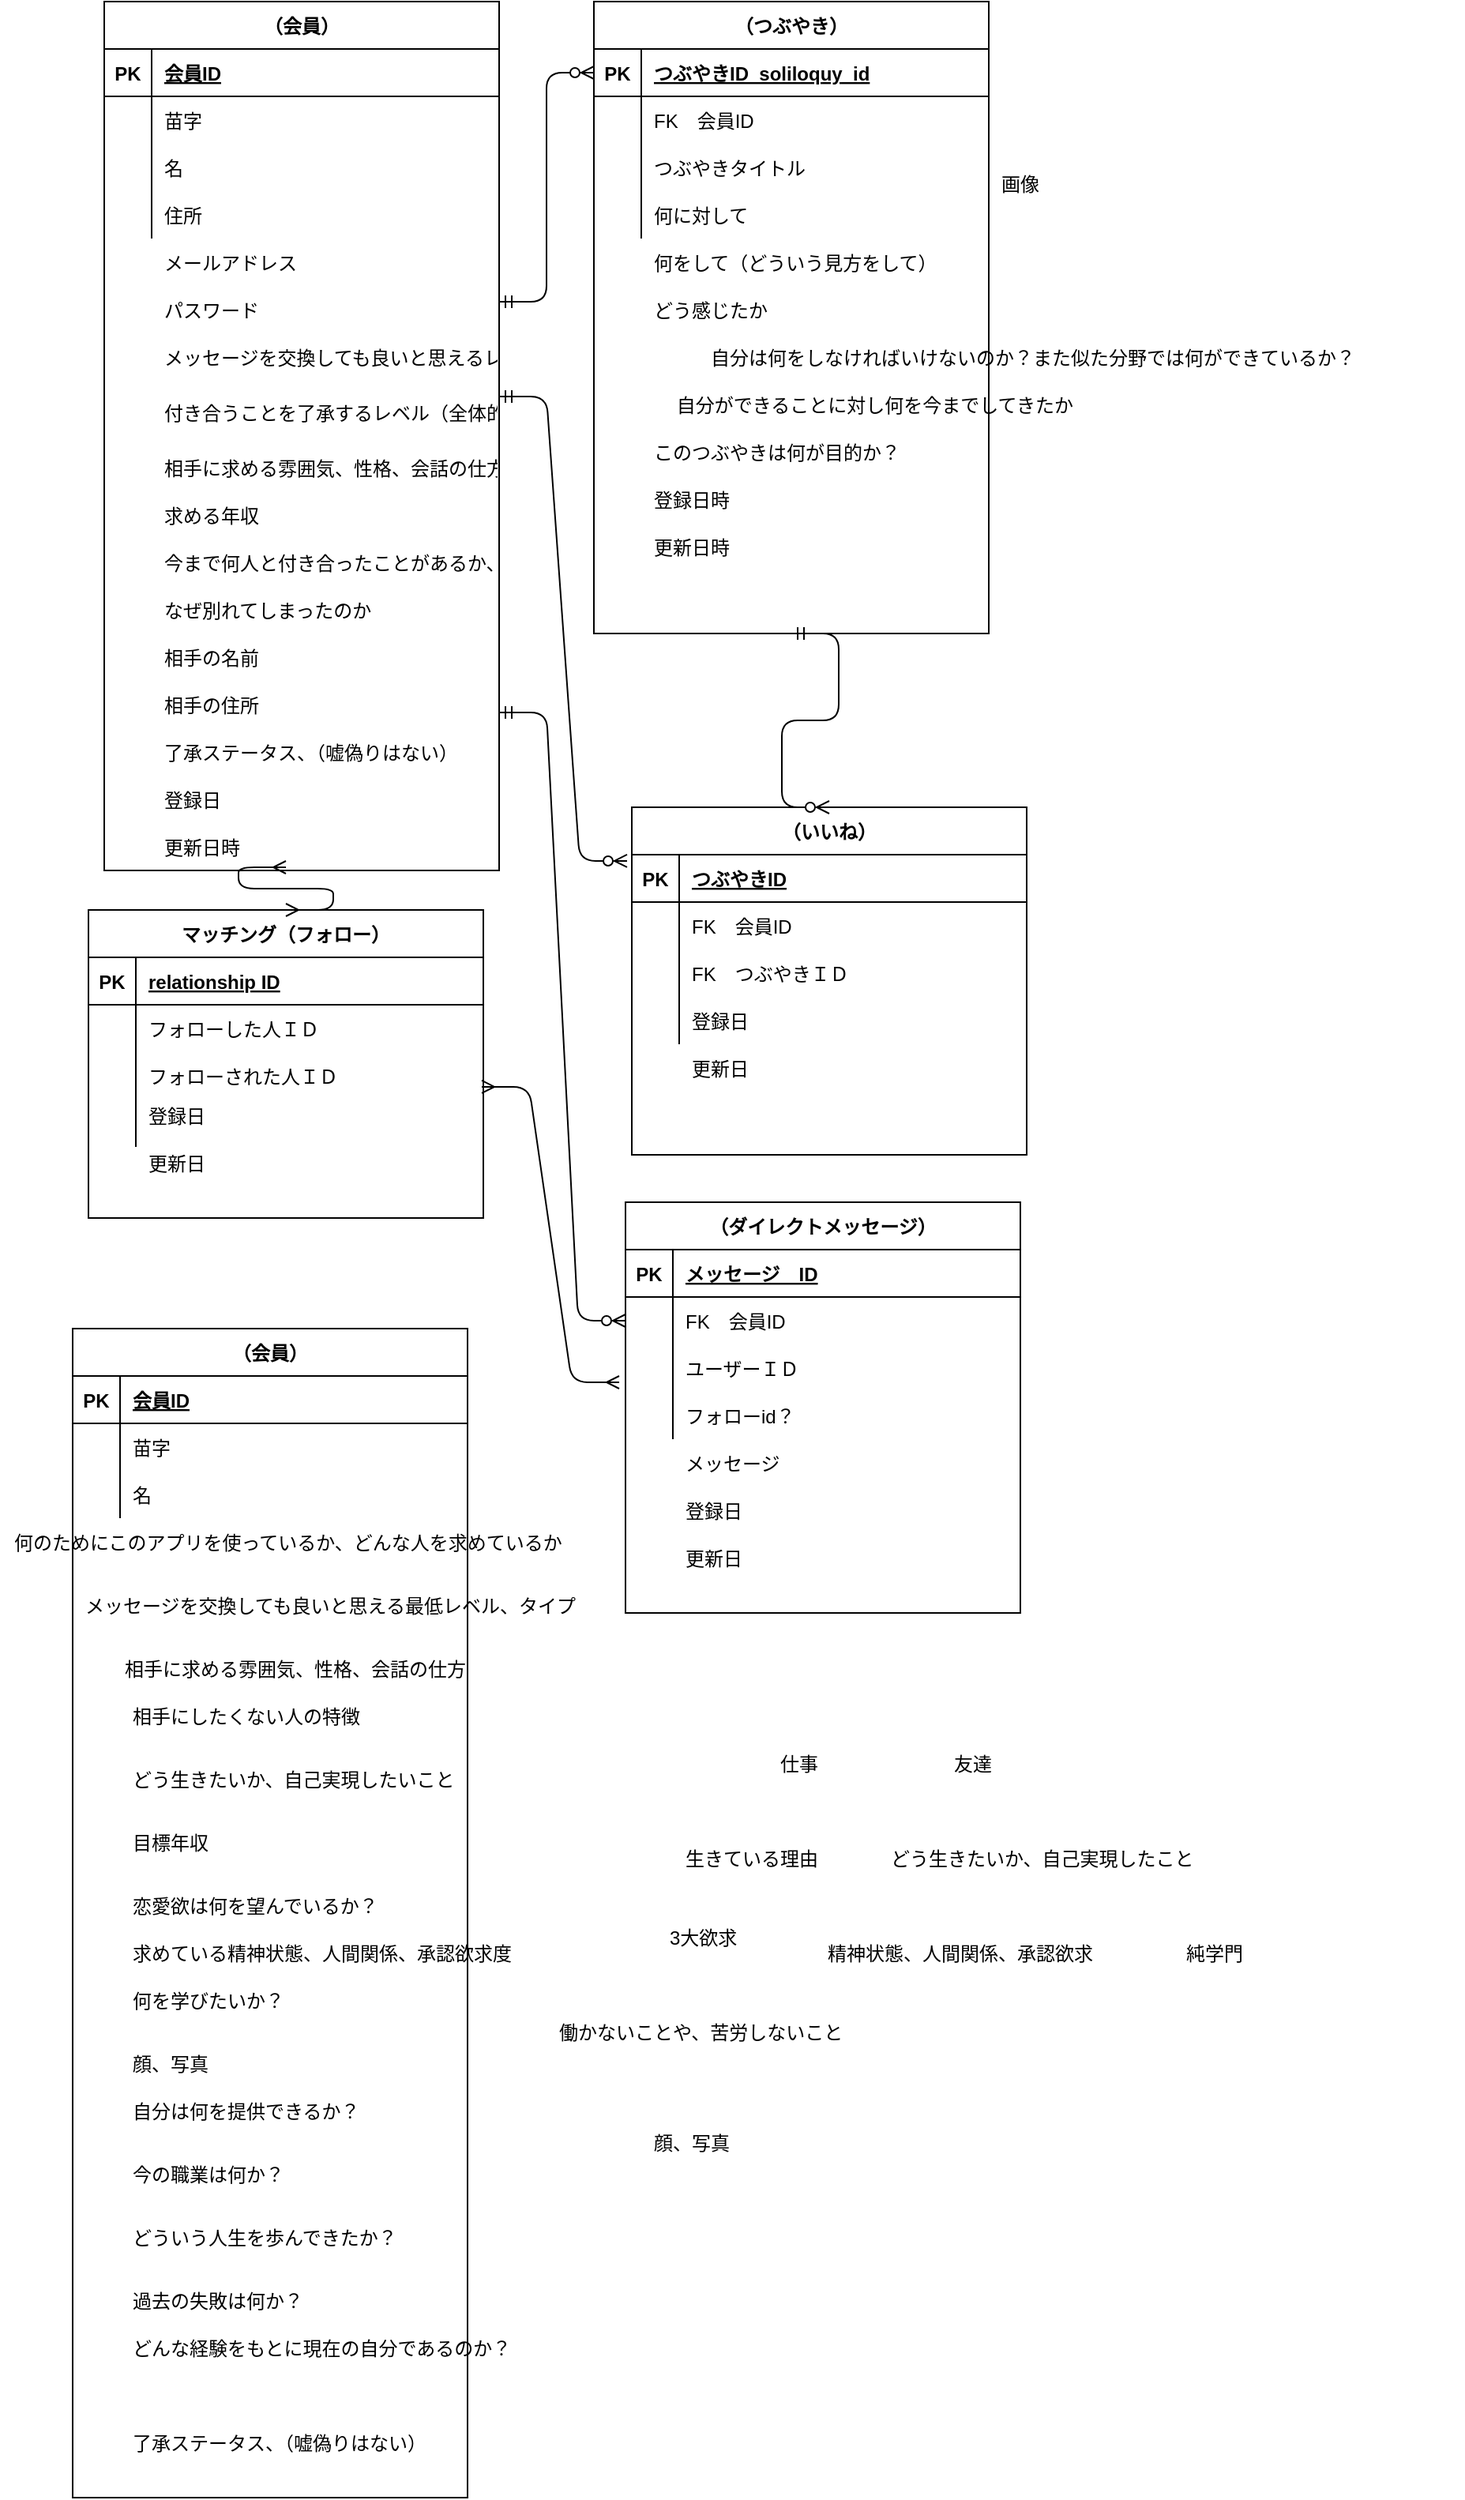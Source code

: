 <mxfile version="13.9.2" type="github" pages="16">
  <diagram id="gYOcqxLyRTDLa7rOP2EJ" name="恋愛マッチングER図">
    <mxGraphModel dx="945" dy="784" grid="1" gridSize="10" guides="1" tooltips="1" connect="1" arrows="1" fold="1" page="1" pageScale="1" pageWidth="827" pageHeight="1169" math="0" shadow="0">
      <root>
        <mxCell id="pWbOHfvtBRwt8tjRahgb-0" />
        <mxCell id="pWbOHfvtBRwt8tjRahgb-1" parent="pWbOHfvtBRwt8tjRahgb-0" />
        <mxCell id="pWbOHfvtBRwt8tjRahgb-3" value="（会員）" style="shape=table;startSize=30;container=1;collapsible=1;childLayout=tableLayout;fixedRows=1;rowLines=0;fontStyle=1;align=center;resizeLast=1;" parent="pWbOHfvtBRwt8tjRahgb-1" vertex="1">
          <mxGeometry x="80" y="10" width="250" height="550" as="geometry" />
        </mxCell>
        <mxCell id="pWbOHfvtBRwt8tjRahgb-4" value="" style="shape=partialRectangle;collapsible=0;dropTarget=0;pointerEvents=0;fillColor=none;top=0;left=0;bottom=1;right=0;points=[[0,0.5],[1,0.5]];portConstraint=eastwest;" parent="pWbOHfvtBRwt8tjRahgb-3" vertex="1">
          <mxGeometry y="30" width="250" height="30" as="geometry" />
        </mxCell>
        <mxCell id="pWbOHfvtBRwt8tjRahgb-5" value="PK" style="shape=partialRectangle;connectable=0;fillColor=none;top=0;left=0;bottom=0;right=0;fontStyle=1;overflow=hidden;" parent="pWbOHfvtBRwt8tjRahgb-4" vertex="1">
          <mxGeometry width="30" height="30" as="geometry" />
        </mxCell>
        <mxCell id="pWbOHfvtBRwt8tjRahgb-6" value="会員ID" style="shape=partialRectangle;connectable=0;fillColor=none;top=0;left=0;bottom=0;right=0;align=left;spacingLeft=6;fontStyle=5;overflow=hidden;" parent="pWbOHfvtBRwt8tjRahgb-4" vertex="1">
          <mxGeometry x="30" width="220" height="30" as="geometry" />
        </mxCell>
        <mxCell id="pWbOHfvtBRwt8tjRahgb-7" value="" style="shape=partialRectangle;collapsible=0;dropTarget=0;pointerEvents=0;fillColor=none;top=0;left=0;bottom=0;right=0;points=[[0,0.5],[1,0.5]];portConstraint=eastwest;" parent="pWbOHfvtBRwt8tjRahgb-3" vertex="1">
          <mxGeometry y="60" width="250" height="30" as="geometry" />
        </mxCell>
        <mxCell id="pWbOHfvtBRwt8tjRahgb-8" value="" style="shape=partialRectangle;connectable=0;fillColor=none;top=0;left=0;bottom=0;right=0;editable=1;overflow=hidden;" parent="pWbOHfvtBRwt8tjRahgb-7" vertex="1">
          <mxGeometry width="30" height="30" as="geometry" />
        </mxCell>
        <mxCell id="pWbOHfvtBRwt8tjRahgb-9" value="苗字" style="shape=partialRectangle;connectable=0;fillColor=none;top=0;left=0;bottom=0;right=0;align=left;spacingLeft=6;overflow=hidden;" parent="pWbOHfvtBRwt8tjRahgb-7" vertex="1">
          <mxGeometry x="30" width="220" height="30" as="geometry" />
        </mxCell>
        <mxCell id="pWbOHfvtBRwt8tjRahgb-10" value="" style="shape=partialRectangle;collapsible=0;dropTarget=0;pointerEvents=0;fillColor=none;top=0;left=0;bottom=0;right=0;points=[[0,0.5],[1,0.5]];portConstraint=eastwest;" parent="pWbOHfvtBRwt8tjRahgb-3" vertex="1">
          <mxGeometry y="90" width="250" height="30" as="geometry" />
        </mxCell>
        <mxCell id="pWbOHfvtBRwt8tjRahgb-11" value="" style="shape=partialRectangle;connectable=0;fillColor=none;top=0;left=0;bottom=0;right=0;editable=1;overflow=hidden;" parent="pWbOHfvtBRwt8tjRahgb-10" vertex="1">
          <mxGeometry width="30" height="30" as="geometry" />
        </mxCell>
        <mxCell id="pWbOHfvtBRwt8tjRahgb-12" value="名" style="shape=partialRectangle;connectable=0;fillColor=none;top=0;left=0;bottom=0;right=0;align=left;spacingLeft=6;overflow=hidden;" parent="pWbOHfvtBRwt8tjRahgb-10" vertex="1">
          <mxGeometry x="30" width="220" height="30" as="geometry" />
        </mxCell>
        <mxCell id="pWbOHfvtBRwt8tjRahgb-13" value="" style="shape=partialRectangle;collapsible=0;dropTarget=0;pointerEvents=0;fillColor=none;top=0;left=0;bottom=0;right=0;points=[[0,0.5],[1,0.5]];portConstraint=eastwest;" parent="pWbOHfvtBRwt8tjRahgb-3" vertex="1">
          <mxGeometry y="120" width="250" height="30" as="geometry" />
        </mxCell>
        <mxCell id="pWbOHfvtBRwt8tjRahgb-14" value="" style="shape=partialRectangle;connectable=0;fillColor=none;top=0;left=0;bottom=0;right=0;editable=1;overflow=hidden;" parent="pWbOHfvtBRwt8tjRahgb-13" vertex="1">
          <mxGeometry width="30" height="30" as="geometry" />
        </mxCell>
        <mxCell id="pWbOHfvtBRwt8tjRahgb-15" value="住所" style="shape=partialRectangle;connectable=0;fillColor=none;top=0;left=0;bottom=0;right=0;align=left;spacingLeft=6;overflow=hidden;" parent="pWbOHfvtBRwt8tjRahgb-13" vertex="1">
          <mxGeometry x="30" width="220" height="30" as="geometry" />
        </mxCell>
        <mxCell id="pWbOHfvtBRwt8tjRahgb-16" value="メールアドレス" style="shape=partialRectangle;connectable=0;fillColor=none;top=0;left=0;bottom=0;right=0;align=left;spacingLeft=6;overflow=hidden;" parent="pWbOHfvtBRwt8tjRahgb-1" vertex="1">
          <mxGeometry x="110" y="160" width="220" height="30" as="geometry" />
        </mxCell>
        <mxCell id="pWbOHfvtBRwt8tjRahgb-17" value="パスワード" style="shape=partialRectangle;connectable=0;fillColor=none;top=0;left=0;bottom=0;right=0;align=left;spacingLeft=6;overflow=hidden;" parent="pWbOHfvtBRwt8tjRahgb-1" vertex="1">
          <mxGeometry x="110" y="190" width="220" height="30" as="geometry" />
        </mxCell>
        <mxCell id="pWbOHfvtBRwt8tjRahgb-18" value="付き合うことを了承するレベル（全体的なイメージ）" style="shape=partialRectangle;connectable=0;fillColor=none;top=0;left=0;bottom=0;right=0;align=left;spacingLeft=6;overflow=hidden;" parent="pWbOHfvtBRwt8tjRahgb-1" vertex="1">
          <mxGeometry x="110" y="255" width="220" height="30" as="geometry" />
        </mxCell>
        <mxCell id="hF9qdb04GDu12u4sGqx9-0" value="相手に求める雰囲気、性格、会話の仕方" style="shape=partialRectangle;connectable=0;fillColor=none;top=0;left=0;bottom=0;right=0;align=left;spacingLeft=6;overflow=hidden;" parent="pWbOHfvtBRwt8tjRahgb-1" vertex="1">
          <mxGeometry x="110" y="290" width="220" height="30" as="geometry" />
        </mxCell>
        <mxCell id="hF9qdb04GDu12u4sGqx9-1" value="求める年収" style="shape=partialRectangle;connectable=0;fillColor=none;top=0;left=0;bottom=0;right=0;align=left;spacingLeft=6;overflow=hidden;" parent="pWbOHfvtBRwt8tjRahgb-1" vertex="1">
          <mxGeometry x="110" y="320" width="220" height="30" as="geometry" />
        </mxCell>
        <mxCell id="Wq-HiCUXRV46HQuJJOib-0" value="相手の名前" style="shape=partialRectangle;connectable=0;fillColor=none;top=0;left=0;bottom=0;right=0;align=left;spacingLeft=6;overflow=hidden;" parent="pWbOHfvtBRwt8tjRahgb-1" vertex="1">
          <mxGeometry x="110" y="410" width="220" height="30" as="geometry" />
        </mxCell>
        <mxCell id="Wq-HiCUXRV46HQuJJOib-1" value="なぜ別れてしまったのか" style="shape=partialRectangle;connectable=0;fillColor=none;top=0;left=0;bottom=0;right=0;align=left;spacingLeft=6;overflow=hidden;" parent="pWbOHfvtBRwt8tjRahgb-1" vertex="1">
          <mxGeometry x="110" y="380" width="220" height="30" as="geometry" />
        </mxCell>
        <mxCell id="Wq-HiCUXRV46HQuJJOib-2" value="了承ステータス、（嘘偽りはない）" style="shape=partialRectangle;connectable=0;fillColor=none;top=0;left=0;bottom=0;right=0;align=left;spacingLeft=6;overflow=hidden;" parent="pWbOHfvtBRwt8tjRahgb-1" vertex="1">
          <mxGeometry x="110" y="470" width="220" height="30" as="geometry" />
        </mxCell>
        <mxCell id="Wq-HiCUXRV46HQuJJOib-3" value="更新日時" style="shape=partialRectangle;connectable=0;fillColor=none;top=0;left=0;bottom=0;right=0;align=left;spacingLeft=6;overflow=hidden;" parent="pWbOHfvtBRwt8tjRahgb-1" vertex="1">
          <mxGeometry x="110" y="530" width="220" height="30" as="geometry" />
        </mxCell>
        <mxCell id="Wq-HiCUXRV46HQuJJOib-4" value="（つぶやき）" style="shape=table;startSize=30;container=1;collapsible=1;childLayout=tableLayout;fixedRows=1;rowLines=0;fontStyle=1;align=center;resizeLast=1;" parent="pWbOHfvtBRwt8tjRahgb-1" vertex="1">
          <mxGeometry x="390" y="10" width="250" height="400" as="geometry" />
        </mxCell>
        <mxCell id="Wq-HiCUXRV46HQuJJOib-5" value="" style="shape=partialRectangle;collapsible=0;dropTarget=0;pointerEvents=0;fillColor=none;top=0;left=0;bottom=1;right=0;points=[[0,0.5],[1,0.5]];portConstraint=eastwest;" parent="Wq-HiCUXRV46HQuJJOib-4" vertex="1">
          <mxGeometry y="30" width="250" height="30" as="geometry" />
        </mxCell>
        <mxCell id="Wq-HiCUXRV46HQuJJOib-6" value="PK" style="shape=partialRectangle;connectable=0;fillColor=none;top=0;left=0;bottom=0;right=0;fontStyle=1;overflow=hidden;" parent="Wq-HiCUXRV46HQuJJOib-5" vertex="1">
          <mxGeometry width="30" height="30" as="geometry" />
        </mxCell>
        <mxCell id="Wq-HiCUXRV46HQuJJOib-7" value="つぶやきID  soliloquy_id" style="shape=partialRectangle;connectable=0;fillColor=none;top=0;left=0;bottom=0;right=0;align=left;spacingLeft=6;fontStyle=5;overflow=hidden;" parent="Wq-HiCUXRV46HQuJJOib-5" vertex="1">
          <mxGeometry x="30" width="220" height="30" as="geometry" />
        </mxCell>
        <mxCell id="Wq-HiCUXRV46HQuJJOib-8" value="" style="shape=partialRectangle;collapsible=0;dropTarget=0;pointerEvents=0;fillColor=none;top=0;left=0;bottom=0;right=0;points=[[0,0.5],[1,0.5]];portConstraint=eastwest;" parent="Wq-HiCUXRV46HQuJJOib-4" vertex="1">
          <mxGeometry y="60" width="250" height="30" as="geometry" />
        </mxCell>
        <mxCell id="Wq-HiCUXRV46HQuJJOib-9" value="" style="shape=partialRectangle;connectable=0;fillColor=none;top=0;left=0;bottom=0;right=0;editable=1;overflow=hidden;" parent="Wq-HiCUXRV46HQuJJOib-8" vertex="1">
          <mxGeometry width="30" height="30" as="geometry" />
        </mxCell>
        <mxCell id="Wq-HiCUXRV46HQuJJOib-10" value="FK　会員ID" style="shape=partialRectangle;connectable=0;fillColor=none;top=0;left=0;bottom=0;right=0;align=left;spacingLeft=6;overflow=hidden;" parent="Wq-HiCUXRV46HQuJJOib-8" vertex="1">
          <mxGeometry x="30" width="220" height="30" as="geometry" />
        </mxCell>
        <mxCell id="Wq-HiCUXRV46HQuJJOib-11" value="" style="shape=partialRectangle;collapsible=0;dropTarget=0;pointerEvents=0;fillColor=none;top=0;left=0;bottom=0;right=0;points=[[0,0.5],[1,0.5]];portConstraint=eastwest;" parent="Wq-HiCUXRV46HQuJJOib-4" vertex="1">
          <mxGeometry y="90" width="250" height="30" as="geometry" />
        </mxCell>
        <mxCell id="Wq-HiCUXRV46HQuJJOib-12" value="" style="shape=partialRectangle;connectable=0;fillColor=none;top=0;left=0;bottom=0;right=0;editable=1;overflow=hidden;" parent="Wq-HiCUXRV46HQuJJOib-11" vertex="1">
          <mxGeometry width="30" height="30" as="geometry" />
        </mxCell>
        <mxCell id="Wq-HiCUXRV46HQuJJOib-13" value="つぶやきタイトル" style="shape=partialRectangle;connectable=0;fillColor=none;top=0;left=0;bottom=0;right=0;align=left;spacingLeft=6;overflow=hidden;" parent="Wq-HiCUXRV46HQuJJOib-11" vertex="1">
          <mxGeometry x="30" width="220" height="30" as="geometry" />
        </mxCell>
        <mxCell id="Wq-HiCUXRV46HQuJJOib-14" value="" style="shape=partialRectangle;collapsible=0;dropTarget=0;pointerEvents=0;fillColor=none;top=0;left=0;bottom=0;right=0;points=[[0,0.5],[1,0.5]];portConstraint=eastwest;" parent="Wq-HiCUXRV46HQuJJOib-4" vertex="1">
          <mxGeometry y="120" width="250" height="30" as="geometry" />
        </mxCell>
        <mxCell id="Wq-HiCUXRV46HQuJJOib-15" value="" style="shape=partialRectangle;connectable=0;fillColor=none;top=0;left=0;bottom=0;right=0;editable=1;overflow=hidden;" parent="Wq-HiCUXRV46HQuJJOib-14" vertex="1">
          <mxGeometry width="30" height="30" as="geometry" />
        </mxCell>
        <mxCell id="Wq-HiCUXRV46HQuJJOib-16" value="" style="shape=partialRectangle;connectable=0;fillColor=none;top=0;left=0;bottom=0;right=0;align=left;spacingLeft=6;overflow=hidden;" parent="Wq-HiCUXRV46HQuJJOib-14" vertex="1">
          <mxGeometry x="30" width="220" height="30" as="geometry" />
        </mxCell>
        <mxCell id="Wq-HiCUXRV46HQuJJOib-17" value="今まで何人と付き合ったことがあるか、結婚歴" style="shape=partialRectangle;connectable=0;fillColor=none;top=0;left=0;bottom=0;right=0;align=left;spacingLeft=6;overflow=hidden;" parent="pWbOHfvtBRwt8tjRahgb-1" vertex="1">
          <mxGeometry x="110" y="350" width="220" height="30" as="geometry" />
        </mxCell>
        <mxCell id="Wq-HiCUXRV46HQuJJOib-18" value="相手の住所" style="shape=partialRectangle;connectable=0;fillColor=none;top=0;left=0;bottom=0;right=0;align=left;spacingLeft=6;overflow=hidden;" parent="pWbOHfvtBRwt8tjRahgb-1" vertex="1">
          <mxGeometry x="110" y="440" width="220" height="30" as="geometry" />
        </mxCell>
        <mxCell id="VxJ4FgZaP-YGr8oZ7-7R-0" value="" style="shape=partialRectangle;collapsible=0;dropTarget=0;pointerEvents=0;fillColor=none;top=0;left=0;bottom=0;right=0;points=[[0,0.5],[1,0.5]];portConstraint=eastwest;" parent="pWbOHfvtBRwt8tjRahgb-1" vertex="1">
          <mxGeometry x="390" y="130" width="250" height="30" as="geometry" />
        </mxCell>
        <mxCell id="VxJ4FgZaP-YGr8oZ7-7R-1" value="" style="shape=partialRectangle;connectable=0;fillColor=none;top=0;left=0;bottom=0;right=0;editable=1;overflow=hidden;" parent="VxJ4FgZaP-YGr8oZ7-7R-0" vertex="1">
          <mxGeometry width="30" height="30" as="geometry" />
        </mxCell>
        <mxCell id="VxJ4FgZaP-YGr8oZ7-7R-2" value="何に対して" style="shape=partialRectangle;connectable=0;fillColor=none;top=0;left=0;bottom=0;right=0;align=left;spacingLeft=6;overflow=hidden;" parent="VxJ4FgZaP-YGr8oZ7-7R-0" vertex="1">
          <mxGeometry x="30" width="220" height="30" as="geometry" />
        </mxCell>
        <mxCell id="VxJ4FgZaP-YGr8oZ7-7R-3" value="" style="edgeStyle=entityRelationEdgeStyle;fontSize=12;html=1;endArrow=ERzeroToMany;startArrow=ERmandOne;entryX=0;entryY=0.5;entryDx=0;entryDy=0;" parent="pWbOHfvtBRwt8tjRahgb-1" target="Wq-HiCUXRV46HQuJJOib-5" edge="1">
          <mxGeometry width="100" height="100" relative="1" as="geometry">
            <mxPoint x="330" y="200" as="sourcePoint" />
            <mxPoint x="430" y="100" as="targetPoint" />
          </mxGeometry>
        </mxCell>
        <mxCell id="VxJ4FgZaP-YGr8oZ7-7R-4" value="（いいね）" style="shape=table;startSize=30;container=1;collapsible=1;childLayout=tableLayout;fixedRows=1;rowLines=0;fontStyle=1;align=center;resizeLast=1;" parent="pWbOHfvtBRwt8tjRahgb-1" vertex="1">
          <mxGeometry x="414" y="520" width="250" height="220" as="geometry" />
        </mxCell>
        <mxCell id="VxJ4FgZaP-YGr8oZ7-7R-5" value="" style="shape=partialRectangle;collapsible=0;dropTarget=0;pointerEvents=0;fillColor=none;top=0;left=0;bottom=1;right=0;points=[[0,0.5],[1,0.5]];portConstraint=eastwest;" parent="VxJ4FgZaP-YGr8oZ7-7R-4" vertex="1">
          <mxGeometry y="30" width="250" height="30" as="geometry" />
        </mxCell>
        <mxCell id="VxJ4FgZaP-YGr8oZ7-7R-6" value="PK" style="shape=partialRectangle;connectable=0;fillColor=none;top=0;left=0;bottom=0;right=0;fontStyle=1;overflow=hidden;" parent="VxJ4FgZaP-YGr8oZ7-7R-5" vertex="1">
          <mxGeometry width="30" height="30" as="geometry" />
        </mxCell>
        <mxCell id="VxJ4FgZaP-YGr8oZ7-7R-7" value="つぶやきID" style="shape=partialRectangle;connectable=0;fillColor=none;top=0;left=0;bottom=0;right=0;align=left;spacingLeft=6;fontStyle=5;overflow=hidden;" parent="VxJ4FgZaP-YGr8oZ7-7R-5" vertex="1">
          <mxGeometry x="30" width="220" height="30" as="geometry" />
        </mxCell>
        <mxCell id="VxJ4FgZaP-YGr8oZ7-7R-8" value="" style="shape=partialRectangle;collapsible=0;dropTarget=0;pointerEvents=0;fillColor=none;top=0;left=0;bottom=0;right=0;points=[[0,0.5],[1,0.5]];portConstraint=eastwest;" parent="VxJ4FgZaP-YGr8oZ7-7R-4" vertex="1">
          <mxGeometry y="60" width="250" height="30" as="geometry" />
        </mxCell>
        <mxCell id="VxJ4FgZaP-YGr8oZ7-7R-9" value="" style="shape=partialRectangle;connectable=0;fillColor=none;top=0;left=0;bottom=0;right=0;editable=1;overflow=hidden;" parent="VxJ4FgZaP-YGr8oZ7-7R-8" vertex="1">
          <mxGeometry width="30" height="30" as="geometry" />
        </mxCell>
        <mxCell id="VxJ4FgZaP-YGr8oZ7-7R-10" value="FK　会員ID" style="shape=partialRectangle;connectable=0;fillColor=none;top=0;left=0;bottom=0;right=0;align=left;spacingLeft=6;overflow=hidden;" parent="VxJ4FgZaP-YGr8oZ7-7R-8" vertex="1">
          <mxGeometry x="30" width="220" height="30" as="geometry" />
        </mxCell>
        <mxCell id="VxJ4FgZaP-YGr8oZ7-7R-11" value="" style="shape=partialRectangle;collapsible=0;dropTarget=0;pointerEvents=0;fillColor=none;top=0;left=0;bottom=0;right=0;points=[[0,0.5],[1,0.5]];portConstraint=eastwest;" parent="VxJ4FgZaP-YGr8oZ7-7R-4" vertex="1">
          <mxGeometry y="90" width="250" height="30" as="geometry" />
        </mxCell>
        <mxCell id="VxJ4FgZaP-YGr8oZ7-7R-12" value="" style="shape=partialRectangle;connectable=0;fillColor=none;top=0;left=0;bottom=0;right=0;editable=1;overflow=hidden;" parent="VxJ4FgZaP-YGr8oZ7-7R-11" vertex="1">
          <mxGeometry width="30" height="30" as="geometry" />
        </mxCell>
        <mxCell id="VxJ4FgZaP-YGr8oZ7-7R-13" value="" style="shape=partialRectangle;connectable=0;fillColor=none;top=0;left=0;bottom=0;right=0;align=left;spacingLeft=6;overflow=hidden;" parent="VxJ4FgZaP-YGr8oZ7-7R-11" vertex="1">
          <mxGeometry x="30" width="220" height="30" as="geometry" />
        </mxCell>
        <mxCell id="VxJ4FgZaP-YGr8oZ7-7R-14" value="" style="shape=partialRectangle;collapsible=0;dropTarget=0;pointerEvents=0;fillColor=none;top=0;left=0;bottom=0;right=0;points=[[0,0.5],[1,0.5]];portConstraint=eastwest;" parent="VxJ4FgZaP-YGr8oZ7-7R-4" vertex="1">
          <mxGeometry y="120" width="250" height="30" as="geometry" />
        </mxCell>
        <mxCell id="VxJ4FgZaP-YGr8oZ7-7R-15" value="" style="shape=partialRectangle;connectable=0;fillColor=none;top=0;left=0;bottom=0;right=0;editable=1;overflow=hidden;" parent="VxJ4FgZaP-YGr8oZ7-7R-14" vertex="1">
          <mxGeometry width="30" height="30" as="geometry" />
        </mxCell>
        <mxCell id="VxJ4FgZaP-YGr8oZ7-7R-16" value="" style="shape=partialRectangle;connectable=0;fillColor=none;top=0;left=0;bottom=0;right=0;align=left;spacingLeft=6;overflow=hidden;" parent="VxJ4FgZaP-YGr8oZ7-7R-14" vertex="1">
          <mxGeometry x="30" width="220" height="30" as="geometry" />
        </mxCell>
        <mxCell id="VxJ4FgZaP-YGr8oZ7-7R-17" value="マッチング（フォロー）" style="shape=table;startSize=30;container=1;collapsible=1;childLayout=tableLayout;fixedRows=1;rowLines=0;fontStyle=1;align=center;resizeLast=1;" parent="pWbOHfvtBRwt8tjRahgb-1" vertex="1">
          <mxGeometry x="70" y="585" width="250" height="195" as="geometry" />
        </mxCell>
        <mxCell id="VxJ4FgZaP-YGr8oZ7-7R-18" value="" style="shape=partialRectangle;collapsible=0;dropTarget=0;pointerEvents=0;fillColor=none;top=0;left=0;bottom=1;right=0;points=[[0,0.5],[1,0.5]];portConstraint=eastwest;" parent="VxJ4FgZaP-YGr8oZ7-7R-17" vertex="1">
          <mxGeometry y="30" width="250" height="30" as="geometry" />
        </mxCell>
        <mxCell id="VxJ4FgZaP-YGr8oZ7-7R-19" value="PK" style="shape=partialRectangle;connectable=0;fillColor=none;top=0;left=0;bottom=0;right=0;fontStyle=1;overflow=hidden;" parent="VxJ4FgZaP-YGr8oZ7-7R-18" vertex="1">
          <mxGeometry width="30" height="30" as="geometry" />
        </mxCell>
        <mxCell id="VxJ4FgZaP-YGr8oZ7-7R-20" value="relationship ID" style="shape=partialRectangle;connectable=0;fillColor=none;top=0;left=0;bottom=0;right=0;align=left;spacingLeft=6;fontStyle=5;overflow=hidden;" parent="VxJ4FgZaP-YGr8oZ7-7R-18" vertex="1">
          <mxGeometry x="30" width="220" height="30" as="geometry" />
        </mxCell>
        <mxCell id="VxJ4FgZaP-YGr8oZ7-7R-21" value="" style="shape=partialRectangle;collapsible=0;dropTarget=0;pointerEvents=0;fillColor=none;top=0;left=0;bottom=0;right=0;points=[[0,0.5],[1,0.5]];portConstraint=eastwest;" parent="VxJ4FgZaP-YGr8oZ7-7R-17" vertex="1">
          <mxGeometry y="60" width="250" height="30" as="geometry" />
        </mxCell>
        <mxCell id="VxJ4FgZaP-YGr8oZ7-7R-22" value="" style="shape=partialRectangle;connectable=0;fillColor=none;top=0;left=0;bottom=0;right=0;editable=1;overflow=hidden;" parent="VxJ4FgZaP-YGr8oZ7-7R-21" vertex="1">
          <mxGeometry width="30" height="30" as="geometry" />
        </mxCell>
        <mxCell id="VxJ4FgZaP-YGr8oZ7-7R-23" value="フォローした人ＩＤ" style="shape=partialRectangle;connectable=0;fillColor=none;top=0;left=0;bottom=0;right=0;align=left;spacingLeft=6;overflow=hidden;" parent="VxJ4FgZaP-YGr8oZ7-7R-21" vertex="1">
          <mxGeometry x="30" width="220" height="30" as="geometry" />
        </mxCell>
        <mxCell id="VxJ4FgZaP-YGr8oZ7-7R-24" value="" style="shape=partialRectangle;collapsible=0;dropTarget=0;pointerEvents=0;fillColor=none;top=0;left=0;bottom=0;right=0;points=[[0,0.5],[1,0.5]];portConstraint=eastwest;" parent="VxJ4FgZaP-YGr8oZ7-7R-17" vertex="1">
          <mxGeometry y="90" width="250" height="30" as="geometry" />
        </mxCell>
        <mxCell id="VxJ4FgZaP-YGr8oZ7-7R-25" value="" style="shape=partialRectangle;connectable=0;fillColor=none;top=0;left=0;bottom=0;right=0;editable=1;overflow=hidden;" parent="VxJ4FgZaP-YGr8oZ7-7R-24" vertex="1">
          <mxGeometry width="30" height="30" as="geometry" />
        </mxCell>
        <mxCell id="VxJ4FgZaP-YGr8oZ7-7R-26" value="フォローされた人ＩＤ" style="shape=partialRectangle;connectable=0;fillColor=none;top=0;left=0;bottom=0;right=0;align=left;spacingLeft=6;overflow=hidden;" parent="VxJ4FgZaP-YGr8oZ7-7R-24" vertex="1">
          <mxGeometry x="30" width="220" height="30" as="geometry" />
        </mxCell>
        <mxCell id="VxJ4FgZaP-YGr8oZ7-7R-27" value="" style="shape=partialRectangle;collapsible=0;dropTarget=0;pointerEvents=0;fillColor=none;top=0;left=0;bottom=0;right=0;points=[[0,0.5],[1,0.5]];portConstraint=eastwest;" parent="VxJ4FgZaP-YGr8oZ7-7R-17" vertex="1">
          <mxGeometry y="120" width="250" height="30" as="geometry" />
        </mxCell>
        <mxCell id="VxJ4FgZaP-YGr8oZ7-7R-28" value="" style="shape=partialRectangle;connectable=0;fillColor=none;top=0;left=0;bottom=0;right=0;editable=1;overflow=hidden;" parent="VxJ4FgZaP-YGr8oZ7-7R-27" vertex="1">
          <mxGeometry width="30" height="30" as="geometry" />
        </mxCell>
        <mxCell id="VxJ4FgZaP-YGr8oZ7-7R-29" value="" style="shape=partialRectangle;connectable=0;fillColor=none;top=0;left=0;bottom=0;right=0;align=left;spacingLeft=6;overflow=hidden;" parent="VxJ4FgZaP-YGr8oZ7-7R-27" vertex="1">
          <mxGeometry x="30" width="220" height="30" as="geometry" />
        </mxCell>
        <mxCell id="VxJ4FgZaP-YGr8oZ7-7R-30" value="" style="edgeStyle=entityRelationEdgeStyle;fontSize=12;html=1;endArrow=ERmany;startArrow=ERmany;exitX=0.5;exitY=0;exitDx=0;exitDy=0;" parent="pWbOHfvtBRwt8tjRahgb-1" source="VxJ4FgZaP-YGr8oZ7-7R-17" edge="1">
          <mxGeometry width="100" height="100" relative="1" as="geometry">
            <mxPoint x="360" y="450" as="sourcePoint" />
            <mxPoint x="195" y="558" as="targetPoint" />
          </mxGeometry>
        </mxCell>
        <mxCell id="VxJ4FgZaP-YGr8oZ7-7R-34" value="" style="edgeStyle=entityRelationEdgeStyle;fontSize=12;html=1;endArrow=ERzeroToMany;startArrow=ERmandOne;entryX=0.5;entryY=0;entryDx=0;entryDy=0;exitX=0.5;exitY=1;exitDx=0;exitDy=0;" parent="pWbOHfvtBRwt8tjRahgb-1" source="Wq-HiCUXRV46HQuJJOib-4" target="VxJ4FgZaP-YGr8oZ7-7R-4" edge="1">
          <mxGeometry width="100" height="100" relative="1" as="geometry">
            <mxPoint x="340" y="210" as="sourcePoint" />
            <mxPoint x="400" y="95" as="targetPoint" />
          </mxGeometry>
        </mxCell>
        <mxCell id="VxJ4FgZaP-YGr8oZ7-7R-35" value="" style="edgeStyle=entityRelationEdgeStyle;fontSize=12;html=1;endArrow=ERzeroToMany;startArrow=ERmandOne;entryX=-0.012;entryY=0.133;entryDx=0;entryDy=0;entryPerimeter=0;" parent="pWbOHfvtBRwt8tjRahgb-1" target="VxJ4FgZaP-YGr8oZ7-7R-5" edge="1">
          <mxGeometry width="100" height="100" relative="1" as="geometry">
            <mxPoint x="330" y="260" as="sourcePoint" />
            <mxPoint x="386" y="356" as="targetPoint" />
          </mxGeometry>
        </mxCell>
        <mxCell id="DEJrrYm_F2WTGt64bXpd-0" value="" style="shape=partialRectangle;collapsible=0;dropTarget=0;pointerEvents=0;fillColor=none;top=0;left=0;bottom=0;right=0;points=[[0,0.5],[1,0.5]];portConstraint=eastwest;" parent="pWbOHfvtBRwt8tjRahgb-1" vertex="1">
          <mxGeometry x="390" y="380" width="250" height="30" as="geometry" />
        </mxCell>
        <mxCell id="DEJrrYm_F2WTGt64bXpd-1" value="" style="shape=partialRectangle;connectable=0;fillColor=none;top=0;left=0;bottom=0;right=0;editable=1;overflow=hidden;" parent="DEJrrYm_F2WTGt64bXpd-0" vertex="1">
          <mxGeometry width="30" height="30" as="geometry" />
        </mxCell>
        <mxCell id="DEJrrYm_F2WTGt64bXpd-2" value="" style="shape=partialRectangle;connectable=0;fillColor=none;top=0;left=0;bottom=0;right=0;align=left;spacingLeft=6;overflow=hidden;" parent="DEJrrYm_F2WTGt64bXpd-0" vertex="1">
          <mxGeometry x="30" width="220" height="30" as="geometry" />
        </mxCell>
        <mxCell id="DEJrrYm_F2WTGt64bXpd-16" value="" style="shape=partialRectangle;collapsible=0;dropTarget=0;pointerEvents=0;fillColor=none;top=0;left=0;bottom=0;right=0;points=[[0,0.5],[1,0.5]];portConstraint=eastwest;" parent="pWbOHfvtBRwt8tjRahgb-1" vertex="1">
          <mxGeometry x="414" y="610" width="250" height="30" as="geometry" />
        </mxCell>
        <mxCell id="DEJrrYm_F2WTGt64bXpd-17" value="" style="shape=partialRectangle;connectable=0;fillColor=none;top=0;left=0;bottom=0;right=0;editable=1;overflow=hidden;" parent="DEJrrYm_F2WTGt64bXpd-16" vertex="1">
          <mxGeometry width="30" height="30" as="geometry" />
        </mxCell>
        <mxCell id="DEJrrYm_F2WTGt64bXpd-18" value="FK　つぶやきＩＤ" style="shape=partialRectangle;connectable=0;fillColor=none;top=0;left=0;bottom=0;right=0;align=left;spacingLeft=6;overflow=hidden;" parent="DEJrrYm_F2WTGt64bXpd-16" vertex="1">
          <mxGeometry x="30" width="220" height="30" as="geometry" />
        </mxCell>
        <mxCell id="DEJrrYm_F2WTGt64bXpd-20" value="（ダイレクトメッセージ）" style="shape=table;startSize=30;container=1;collapsible=1;childLayout=tableLayout;fixedRows=1;rowLines=0;fontStyle=1;align=center;resizeLast=1;" parent="pWbOHfvtBRwt8tjRahgb-1" vertex="1">
          <mxGeometry x="410" y="770" width="250" height="260" as="geometry" />
        </mxCell>
        <mxCell id="DEJrrYm_F2WTGt64bXpd-21" value="" style="shape=partialRectangle;collapsible=0;dropTarget=0;pointerEvents=0;fillColor=none;top=0;left=0;bottom=1;right=0;points=[[0,0.5],[1,0.5]];portConstraint=eastwest;" parent="DEJrrYm_F2WTGt64bXpd-20" vertex="1">
          <mxGeometry y="30" width="250" height="30" as="geometry" />
        </mxCell>
        <mxCell id="DEJrrYm_F2WTGt64bXpd-22" value="PK" style="shape=partialRectangle;connectable=0;fillColor=none;top=0;left=0;bottom=0;right=0;fontStyle=1;overflow=hidden;" parent="DEJrrYm_F2WTGt64bXpd-21" vertex="1">
          <mxGeometry width="30" height="30" as="geometry" />
        </mxCell>
        <mxCell id="DEJrrYm_F2WTGt64bXpd-23" value="メッセージ　ID" style="shape=partialRectangle;connectable=0;fillColor=none;top=0;left=0;bottom=0;right=0;align=left;spacingLeft=6;fontStyle=5;overflow=hidden;" parent="DEJrrYm_F2WTGt64bXpd-21" vertex="1">
          <mxGeometry x="30" width="220" height="30" as="geometry" />
        </mxCell>
        <mxCell id="DEJrrYm_F2WTGt64bXpd-24" value="" style="shape=partialRectangle;collapsible=0;dropTarget=0;pointerEvents=0;fillColor=none;top=0;left=0;bottom=0;right=0;points=[[0,0.5],[1,0.5]];portConstraint=eastwest;" parent="DEJrrYm_F2WTGt64bXpd-20" vertex="1">
          <mxGeometry y="60" width="250" height="30" as="geometry" />
        </mxCell>
        <mxCell id="DEJrrYm_F2WTGt64bXpd-25" value="" style="shape=partialRectangle;connectable=0;fillColor=none;top=0;left=0;bottom=0;right=0;editable=1;overflow=hidden;" parent="DEJrrYm_F2WTGt64bXpd-24" vertex="1">
          <mxGeometry width="30" height="30" as="geometry" />
        </mxCell>
        <mxCell id="DEJrrYm_F2WTGt64bXpd-26" value="FK　会員ID" style="shape=partialRectangle;connectable=0;fillColor=none;top=0;left=0;bottom=0;right=0;align=left;spacingLeft=6;overflow=hidden;" parent="DEJrrYm_F2WTGt64bXpd-24" vertex="1">
          <mxGeometry x="30" width="220" height="30" as="geometry" />
        </mxCell>
        <mxCell id="DEJrrYm_F2WTGt64bXpd-27" value="" style="shape=partialRectangle;collapsible=0;dropTarget=0;pointerEvents=0;fillColor=none;top=0;left=0;bottom=0;right=0;points=[[0,0.5],[1,0.5]];portConstraint=eastwest;" parent="DEJrrYm_F2WTGt64bXpd-20" vertex="1">
          <mxGeometry y="90" width="250" height="30" as="geometry" />
        </mxCell>
        <mxCell id="DEJrrYm_F2WTGt64bXpd-28" value="" style="shape=partialRectangle;connectable=0;fillColor=none;top=0;left=0;bottom=0;right=0;editable=1;overflow=hidden;" parent="DEJrrYm_F2WTGt64bXpd-27" vertex="1">
          <mxGeometry width="30" height="30" as="geometry" />
        </mxCell>
        <mxCell id="DEJrrYm_F2WTGt64bXpd-29" value="ユーザーＩＤ" style="shape=partialRectangle;connectable=0;fillColor=none;top=0;left=0;bottom=0;right=0;align=left;spacingLeft=6;overflow=hidden;" parent="DEJrrYm_F2WTGt64bXpd-27" vertex="1">
          <mxGeometry x="30" width="220" height="30" as="geometry" />
        </mxCell>
        <mxCell id="DEJrrYm_F2WTGt64bXpd-30" value="" style="shape=partialRectangle;collapsible=0;dropTarget=0;pointerEvents=0;fillColor=none;top=0;left=0;bottom=0;right=0;points=[[0,0.5],[1,0.5]];portConstraint=eastwest;" parent="DEJrrYm_F2WTGt64bXpd-20" vertex="1">
          <mxGeometry y="120" width="250" height="30" as="geometry" />
        </mxCell>
        <mxCell id="DEJrrYm_F2WTGt64bXpd-31" value="" style="shape=partialRectangle;connectable=0;fillColor=none;top=0;left=0;bottom=0;right=0;editable=1;overflow=hidden;" parent="DEJrrYm_F2WTGt64bXpd-30" vertex="1">
          <mxGeometry width="30" height="30" as="geometry" />
        </mxCell>
        <mxCell id="DEJrrYm_F2WTGt64bXpd-32" value="フォローid？" style="shape=partialRectangle;connectable=0;fillColor=none;top=0;left=0;bottom=0;right=0;align=left;spacingLeft=6;overflow=hidden;" parent="DEJrrYm_F2WTGt64bXpd-30" vertex="1">
          <mxGeometry x="30" width="220" height="30" as="geometry" />
        </mxCell>
        <mxCell id="DEJrrYm_F2WTGt64bXpd-33" value="" style="edgeStyle=entityRelationEdgeStyle;fontSize=12;html=1;endArrow=ERzeroToMany;startArrow=ERmandOne;entryX=0;entryY=0.5;entryDx=0;entryDy=0;" parent="pWbOHfvtBRwt8tjRahgb-1" target="DEJrrYm_F2WTGt64bXpd-24" edge="1">
          <mxGeometry width="100" height="100" relative="1" as="geometry">
            <mxPoint x="330" y="460" as="sourcePoint" />
            <mxPoint x="396" y="366" as="targetPoint" />
          </mxGeometry>
        </mxCell>
        <mxCell id="DEJrrYm_F2WTGt64bXpd-34" value="" style="edgeStyle=entityRelationEdgeStyle;fontSize=12;html=1;endArrow=ERmany;startArrow=ERmany;exitX=-0.016;exitY=0.8;exitDx=0;exitDy=0;entryX=0.996;entryY=0.733;entryDx=0;entryDy=0;entryPerimeter=0;exitPerimeter=0;" parent="pWbOHfvtBRwt8tjRahgb-1" source="DEJrrYm_F2WTGt64bXpd-27" target="VxJ4FgZaP-YGr8oZ7-7R-24" edge="1">
          <mxGeometry width="100" height="100" relative="1" as="geometry">
            <mxPoint x="205" y="595" as="sourcePoint" />
            <mxPoint x="205" y="540" as="targetPoint" />
          </mxGeometry>
        </mxCell>
        <mxCell id="YBl_oKNqKjP4ud7RFSf7-1" value="メッセージを交換しても良いと思えるレベル" style="shape=partialRectangle;connectable=0;fillColor=none;top=0;left=0;bottom=0;right=0;align=left;spacingLeft=6;overflow=hidden;" parent="pWbOHfvtBRwt8tjRahgb-1" vertex="1">
          <mxGeometry x="110" y="220" width="220" height="30" as="geometry" />
        </mxCell>
        <mxCell id="YBl_oKNqKjP4ud7RFSf7-2" value="登録日" style="shape=partialRectangle;connectable=0;fillColor=none;top=0;left=0;bottom=0;right=0;align=left;spacingLeft=6;overflow=hidden;" parent="pWbOHfvtBRwt8tjRahgb-1" vertex="1">
          <mxGeometry x="110" y="500" width="220" height="30" as="geometry" />
        </mxCell>
        <mxCell id="YBl_oKNqKjP4ud7RFSf7-3" value="" style="shape=partialRectangle;collapsible=0;dropTarget=0;pointerEvents=0;fillColor=none;top=0;left=0;bottom=0;right=0;points=[[0,0.5],[1,0.5]];portConstraint=eastwest;" parent="pWbOHfvtBRwt8tjRahgb-1" vertex="1">
          <mxGeometry x="414" y="640" width="250" height="30" as="geometry" />
        </mxCell>
        <mxCell id="YBl_oKNqKjP4ud7RFSf7-4" value="" style="shape=partialRectangle;connectable=0;fillColor=none;top=0;left=0;bottom=0;right=0;editable=1;overflow=hidden;" parent="YBl_oKNqKjP4ud7RFSf7-3" vertex="1">
          <mxGeometry width="30" height="30" as="geometry" />
        </mxCell>
        <mxCell id="YBl_oKNqKjP4ud7RFSf7-5" value="登録日" style="shape=partialRectangle;connectable=0;fillColor=none;top=0;left=0;bottom=0;right=0;align=left;spacingLeft=6;overflow=hidden;" parent="YBl_oKNqKjP4ud7RFSf7-3" vertex="1">
          <mxGeometry x="30" width="220" height="30" as="geometry" />
        </mxCell>
        <mxCell id="YBl_oKNqKjP4ud7RFSf7-6" value="" style="shape=partialRectangle;collapsible=0;dropTarget=0;pointerEvents=0;fillColor=none;top=0;left=0;bottom=0;right=0;points=[[0,0.5],[1,0.5]];portConstraint=eastwest;" parent="pWbOHfvtBRwt8tjRahgb-1" vertex="1">
          <mxGeometry x="414" y="670" width="250" height="30" as="geometry" />
        </mxCell>
        <mxCell id="YBl_oKNqKjP4ud7RFSf7-7" value="" style="shape=partialRectangle;connectable=0;fillColor=none;top=0;left=0;bottom=0;right=0;editable=1;overflow=hidden;" parent="YBl_oKNqKjP4ud7RFSf7-6" vertex="1">
          <mxGeometry width="30" height="30" as="geometry" />
        </mxCell>
        <mxCell id="YBl_oKNqKjP4ud7RFSf7-8" value="更新日" style="shape=partialRectangle;connectable=0;fillColor=none;top=0;left=0;bottom=0;right=0;align=left;spacingLeft=6;overflow=hidden;" parent="YBl_oKNqKjP4ud7RFSf7-6" vertex="1">
          <mxGeometry x="30" width="220" height="30" as="geometry" />
        </mxCell>
        <mxCell id="YBl_oKNqKjP4ud7RFSf7-22" value="" style="shape=partialRectangle;collapsible=0;dropTarget=0;pointerEvents=0;fillColor=none;top=0;left=0;bottom=0;right=0;points=[[0,0.5],[1,0.5]];portConstraint=eastwest;" parent="pWbOHfvtBRwt8tjRahgb-1" vertex="1">
          <mxGeometry x="390" y="220" width="550" height="30" as="geometry" />
        </mxCell>
        <mxCell id="YBl_oKNqKjP4ud7RFSf7-23" value="" style="shape=partialRectangle;connectable=0;fillColor=none;top=0;left=0;bottom=0;right=0;editable=1;overflow=hidden;" parent="YBl_oKNqKjP4ud7RFSf7-22" vertex="1">
          <mxGeometry width="66" height="30" as="geometry" />
        </mxCell>
        <mxCell id="YBl_oKNqKjP4ud7RFSf7-24" value="自分は何をしなければいけないのか？また似た分野では何ができているか？" style="shape=partialRectangle;connectable=0;fillColor=none;top=0;left=0;bottom=0;right=0;align=left;spacingLeft=6;overflow=hidden;" parent="YBl_oKNqKjP4ud7RFSf7-22" vertex="1">
          <mxGeometry x="66" width="484" height="30" as="geometry" />
        </mxCell>
        <mxCell id="YBl_oKNqKjP4ud7RFSf7-25" value="" style="shape=partialRectangle;collapsible=0;dropTarget=0;pointerEvents=0;fillColor=none;top=0;left=0;bottom=0;right=0;points=[[0,0.5],[1,0.5]];portConstraint=eastwest;" parent="pWbOHfvtBRwt8tjRahgb-1" vertex="1">
          <mxGeometry x="390" y="280" width="250" height="30" as="geometry" />
        </mxCell>
        <mxCell id="YBl_oKNqKjP4ud7RFSf7-26" value="" style="shape=partialRectangle;connectable=0;fillColor=none;top=0;left=0;bottom=0;right=0;editable=1;overflow=hidden;" parent="YBl_oKNqKjP4ud7RFSf7-25" vertex="1">
          <mxGeometry width="30" height="30" as="geometry" />
        </mxCell>
        <mxCell id="YBl_oKNqKjP4ud7RFSf7-27" value="このつぶやきは何が目的か？" style="shape=partialRectangle;connectable=0;fillColor=none;top=0;left=0;bottom=0;right=0;align=left;spacingLeft=6;overflow=hidden;" parent="YBl_oKNqKjP4ud7RFSf7-25" vertex="1">
          <mxGeometry x="30" width="220" height="30" as="geometry" />
        </mxCell>
        <mxCell id="YBl_oKNqKjP4ud7RFSf7-28" value="登録日" style="shape=partialRectangle;connectable=0;fillColor=none;top=0;left=0;bottom=0;right=0;align=left;spacingLeft=6;overflow=hidden;" parent="pWbOHfvtBRwt8tjRahgb-1" vertex="1">
          <mxGeometry x="100" y="700" width="220" height="30" as="geometry" />
        </mxCell>
        <mxCell id="YBl_oKNqKjP4ud7RFSf7-29" value="メッセージ" style="shape=partialRectangle;connectable=0;fillColor=none;top=0;left=0;bottom=0;right=0;align=left;spacingLeft=6;overflow=hidden;" parent="pWbOHfvtBRwt8tjRahgb-1" vertex="1">
          <mxGeometry x="440" y="920" width="220" height="30" as="geometry" />
        </mxCell>
        <mxCell id="YBl_oKNqKjP4ud7RFSf7-30" value="更新日" style="shape=partialRectangle;connectable=0;fillColor=none;top=0;left=0;bottom=0;right=0;align=left;spacingLeft=6;overflow=hidden;" parent="pWbOHfvtBRwt8tjRahgb-1" vertex="1">
          <mxGeometry x="100" y="730" width="220" height="30" as="geometry" />
        </mxCell>
        <mxCell id="YBl_oKNqKjP4ud7RFSf7-31" value="登録日" style="shape=partialRectangle;connectable=0;fillColor=none;top=0;left=0;bottom=0;right=0;align=left;spacingLeft=6;overflow=hidden;" parent="pWbOHfvtBRwt8tjRahgb-1" vertex="1">
          <mxGeometry x="440" y="950" width="220" height="30" as="geometry" />
        </mxCell>
        <mxCell id="YBl_oKNqKjP4ud7RFSf7-32" value="更新日" style="shape=partialRectangle;connectable=0;fillColor=none;top=0;left=0;bottom=0;right=0;align=left;spacingLeft=6;overflow=hidden;" parent="pWbOHfvtBRwt8tjRahgb-1" vertex="1">
          <mxGeometry x="440" y="980" width="220" height="30" as="geometry" />
        </mxCell>
        <mxCell id="axKlc1s2EU6oonOJYAnE-1" value="" style="shape=partialRectangle;collapsible=0;dropTarget=0;pointerEvents=0;fillColor=none;top=0;left=0;bottom=0;right=0;points=[[0,0.5],[1,0.5]];portConstraint=eastwest;" parent="pWbOHfvtBRwt8tjRahgb-1" vertex="1">
          <mxGeometry x="390" y="250" width="370" height="30" as="geometry" />
        </mxCell>
        <mxCell id="axKlc1s2EU6oonOJYAnE-2" value="" style="shape=partialRectangle;connectable=0;fillColor=none;top=0;left=0;bottom=0;right=0;editable=1;overflow=hidden;" parent="axKlc1s2EU6oonOJYAnE-1" vertex="1">
          <mxGeometry width="44.4" height="30" as="geometry" />
        </mxCell>
        <mxCell id="axKlc1s2EU6oonOJYAnE-3" value="自分ができることに対し何を今までしてきたか" style="shape=partialRectangle;connectable=0;fillColor=none;top=0;left=0;bottom=0;right=0;align=left;spacingLeft=6;overflow=hidden;" parent="axKlc1s2EU6oonOJYAnE-1" vertex="1">
          <mxGeometry x="44.4" width="325.6" height="30" as="geometry" />
        </mxCell>
        <mxCell id="axKlc1s2EU6oonOJYAnE-4" value="" style="shape=partialRectangle;collapsible=0;dropTarget=0;pointerEvents=0;fillColor=none;top=0;left=0;bottom=0;right=0;points=[[0,0.5],[1,0.5]];portConstraint=eastwest;" parent="pWbOHfvtBRwt8tjRahgb-1" vertex="1">
          <mxGeometry x="390" y="340" width="250" height="30" as="geometry" />
        </mxCell>
        <mxCell id="axKlc1s2EU6oonOJYAnE-5" value="" style="shape=partialRectangle;connectable=0;fillColor=none;top=0;left=0;bottom=0;right=0;editable=1;overflow=hidden;" parent="axKlc1s2EU6oonOJYAnE-4" vertex="1">
          <mxGeometry width="30" height="30" as="geometry" />
        </mxCell>
        <mxCell id="axKlc1s2EU6oonOJYAnE-6" value="更新日時" style="shape=partialRectangle;connectable=0;fillColor=none;top=0;left=0;bottom=0;right=0;align=left;spacingLeft=6;overflow=hidden;" parent="axKlc1s2EU6oonOJYAnE-4" vertex="1">
          <mxGeometry x="30" width="220" height="30" as="geometry" />
        </mxCell>
        <mxCell id="axKlc1s2EU6oonOJYAnE-7" value="どう感じたか" style="shape=partialRectangle;connectable=0;fillColor=none;top=0;left=0;bottom=0;right=0;align=left;spacingLeft=6;overflow=hidden;" parent="pWbOHfvtBRwt8tjRahgb-1" vertex="1">
          <mxGeometry x="420" y="190" width="220" height="30" as="geometry" />
        </mxCell>
        <mxCell id="axKlc1s2EU6oonOJYAnE-8" value="何をして（どういう見方をして）" style="shape=partialRectangle;connectable=0;fillColor=none;top=0;left=0;bottom=0;right=0;align=left;spacingLeft=6;overflow=hidden;" parent="pWbOHfvtBRwt8tjRahgb-1" vertex="1">
          <mxGeometry x="420" y="160" width="220" height="30" as="geometry" />
        </mxCell>
        <mxCell id="axKlc1s2EU6oonOJYAnE-9" value="" style="shape=partialRectangle;collapsible=0;dropTarget=0;pointerEvents=0;fillColor=none;top=0;left=0;bottom=0;right=0;points=[[0,0.5],[1,0.5]];portConstraint=eastwest;" parent="pWbOHfvtBRwt8tjRahgb-1" vertex="1">
          <mxGeometry x="390" y="310" width="250" height="30" as="geometry" />
        </mxCell>
        <mxCell id="axKlc1s2EU6oonOJYAnE-10" value="" style="shape=partialRectangle;connectable=0;fillColor=none;top=0;left=0;bottom=0;right=0;editable=1;overflow=hidden;" parent="axKlc1s2EU6oonOJYAnE-9" vertex="1">
          <mxGeometry width="30" height="30" as="geometry" />
        </mxCell>
        <mxCell id="axKlc1s2EU6oonOJYAnE-11" value="登録日時" style="shape=partialRectangle;connectable=0;fillColor=none;top=0;left=0;bottom=0;right=0;align=left;spacingLeft=6;overflow=hidden;" parent="axKlc1s2EU6oonOJYAnE-9" vertex="1">
          <mxGeometry x="30" width="220" height="30" as="geometry" />
        </mxCell>
        <mxCell id="H9XXSEn6zy-MSZnIaLHh-0" value="顔、写真" style="shape=partialRectangle;connectable=0;fillColor=none;top=0;left=0;bottom=0;right=0;align=left;spacingLeft=6;overflow=hidden;" vertex="1" parent="pWbOHfvtBRwt8tjRahgb-1">
          <mxGeometry x="420" y="1350" width="80" height="30" as="geometry" />
        </mxCell>
        <mxCell id="H9XXSEn6zy-MSZnIaLHh-1" value="画像" style="shape=partialRectangle;connectable=0;fillColor=none;top=0;left=0;bottom=0;right=0;align=left;spacingLeft=6;overflow=hidden;" vertex="1" parent="pWbOHfvtBRwt8tjRahgb-1">
          <mxGeometry x="640" y="110" width="130" height="30" as="geometry" />
        </mxCell>
        <mxCell id="H9XXSEn6zy-MSZnIaLHh-2" value="3大欲求" style="shape=partialRectangle;connectable=0;fillColor=none;top=0;left=0;bottom=0;right=0;align=left;spacingLeft=6;overflow=hidden;" vertex="1" parent="pWbOHfvtBRwt8tjRahgb-1">
          <mxGeometry x="430" y="1220" width="80" height="30" as="geometry" />
        </mxCell>
        <mxCell id="H9XXSEn6zy-MSZnIaLHh-3" value="友達" style="shape=partialRectangle;connectable=0;fillColor=none;top=0;left=0;bottom=0;right=0;align=left;spacingLeft=6;overflow=hidden;" vertex="1" parent="pWbOHfvtBRwt8tjRahgb-1">
          <mxGeometry x="610" y="1110" width="90" height="30" as="geometry" />
        </mxCell>
        <mxCell id="H9XXSEn6zy-MSZnIaLHh-4" value="仕事" style="shape=partialRectangle;connectable=0;fillColor=none;top=0;left=0;bottom=0;right=0;align=left;spacingLeft=6;overflow=hidden;" vertex="1" parent="pWbOHfvtBRwt8tjRahgb-1">
          <mxGeometry x="500" y="1110" width="90" height="30" as="geometry" />
        </mxCell>
        <mxCell id="H9XXSEn6zy-MSZnIaLHh-5" value="生きている理由" style="shape=partialRectangle;connectable=0;fillColor=none;top=0;left=0;bottom=0;right=0;align=left;spacingLeft=6;overflow=hidden;" vertex="1" parent="pWbOHfvtBRwt8tjRahgb-1">
          <mxGeometry x="440" y="1170" width="110" height="30" as="geometry" />
        </mxCell>
        <mxCell id="H9XXSEn6zy-MSZnIaLHh-6" value="（会員）" style="shape=table;startSize=30;container=1;collapsible=1;childLayout=tableLayout;fixedRows=1;rowLines=0;fontStyle=1;align=center;resizeLast=1;" vertex="1" parent="pWbOHfvtBRwt8tjRahgb-1">
          <mxGeometry x="60" y="850" width="250" height="740" as="geometry" />
        </mxCell>
        <mxCell id="H9XXSEn6zy-MSZnIaLHh-7" value="" style="shape=partialRectangle;collapsible=0;dropTarget=0;pointerEvents=0;fillColor=none;top=0;left=0;bottom=1;right=0;points=[[0,0.5],[1,0.5]];portConstraint=eastwest;" vertex="1" parent="H9XXSEn6zy-MSZnIaLHh-6">
          <mxGeometry y="30" width="250" height="30" as="geometry" />
        </mxCell>
        <mxCell id="H9XXSEn6zy-MSZnIaLHh-8" value="PK" style="shape=partialRectangle;connectable=0;fillColor=none;top=0;left=0;bottom=0;right=0;fontStyle=1;overflow=hidden;" vertex="1" parent="H9XXSEn6zy-MSZnIaLHh-7">
          <mxGeometry width="30" height="30" as="geometry" />
        </mxCell>
        <mxCell id="H9XXSEn6zy-MSZnIaLHh-9" value="会員ID" style="shape=partialRectangle;connectable=0;fillColor=none;top=0;left=0;bottom=0;right=0;align=left;spacingLeft=6;fontStyle=5;overflow=hidden;" vertex="1" parent="H9XXSEn6zy-MSZnIaLHh-7">
          <mxGeometry x="30" width="220" height="30" as="geometry" />
        </mxCell>
        <mxCell id="H9XXSEn6zy-MSZnIaLHh-10" value="" style="shape=partialRectangle;collapsible=0;dropTarget=0;pointerEvents=0;fillColor=none;top=0;left=0;bottom=0;right=0;points=[[0,0.5],[1,0.5]];portConstraint=eastwest;" vertex="1" parent="H9XXSEn6zy-MSZnIaLHh-6">
          <mxGeometry y="60" width="250" height="30" as="geometry" />
        </mxCell>
        <mxCell id="H9XXSEn6zy-MSZnIaLHh-11" value="" style="shape=partialRectangle;connectable=0;fillColor=none;top=0;left=0;bottom=0;right=0;editable=1;overflow=hidden;" vertex="1" parent="H9XXSEn6zy-MSZnIaLHh-10">
          <mxGeometry width="30" height="30" as="geometry" />
        </mxCell>
        <mxCell id="H9XXSEn6zy-MSZnIaLHh-12" value="苗字" style="shape=partialRectangle;connectable=0;fillColor=none;top=0;left=0;bottom=0;right=0;align=left;spacingLeft=6;overflow=hidden;" vertex="1" parent="H9XXSEn6zy-MSZnIaLHh-10">
          <mxGeometry x="30" width="220" height="30" as="geometry" />
        </mxCell>
        <mxCell id="H9XXSEn6zy-MSZnIaLHh-13" value="" style="shape=partialRectangle;collapsible=0;dropTarget=0;pointerEvents=0;fillColor=none;top=0;left=0;bottom=0;right=0;points=[[0,0.5],[1,0.5]];portConstraint=eastwest;" vertex="1" parent="H9XXSEn6zy-MSZnIaLHh-6">
          <mxGeometry y="90" width="250" height="30" as="geometry" />
        </mxCell>
        <mxCell id="H9XXSEn6zy-MSZnIaLHh-14" value="" style="shape=partialRectangle;connectable=0;fillColor=none;top=0;left=0;bottom=0;right=0;editable=1;overflow=hidden;" vertex="1" parent="H9XXSEn6zy-MSZnIaLHh-13">
          <mxGeometry width="30" height="30" as="geometry" />
        </mxCell>
        <mxCell id="H9XXSEn6zy-MSZnIaLHh-15" value="名" style="shape=partialRectangle;connectable=0;fillColor=none;top=0;left=0;bottom=0;right=0;align=left;spacingLeft=6;overflow=hidden;" vertex="1" parent="H9XXSEn6zy-MSZnIaLHh-13">
          <mxGeometry x="30" width="220" height="30" as="geometry" />
        </mxCell>
        <mxCell id="H9XXSEn6zy-MSZnIaLHh-19" value="メッセージを交換しても良いと思える最低レベル、タイプ" style="shape=partialRectangle;connectable=0;fillColor=none;top=0;left=0;bottom=0;right=0;align=left;spacingLeft=6;overflow=hidden;" vertex="1" parent="pWbOHfvtBRwt8tjRahgb-1">
          <mxGeometry x="60" y="1010" width="330" height="30" as="geometry" />
        </mxCell>
        <mxCell id="H9XXSEn6zy-MSZnIaLHh-21" value="相手に求める雰囲気、性格、会話の仕方" style="shape=partialRectangle;connectable=0;fillColor=none;top=0;left=0;bottom=0;right=0;align=left;spacingLeft=6;overflow=hidden;" vertex="1" parent="pWbOHfvtBRwt8tjRahgb-1">
          <mxGeometry x="85" y="1050" width="240" height="30" as="geometry" />
        </mxCell>
        <mxCell id="H9XXSEn6zy-MSZnIaLHh-29" value="どう生きたいか、自己実現したこと" style="shape=partialRectangle;connectable=0;fillColor=none;top=0;left=0;bottom=0;right=0;align=left;spacingLeft=6;overflow=hidden;" vertex="1" parent="pWbOHfvtBRwt8tjRahgb-1">
          <mxGeometry x="570" y="1170" width="250" height="30" as="geometry" />
        </mxCell>
        <mxCell id="H9XXSEn6zy-MSZnIaLHh-30" value="働かないことや、苦労しないこと" style="shape=partialRectangle;connectable=0;fillColor=none;top=0;left=0;bottom=0;right=0;align=left;spacingLeft=6;overflow=hidden;" vertex="1" parent="pWbOHfvtBRwt8tjRahgb-1">
          <mxGeometry x="360" y="1280" width="200" height="30" as="geometry" />
        </mxCell>
        <mxCell id="H9XXSEn6zy-MSZnIaLHh-31" value="精神状態、人間関係、承認欲求" style="shape=partialRectangle;connectable=0;fillColor=none;top=0;left=0;bottom=0;right=0;align=left;spacingLeft=6;overflow=hidden;" vertex="1" parent="pWbOHfvtBRwt8tjRahgb-1">
          <mxGeometry x="530" y="1230" width="210" height="30" as="geometry" />
        </mxCell>
        <mxCell id="H9XXSEn6zy-MSZnIaLHh-32" value="純学門" style="shape=partialRectangle;connectable=0;fillColor=none;top=0;left=0;bottom=0;right=0;align=left;spacingLeft=6;overflow=hidden;" vertex="1" parent="pWbOHfvtBRwt8tjRahgb-1">
          <mxGeometry x="757" y="1230" width="70" height="30" as="geometry" />
        </mxCell>
        <mxCell id="H9XXSEn6zy-MSZnIaLHh-33" value="相手にしたくない人の特徴" style="shape=partialRectangle;connectable=0;fillColor=none;top=0;left=0;bottom=0;right=0;align=left;spacingLeft=6;overflow=hidden;" vertex="1" parent="pWbOHfvtBRwt8tjRahgb-1">
          <mxGeometry x="90" y="1080" width="330" height="30" as="geometry" />
        </mxCell>
        <mxCell id="H9XXSEn6zy-MSZnIaLHh-34" value="了承ステータス、（嘘偽りはない）" style="shape=partialRectangle;connectable=0;fillColor=none;top=0;left=0;bottom=0;right=0;align=left;spacingLeft=6;overflow=hidden;" vertex="1" parent="pWbOHfvtBRwt8tjRahgb-1">
          <mxGeometry x="90" y="1540" width="220" height="30" as="geometry" />
        </mxCell>
        <mxCell id="H9XXSEn6zy-MSZnIaLHh-35" value="何のためにこのアプリを使っているか、どんな人を求めているか" style="shape=partialRectangle;connectable=0;fillColor=none;top=0;left=0;bottom=0;right=0;align=left;spacingLeft=6;overflow=hidden;" vertex="1" parent="pWbOHfvtBRwt8tjRahgb-1">
          <mxGeometry x="15" y="970" width="370" height="30" as="geometry" />
        </mxCell>
        <mxCell id="H9XXSEn6zy-MSZnIaLHh-36" value="どう生きたいか、自己実現したいこと" style="shape=partialRectangle;connectable=0;fillColor=none;top=0;left=0;bottom=0;right=0;align=left;spacingLeft=6;overflow=hidden;" vertex="1" parent="pWbOHfvtBRwt8tjRahgb-1">
          <mxGeometry x="90" y="1120" width="330" height="30" as="geometry" />
        </mxCell>
        <mxCell id="H9XXSEn6zy-MSZnIaLHh-47" value="目標年収" style="shape=partialRectangle;connectable=0;fillColor=none;top=0;left=0;bottom=0;right=0;align=left;spacingLeft=6;overflow=hidden;" vertex="1" parent="pWbOHfvtBRwt8tjRahgb-1">
          <mxGeometry x="90" y="1160" width="280" height="30" as="geometry" />
        </mxCell>
        <mxCell id="H9XXSEn6zy-MSZnIaLHh-48" value="恋愛欲は何を望んでいるか？" style="shape=partialRectangle;connectable=0;fillColor=none;top=0;left=0;bottom=0;right=0;align=left;spacingLeft=6;overflow=hidden;" vertex="1" parent="pWbOHfvtBRwt8tjRahgb-1">
          <mxGeometry x="90" y="1200" width="280" height="30" as="geometry" />
        </mxCell>
        <mxCell id="H9XXSEn6zy-MSZnIaLHh-49" value="求めている精神状態、人間関係、承認欲求度" style="shape=partialRectangle;connectable=0;fillColor=none;top=0;left=0;bottom=0;right=0;align=left;spacingLeft=6;overflow=hidden;" vertex="1" parent="pWbOHfvtBRwt8tjRahgb-1">
          <mxGeometry x="90" y="1230" width="270" height="30" as="geometry" />
        </mxCell>
        <mxCell id="H9XXSEn6zy-MSZnIaLHh-50" value="何を学びたいか？" style="shape=partialRectangle;connectable=0;fillColor=none;top=0;left=0;bottom=0;right=0;align=left;spacingLeft=6;overflow=hidden;" vertex="1" parent="pWbOHfvtBRwt8tjRahgb-1">
          <mxGeometry x="90" y="1260" width="130" height="30" as="geometry" />
        </mxCell>
        <mxCell id="H9XXSEn6zy-MSZnIaLHh-51" value="顔、写真" style="shape=partialRectangle;connectable=0;fillColor=none;top=0;left=0;bottom=0;right=0;align=left;spacingLeft=6;overflow=hidden;" vertex="1" parent="pWbOHfvtBRwt8tjRahgb-1">
          <mxGeometry x="90" y="1300" width="80" height="30" as="geometry" />
        </mxCell>
        <mxCell id="H9XXSEn6zy-MSZnIaLHh-52" value="今の職業は何か？" style="shape=partialRectangle;connectable=0;fillColor=none;top=0;left=0;bottom=0;right=0;align=left;spacingLeft=6;overflow=hidden;" vertex="1" parent="pWbOHfvtBRwt8tjRahgb-1">
          <mxGeometry x="90" y="1370" width="140" height="30" as="geometry" />
        </mxCell>
        <mxCell id="H9XXSEn6zy-MSZnIaLHh-53" value="自分は何を提供できるか？" style="shape=partialRectangle;connectable=0;fillColor=none;top=0;left=0;bottom=0;right=0;align=left;spacingLeft=6;overflow=hidden;" vertex="1" parent="pWbOHfvtBRwt8tjRahgb-1">
          <mxGeometry x="90" y="1330" width="180" height="30" as="geometry" />
        </mxCell>
        <mxCell id="H9XXSEn6zy-MSZnIaLHh-54" value="どういう人生を歩んできたか？" style="shape=partialRectangle;connectable=0;fillColor=none;top=0;left=0;bottom=0;right=0;align=left;spacingLeft=6;overflow=hidden;" vertex="1" parent="pWbOHfvtBRwt8tjRahgb-1">
          <mxGeometry x="90" y="1410" width="230" height="30" as="geometry" />
        </mxCell>
        <mxCell id="H9XXSEn6zy-MSZnIaLHh-55" value="過去の失敗は何か？" style="shape=partialRectangle;connectable=0;fillColor=none;top=0;left=0;bottom=0;right=0;align=left;spacingLeft=6;overflow=hidden;" vertex="1" parent="pWbOHfvtBRwt8tjRahgb-1">
          <mxGeometry x="90" y="1450" width="230" height="30" as="geometry" />
        </mxCell>
        <mxCell id="H9XXSEn6zy-MSZnIaLHh-56" value="どんな経験をもとに現在の自分であるのか？" style="shape=partialRectangle;connectable=0;fillColor=none;top=0;left=0;bottom=0;right=0;align=left;spacingLeft=6;overflow=hidden;" vertex="1" parent="pWbOHfvtBRwt8tjRahgb-1">
          <mxGeometry x="90" y="1480" width="260" height="30" as="geometry" />
        </mxCell>
      </root>
    </mxGraphModel>
  </diagram>
  <diagram name="カラムの詳細" id="FodUi-OQmof07GcYxiwW">
    <mxGraphModel dx="945" dy="784" grid="1" gridSize="10" guides="1" tooltips="1" connect="1" arrows="1" fold="1" page="1" pageScale="1" pageWidth="827" pageHeight="1169" math="0" shadow="0">
      <root>
        <mxCell id="ryH4xJipQ9elpwYcsFLE-0" />
        <mxCell id="ryH4xJipQ9elpwYcsFLE-1" parent="ryH4xJipQ9elpwYcsFLE-0" />
        <mxCell id="ryH4xJipQ9elpwYcsFLE-2" value="（会員）" style="shape=table;startSize=30;container=1;collapsible=1;childLayout=tableLayout;fixedRows=1;rowLines=0;fontStyle=1;align=center;resizeLast=1;" parent="ryH4xJipQ9elpwYcsFLE-1" vertex="1">
          <mxGeometry x="20" y="10" width="330" height="550" as="geometry" />
        </mxCell>
        <mxCell id="ryH4xJipQ9elpwYcsFLE-3" value="" style="shape=partialRectangle;collapsible=0;dropTarget=0;pointerEvents=0;fillColor=none;top=0;left=0;bottom=1;right=0;points=[[0,0.5],[1,0.5]];portConstraint=eastwest;" parent="ryH4xJipQ9elpwYcsFLE-2" vertex="1">
          <mxGeometry y="30" width="330" height="30" as="geometry" />
        </mxCell>
        <mxCell id="ryH4xJipQ9elpwYcsFLE-4" value="PK" style="shape=partialRectangle;connectable=0;fillColor=none;top=0;left=0;bottom=0;right=0;fontStyle=1;overflow=hidden;" parent="ryH4xJipQ9elpwYcsFLE-3" vertex="1">
          <mxGeometry width="30" height="30" as="geometry" />
        </mxCell>
        <mxCell id="ryH4xJipQ9elpwYcsFLE-5" value="会員ID customers" style="shape=partialRectangle;connectable=0;fillColor=none;top=0;left=0;bottom=0;right=0;align=left;spacingLeft=6;fontStyle=5;overflow=hidden;" parent="ryH4xJipQ9elpwYcsFLE-3" vertex="1">
          <mxGeometry x="30" width="300" height="30" as="geometry" />
        </mxCell>
        <mxCell id="ryH4xJipQ9elpwYcsFLE-6" value="" style="shape=partialRectangle;collapsible=0;dropTarget=0;pointerEvents=0;fillColor=none;top=0;left=0;bottom=0;right=0;points=[[0,0.5],[1,0.5]];portConstraint=eastwest;" parent="ryH4xJipQ9elpwYcsFLE-2" vertex="1">
          <mxGeometry y="60" width="330" height="30" as="geometry" />
        </mxCell>
        <mxCell id="ryH4xJipQ9elpwYcsFLE-7" value="" style="shape=partialRectangle;connectable=0;fillColor=none;top=0;left=0;bottom=0;right=0;editable=1;overflow=hidden;" parent="ryH4xJipQ9elpwYcsFLE-6" vertex="1">
          <mxGeometry width="30" height="30" as="geometry" />
        </mxCell>
        <mxCell id="ryH4xJipQ9elpwYcsFLE-8" value="last_name" style="shape=partialRectangle;connectable=0;fillColor=none;top=0;left=0;bottom=0;right=0;align=left;spacingLeft=6;overflow=hidden;" parent="ryH4xJipQ9elpwYcsFLE-6" vertex="1">
          <mxGeometry x="30" width="300" height="30" as="geometry" />
        </mxCell>
        <mxCell id="ryH4xJipQ9elpwYcsFLE-9" value="" style="shape=partialRectangle;collapsible=0;dropTarget=0;pointerEvents=0;fillColor=none;top=0;left=0;bottom=0;right=0;points=[[0,0.5],[1,0.5]];portConstraint=eastwest;" parent="ryH4xJipQ9elpwYcsFLE-2" vertex="1">
          <mxGeometry y="90" width="330" height="30" as="geometry" />
        </mxCell>
        <mxCell id="ryH4xJipQ9elpwYcsFLE-10" value="" style="shape=partialRectangle;connectable=0;fillColor=none;top=0;left=0;bottom=0;right=0;editable=1;overflow=hidden;" parent="ryH4xJipQ9elpwYcsFLE-9" vertex="1">
          <mxGeometry width="30" height="30" as="geometry" />
        </mxCell>
        <mxCell id="ryH4xJipQ9elpwYcsFLE-11" value="first_name" style="shape=partialRectangle;connectable=0;fillColor=none;top=0;left=0;bottom=0;right=0;align=left;spacingLeft=6;overflow=hidden;" parent="ryH4xJipQ9elpwYcsFLE-9" vertex="1">
          <mxGeometry x="30" width="300" height="30" as="geometry" />
        </mxCell>
        <mxCell id="ryH4xJipQ9elpwYcsFLE-12" value="" style="shape=partialRectangle;collapsible=0;dropTarget=0;pointerEvents=0;fillColor=none;top=0;left=0;bottom=0;right=0;points=[[0,0.5],[1,0.5]];portConstraint=eastwest;" parent="ryH4xJipQ9elpwYcsFLE-2" vertex="1">
          <mxGeometry y="120" width="330" height="30" as="geometry" />
        </mxCell>
        <mxCell id="ryH4xJipQ9elpwYcsFLE-13" value="" style="shape=partialRectangle;connectable=0;fillColor=none;top=0;left=0;bottom=0;right=0;editable=1;overflow=hidden;" parent="ryH4xJipQ9elpwYcsFLE-12" vertex="1">
          <mxGeometry width="30" height="30" as="geometry" />
        </mxCell>
        <mxCell id="ryH4xJipQ9elpwYcsFLE-14" value="address (住所) " style="shape=partialRectangle;connectable=0;fillColor=none;top=0;left=0;bottom=0;right=0;align=left;spacingLeft=6;overflow=hidden;" parent="ryH4xJipQ9elpwYcsFLE-12" vertex="1">
          <mxGeometry x="30" width="300" height="30" as="geometry" />
        </mxCell>
        <mxCell id="ryH4xJipQ9elpwYcsFLE-15" value="email (メールアドレス)" style="shape=partialRectangle;connectable=0;fillColor=none;top=0;left=0;bottom=0;right=0;align=left;spacingLeft=6;overflow=hidden;" parent="ryH4xJipQ9elpwYcsFLE-1" vertex="1">
          <mxGeometry x="50" y="160" width="220" height="30" as="geometry" />
        </mxCell>
        <mxCell id="ryH4xJipQ9elpwYcsFLE-16" value="encrypted_password（パスワード）" style="shape=partialRectangle;connectable=0;fillColor=none;top=0;left=0;bottom=0;right=0;align=left;spacingLeft=6;overflow=hidden;" parent="ryH4xJipQ9elpwYcsFLE-1" vertex="1">
          <mxGeometry x="50" y="190" width="220" height="30" as="geometry" />
        </mxCell>
        <mxCell id="ryH4xJipQ9elpwYcsFLE-17" value="partner_level {付き合うことを了承するレベル（全体的なイメージ）}" style="shape=partialRectangle;connectable=0;fillColor=none;top=0;left=0;bottom=0;right=0;align=left;spacingLeft=6;overflow=hidden;" parent="ryH4xJipQ9elpwYcsFLE-1" vertex="1">
          <mxGeometry x="50" y="250" width="300" height="30" as="geometry" />
        </mxCell>
        <mxCell id="ryH4xJipQ9elpwYcsFLE-18" value="personality_ask (相手に求める雰囲気、性格、会話の仕方)" style="shape=partialRectangle;connectable=0;fillColor=none;top=0;left=0;bottom=0;right=0;align=left;spacingLeft=6;overflow=hidden;" parent="ryH4xJipQ9elpwYcsFLE-1" vertex="1">
          <mxGeometry x="50" y="280" width="290" height="30" as="geometry" />
        </mxCell>
        <mxCell id="ryH4xJipQ9elpwYcsFLE-19" value="imcome_ask（求める年収）" style="shape=partialRectangle;connectable=0;fillColor=none;top=0;left=0;bottom=0;right=0;align=left;spacingLeft=6;overflow=hidden;" parent="ryH4xJipQ9elpwYcsFLE-1" vertex="1">
          <mxGeometry x="50" y="310" width="280" height="30" as="geometry" />
        </mxCell>
        <mxCell id="ryH4xJipQ9elpwYcsFLE-20" value="partner_name(相手の名前)" style="shape=partialRectangle;connectable=0;fillColor=none;top=0;left=0;bottom=0;right=0;align=left;spacingLeft=6;overflow=hidden;" parent="ryH4xJipQ9elpwYcsFLE-1" vertex="1">
          <mxGeometry x="50" y="400" width="220" height="30" as="geometry" />
        </mxCell>
        <mxCell id="ryH4xJipQ9elpwYcsFLE-21" value="reason_break_up(なぜ別れてしまったのか)" style="shape=partialRectangle;connectable=0;fillColor=none;top=0;left=0;bottom=0;right=0;align=left;spacingLeft=6;overflow=hidden;" parent="ryH4xJipQ9elpwYcsFLE-1" vertex="1">
          <mxGeometry x="50" y="370" width="260" height="30" as="geometry" />
        </mxCell>
        <mxCell id="ryH4xJipQ9elpwYcsFLE-22" value="love_history_status{了承ステータス、（嘘偽りはない）}" style="shape=partialRectangle;connectable=0;fillColor=none;top=0;left=0;bottom=0;right=0;align=left;spacingLeft=6;overflow=hidden;" parent="ryH4xJipQ9elpwYcsFLE-1" vertex="1">
          <mxGeometry x="50" y="460" width="320" height="30" as="geometry" />
        </mxCell>
        <mxCell id="ryH4xJipQ9elpwYcsFLE-23" value="update_at(更新日時)" style="shape=partialRectangle;connectable=0;fillColor=none;top=0;left=0;bottom=0;right=0;align=left;spacingLeft=6;overflow=hidden;" parent="ryH4xJipQ9elpwYcsFLE-1" vertex="1">
          <mxGeometry x="50" y="520" width="220" height="30" as="geometry" />
        </mxCell>
        <mxCell id="ryH4xJipQ9elpwYcsFLE-24" value="（つぶやき）" style="shape=table;startSize=30;container=1;collapsible=1;childLayout=tableLayout;fixedRows=1;rowLines=0;fontStyle=1;align=center;resizeLast=1;" parent="ryH4xJipQ9elpwYcsFLE-1" vertex="1">
          <mxGeometry x="390" y="10" width="270" height="380" as="geometry" />
        </mxCell>
        <mxCell id="ryH4xJipQ9elpwYcsFLE-25" value="" style="shape=partialRectangle;collapsible=0;dropTarget=0;pointerEvents=0;fillColor=none;top=0;left=0;bottom=1;right=0;points=[[0,0.5],[1,0.5]];portConstraint=eastwest;" parent="ryH4xJipQ9elpwYcsFLE-24" vertex="1">
          <mxGeometry y="30" width="270" height="30" as="geometry" />
        </mxCell>
        <mxCell id="ryH4xJipQ9elpwYcsFLE-26" value="PK" style="shape=partialRectangle;connectable=0;fillColor=none;top=0;left=0;bottom=0;right=0;fontStyle=1;overflow=hidden;" parent="ryH4xJipQ9elpwYcsFLE-25" vertex="1">
          <mxGeometry width="30" height="30" as="geometry" />
        </mxCell>
        <mxCell id="ryH4xJipQ9elpwYcsFLE-27" value="つぶやきID  soliloquy" style="shape=partialRectangle;connectable=0;fillColor=none;top=0;left=0;bottom=0;right=0;align=left;spacingLeft=6;fontStyle=5;overflow=hidden;" parent="ryH4xJipQ9elpwYcsFLE-25" vertex="1">
          <mxGeometry x="30" width="240" height="30" as="geometry" />
        </mxCell>
        <mxCell id="ryH4xJipQ9elpwYcsFLE-28" value="" style="shape=partialRectangle;collapsible=0;dropTarget=0;pointerEvents=0;fillColor=none;top=0;left=0;bottom=0;right=0;points=[[0,0.5],[1,0.5]];portConstraint=eastwest;" parent="ryH4xJipQ9elpwYcsFLE-24" vertex="1">
          <mxGeometry y="60" width="270" height="30" as="geometry" />
        </mxCell>
        <mxCell id="ryH4xJipQ9elpwYcsFLE-29" value="" style="shape=partialRectangle;connectable=0;fillColor=none;top=0;left=0;bottom=0;right=0;editable=1;overflow=hidden;" parent="ryH4xJipQ9elpwYcsFLE-28" vertex="1">
          <mxGeometry width="30" height="30" as="geometry" />
        </mxCell>
        <mxCell id="ryH4xJipQ9elpwYcsFLE-30" value="FK customer_id" style="shape=partialRectangle;connectable=0;fillColor=none;top=0;left=0;bottom=0;right=0;align=left;spacingLeft=6;overflow=hidden;" parent="ryH4xJipQ9elpwYcsFLE-28" vertex="1">
          <mxGeometry x="30" width="240" height="30" as="geometry" />
        </mxCell>
        <mxCell id="ryH4xJipQ9elpwYcsFLE-31" value="" style="shape=partialRectangle;collapsible=0;dropTarget=0;pointerEvents=0;fillColor=none;top=0;left=0;bottom=0;right=0;points=[[0,0.5],[1,0.5]];portConstraint=eastwest;" parent="ryH4xJipQ9elpwYcsFLE-24" vertex="1">
          <mxGeometry y="90" width="270" height="30" as="geometry" />
        </mxCell>
        <mxCell id="ryH4xJipQ9elpwYcsFLE-32" value="" style="shape=partialRectangle;connectable=0;fillColor=none;top=0;left=0;bottom=0;right=0;editable=1;overflow=hidden;" parent="ryH4xJipQ9elpwYcsFLE-31" vertex="1">
          <mxGeometry width="30" height="30" as="geometry" />
        </mxCell>
        <mxCell id="ryH4xJipQ9elpwYcsFLE-33" value="title(つぶやきタイトル)" style="shape=partialRectangle;connectable=0;fillColor=none;top=0;left=0;bottom=0;right=0;align=left;spacingLeft=6;overflow=hidden;" parent="ryH4xJipQ9elpwYcsFLE-31" vertex="1">
          <mxGeometry x="30" width="240" height="30" as="geometry" />
        </mxCell>
        <mxCell id="ryH4xJipQ9elpwYcsFLE-34" value="" style="shape=partialRectangle;collapsible=0;dropTarget=0;pointerEvents=0;fillColor=none;top=0;left=0;bottom=0;right=0;points=[[0,0.5],[1,0.5]];portConstraint=eastwest;" parent="ryH4xJipQ9elpwYcsFLE-24" vertex="1">
          <mxGeometry y="120" width="270" height="30" as="geometry" />
        </mxCell>
        <mxCell id="ryH4xJipQ9elpwYcsFLE-35" value="" style="shape=partialRectangle;connectable=0;fillColor=none;top=0;left=0;bottom=0;right=0;editable=1;overflow=hidden;" parent="ryH4xJipQ9elpwYcsFLE-34" vertex="1">
          <mxGeometry width="30" height="30" as="geometry" />
        </mxCell>
        <mxCell id="ryH4xJipQ9elpwYcsFLE-36" value="" style="shape=partialRectangle;connectable=0;fillColor=none;top=0;left=0;bottom=0;right=0;align=left;spacingLeft=6;overflow=hidden;" parent="ryH4xJipQ9elpwYcsFLE-34" vertex="1">
          <mxGeometry x="30" width="240" height="30" as="geometry" />
        </mxCell>
        <mxCell id="ryH4xJipQ9elpwYcsFLE-37" value="number_of_ pertner(今まで何人と付き合ったことがあるか)" style="shape=partialRectangle;connectable=0;fillColor=none;top=0;left=0;bottom=0;right=0;align=left;spacingLeft=6;overflow=hidden;" parent="ryH4xJipQ9elpwYcsFLE-1" vertex="1">
          <mxGeometry x="50" y="340" width="310" height="30" as="geometry" />
        </mxCell>
        <mxCell id="ryH4xJipQ9elpwYcsFLE-38" value="partner_address(相手の住所)" style="shape=partialRectangle;connectable=0;fillColor=none;top=0;left=0;bottom=0;right=0;align=left;spacingLeft=6;overflow=hidden;" parent="ryH4xJipQ9elpwYcsFLE-1" vertex="1">
          <mxGeometry x="50" y="430" width="220" height="30" as="geometry" />
        </mxCell>
        <mxCell id="ryH4xJipQ9elpwYcsFLE-39" value="" style="shape=partialRectangle;collapsible=0;dropTarget=0;pointerEvents=0;fillColor=none;top=0;left=0;bottom=0;right=0;points=[[0,0.5],[1,0.5]];portConstraint=eastwest;" parent="ryH4xJipQ9elpwYcsFLE-1" vertex="1">
          <mxGeometry x="390" y="130" width="250" height="30" as="geometry" />
        </mxCell>
        <mxCell id="ryH4xJipQ9elpwYcsFLE-40" value="" style="shape=partialRectangle;connectable=0;fillColor=none;top=0;left=0;bottom=0;right=0;editable=1;overflow=hidden;" parent="ryH4xJipQ9elpwYcsFLE-39" vertex="1">
          <mxGeometry width="30" height="30" as="geometry" />
        </mxCell>
        <mxCell id="ryH4xJipQ9elpwYcsFLE-41" value="object(何に対し)" style="shape=partialRectangle;connectable=0;fillColor=none;top=0;left=0;bottom=0;right=0;align=left;spacingLeft=6;overflow=hidden;" parent="ryH4xJipQ9elpwYcsFLE-39" vertex="1">
          <mxGeometry x="30" width="220" height="30" as="geometry" />
        </mxCell>
        <mxCell id="ryH4xJipQ9elpwYcsFLE-42" value="" style="edgeStyle=entityRelationEdgeStyle;fontSize=12;html=1;endArrow=ERzeroToMany;startArrow=ERmandOne;entryX=0;entryY=0.5;entryDx=0;entryDy=0;" parent="ryH4xJipQ9elpwYcsFLE-1" target="ryH4xJipQ9elpwYcsFLE-25" edge="1">
          <mxGeometry width="100" height="100" relative="1" as="geometry">
            <mxPoint x="350" y="200" as="sourcePoint" />
            <mxPoint x="430" y="100" as="targetPoint" />
          </mxGeometry>
        </mxCell>
        <mxCell id="ryH4xJipQ9elpwYcsFLE-43" value="（いいね）" style="shape=table;startSize=30;container=1;collapsible=1;childLayout=tableLayout;fixedRows=1;rowLines=0;fontStyle=1;align=center;resizeLast=1;" parent="ryH4xJipQ9elpwYcsFLE-1" vertex="1">
          <mxGeometry x="450" y="530" width="250" height="220" as="geometry" />
        </mxCell>
        <mxCell id="ryH4xJipQ9elpwYcsFLE-44" value="" style="shape=partialRectangle;collapsible=0;dropTarget=0;pointerEvents=0;fillColor=none;top=0;left=0;bottom=1;right=0;points=[[0,0.5],[1,0.5]];portConstraint=eastwest;" parent="ryH4xJipQ9elpwYcsFLE-43" vertex="1">
          <mxGeometry y="30" width="250" height="30" as="geometry" />
        </mxCell>
        <mxCell id="ryH4xJipQ9elpwYcsFLE-45" value="PK" style="shape=partialRectangle;connectable=0;fillColor=none;top=0;left=0;bottom=0;right=0;fontStyle=1;overflow=hidden;" parent="ryH4xJipQ9elpwYcsFLE-44" vertex="1">
          <mxGeometry width="30" height="30" as="geometry" />
        </mxCell>
        <mxCell id="ryH4xJipQ9elpwYcsFLE-46" value="つぶやきID" style="shape=partialRectangle;connectable=0;fillColor=none;top=0;left=0;bottom=0;right=0;align=left;spacingLeft=6;fontStyle=5;overflow=hidden;" parent="ryH4xJipQ9elpwYcsFLE-44" vertex="1">
          <mxGeometry x="30" width="220" height="30" as="geometry" />
        </mxCell>
        <mxCell id="ryH4xJipQ9elpwYcsFLE-47" value="" style="shape=partialRectangle;collapsible=0;dropTarget=0;pointerEvents=0;fillColor=none;top=0;left=0;bottom=0;right=0;points=[[0,0.5],[1,0.5]];portConstraint=eastwest;" parent="ryH4xJipQ9elpwYcsFLE-43" vertex="1">
          <mxGeometry y="60" width="250" height="30" as="geometry" />
        </mxCell>
        <mxCell id="ryH4xJipQ9elpwYcsFLE-48" value="" style="shape=partialRectangle;connectable=0;fillColor=none;top=0;left=0;bottom=0;right=0;editable=1;overflow=hidden;" parent="ryH4xJipQ9elpwYcsFLE-47" vertex="1">
          <mxGeometry width="30" height="30" as="geometry" />
        </mxCell>
        <mxCell id="ryH4xJipQ9elpwYcsFLE-49" value="FK　customer_id" style="shape=partialRectangle;connectable=0;fillColor=none;top=0;left=0;bottom=0;right=0;align=left;spacingLeft=6;overflow=hidden;" parent="ryH4xJipQ9elpwYcsFLE-47" vertex="1">
          <mxGeometry x="30" width="220" height="30" as="geometry" />
        </mxCell>
        <mxCell id="ryH4xJipQ9elpwYcsFLE-50" value="" style="shape=partialRectangle;collapsible=0;dropTarget=0;pointerEvents=0;fillColor=none;top=0;left=0;bottom=0;right=0;points=[[0,0.5],[1,0.5]];portConstraint=eastwest;" parent="ryH4xJipQ9elpwYcsFLE-43" vertex="1">
          <mxGeometry y="90" width="250" height="30" as="geometry" />
        </mxCell>
        <mxCell id="ryH4xJipQ9elpwYcsFLE-51" value="" style="shape=partialRectangle;connectable=0;fillColor=none;top=0;left=0;bottom=0;right=0;editable=1;overflow=hidden;" parent="ryH4xJipQ9elpwYcsFLE-50" vertex="1">
          <mxGeometry width="30" height="30" as="geometry" />
        </mxCell>
        <mxCell id="ryH4xJipQ9elpwYcsFLE-52" value="" style="shape=partialRectangle;connectable=0;fillColor=none;top=0;left=0;bottom=0;right=0;align=left;spacingLeft=6;overflow=hidden;" parent="ryH4xJipQ9elpwYcsFLE-50" vertex="1">
          <mxGeometry x="30" width="220" height="30" as="geometry" />
        </mxCell>
        <mxCell id="ryH4xJipQ9elpwYcsFLE-53" value="" style="shape=partialRectangle;collapsible=0;dropTarget=0;pointerEvents=0;fillColor=none;top=0;left=0;bottom=0;right=0;points=[[0,0.5],[1,0.5]];portConstraint=eastwest;" parent="ryH4xJipQ9elpwYcsFLE-43" vertex="1">
          <mxGeometry y="120" width="250" height="30" as="geometry" />
        </mxCell>
        <mxCell id="ryH4xJipQ9elpwYcsFLE-54" value="" style="shape=partialRectangle;connectable=0;fillColor=none;top=0;left=0;bottom=0;right=0;editable=1;overflow=hidden;" parent="ryH4xJipQ9elpwYcsFLE-53" vertex="1">
          <mxGeometry width="30" height="30" as="geometry" />
        </mxCell>
        <mxCell id="ryH4xJipQ9elpwYcsFLE-55" value="" style="shape=partialRectangle;connectable=0;fillColor=none;top=0;left=0;bottom=0;right=0;align=left;spacingLeft=6;overflow=hidden;" parent="ryH4xJipQ9elpwYcsFLE-53" vertex="1">
          <mxGeometry x="30" width="220" height="30" as="geometry" />
        </mxCell>
        <mxCell id="ryH4xJipQ9elpwYcsFLE-56" value="マッチング（フォロー）" style="shape=table;startSize=30;container=1;collapsible=1;childLayout=tableLayout;fixedRows=1;rowLines=0;fontStyle=1;align=center;resizeLast=1;" parent="ryH4xJipQ9elpwYcsFLE-1" vertex="1">
          <mxGeometry x="70" y="585" width="250" height="195" as="geometry" />
        </mxCell>
        <mxCell id="ryH4xJipQ9elpwYcsFLE-57" value="" style="shape=partialRectangle;collapsible=0;dropTarget=0;pointerEvents=0;fillColor=none;top=0;left=0;bottom=1;right=0;points=[[0,0.5],[1,0.5]];portConstraint=eastwest;" parent="ryH4xJipQ9elpwYcsFLE-56" vertex="1">
          <mxGeometry y="30" width="250" height="30" as="geometry" />
        </mxCell>
        <mxCell id="ryH4xJipQ9elpwYcsFLE-58" value="PK" style="shape=partialRectangle;connectable=0;fillColor=none;top=0;left=0;bottom=0;right=0;fontStyle=1;overflow=hidden;" parent="ryH4xJipQ9elpwYcsFLE-57" vertex="1">
          <mxGeometry width="30" height="30" as="geometry" />
        </mxCell>
        <mxCell id="ryH4xJipQ9elpwYcsFLE-59" value="relationship ID" style="shape=partialRectangle;connectable=0;fillColor=none;top=0;left=0;bottom=0;right=0;align=left;spacingLeft=6;fontStyle=5;overflow=hidden;" parent="ryH4xJipQ9elpwYcsFLE-57" vertex="1">
          <mxGeometry x="30" width="220" height="30" as="geometry" />
        </mxCell>
        <mxCell id="ryH4xJipQ9elpwYcsFLE-60" value="" style="shape=partialRectangle;collapsible=0;dropTarget=0;pointerEvents=0;fillColor=none;top=0;left=0;bottom=0;right=0;points=[[0,0.5],[1,0.5]];portConstraint=eastwest;" parent="ryH4xJipQ9elpwYcsFLE-56" vertex="1">
          <mxGeometry y="60" width="250" height="30" as="geometry" />
        </mxCell>
        <mxCell id="ryH4xJipQ9elpwYcsFLE-61" value="" style="shape=partialRectangle;connectable=0;fillColor=none;top=0;left=0;bottom=0;right=0;editable=1;overflow=hidden;" parent="ryH4xJipQ9elpwYcsFLE-60" vertex="1">
          <mxGeometry width="30" height="30" as="geometry" />
        </mxCell>
        <mxCell id="ryH4xJipQ9elpwYcsFLE-62" value="follower_id (フォローした人ＩＤ)" style="shape=partialRectangle;connectable=0;fillColor=none;top=0;left=0;bottom=0;right=0;align=left;spacingLeft=6;overflow=hidden;" parent="ryH4xJipQ9elpwYcsFLE-60" vertex="1">
          <mxGeometry x="30" width="220" height="30" as="geometry" />
        </mxCell>
        <mxCell id="ryH4xJipQ9elpwYcsFLE-63" value="" style="shape=partialRectangle;collapsible=0;dropTarget=0;pointerEvents=0;fillColor=none;top=0;left=0;bottom=0;right=0;points=[[0,0.5],[1,0.5]];portConstraint=eastwest;" parent="ryH4xJipQ9elpwYcsFLE-56" vertex="1">
          <mxGeometry y="90" width="250" height="30" as="geometry" />
        </mxCell>
        <mxCell id="ryH4xJipQ9elpwYcsFLE-64" value="" style="shape=partialRectangle;connectable=0;fillColor=none;top=0;left=0;bottom=0;right=0;editable=1;overflow=hidden;" parent="ryH4xJipQ9elpwYcsFLE-63" vertex="1">
          <mxGeometry width="30" height="30" as="geometry" />
        </mxCell>
        <mxCell id="ryH4xJipQ9elpwYcsFLE-65" value="followed_id (フォローされた人ＩＤ)" style="shape=partialRectangle;connectable=0;fillColor=none;top=0;left=0;bottom=0;right=0;align=left;spacingLeft=6;overflow=hidden;" parent="ryH4xJipQ9elpwYcsFLE-63" vertex="1">
          <mxGeometry x="30" width="220" height="30" as="geometry" />
        </mxCell>
        <mxCell id="ryH4xJipQ9elpwYcsFLE-66" value="" style="shape=partialRectangle;collapsible=0;dropTarget=0;pointerEvents=0;fillColor=none;top=0;left=0;bottom=0;right=0;points=[[0,0.5],[1,0.5]];portConstraint=eastwest;" parent="ryH4xJipQ9elpwYcsFLE-56" vertex="1">
          <mxGeometry y="120" width="250" height="30" as="geometry" />
        </mxCell>
        <mxCell id="ryH4xJipQ9elpwYcsFLE-67" value="" style="shape=partialRectangle;connectable=0;fillColor=none;top=0;left=0;bottom=0;right=0;editable=1;overflow=hidden;" parent="ryH4xJipQ9elpwYcsFLE-66" vertex="1">
          <mxGeometry width="30" height="30" as="geometry" />
        </mxCell>
        <mxCell id="ryH4xJipQ9elpwYcsFLE-68" value="" style="shape=partialRectangle;connectable=0;fillColor=none;top=0;left=0;bottom=0;right=0;align=left;spacingLeft=6;overflow=hidden;" parent="ryH4xJipQ9elpwYcsFLE-66" vertex="1">
          <mxGeometry x="30" width="220" height="30" as="geometry" />
        </mxCell>
        <mxCell id="ryH4xJipQ9elpwYcsFLE-69" value="" style="edgeStyle=entityRelationEdgeStyle;fontSize=12;html=1;endArrow=ERmany;startArrow=ERmany;exitX=0.5;exitY=0;exitDx=0;exitDy=0;" parent="ryH4xJipQ9elpwYcsFLE-1" source="ryH4xJipQ9elpwYcsFLE-56" edge="1">
          <mxGeometry width="100" height="100" relative="1" as="geometry">
            <mxPoint x="360" y="450" as="sourcePoint" />
            <mxPoint x="195" y="558" as="targetPoint" />
          </mxGeometry>
        </mxCell>
        <mxCell id="ryH4xJipQ9elpwYcsFLE-70" value="" style="edgeStyle=entityRelationEdgeStyle;fontSize=12;html=1;endArrow=ERzeroToMany;startArrow=ERmandOne;entryX=0.5;entryY=0;entryDx=0;entryDy=0;exitX=0.5;exitY=1;exitDx=0;exitDy=0;" parent="ryH4xJipQ9elpwYcsFLE-1" source="ryH4xJipQ9elpwYcsFLE-24" target="ryH4xJipQ9elpwYcsFLE-43" edge="1">
          <mxGeometry width="100" height="100" relative="1" as="geometry">
            <mxPoint x="340" y="210" as="sourcePoint" />
            <mxPoint x="400" y="95" as="targetPoint" />
          </mxGeometry>
        </mxCell>
        <mxCell id="ryH4xJipQ9elpwYcsFLE-71" value="" style="edgeStyle=entityRelationEdgeStyle;fontSize=12;html=1;endArrow=ERzeroToMany;startArrow=ERmandOne;" parent="ryH4xJipQ9elpwYcsFLE-1" edge="1">
          <mxGeometry width="100" height="100" relative="1" as="geometry">
            <mxPoint x="330" y="260" as="sourcePoint" />
            <mxPoint x="386" y="356" as="targetPoint" />
          </mxGeometry>
        </mxCell>
        <mxCell id="ryH4xJipQ9elpwYcsFLE-72" value="" style="shape=partialRectangle;collapsible=0;dropTarget=0;pointerEvents=0;fillColor=none;top=0;left=0;bottom=0;right=0;points=[[0,0.5],[1,0.5]];portConstraint=eastwest;" parent="ryH4xJipQ9elpwYcsFLE-1" vertex="1">
          <mxGeometry x="390" y="380" width="250" height="30" as="geometry" />
        </mxCell>
        <mxCell id="ryH4xJipQ9elpwYcsFLE-73" value="" style="shape=partialRectangle;connectable=0;fillColor=none;top=0;left=0;bottom=0;right=0;editable=1;overflow=hidden;" parent="ryH4xJipQ9elpwYcsFLE-72" vertex="1">
          <mxGeometry width="30" height="30" as="geometry" />
        </mxCell>
        <mxCell id="ryH4xJipQ9elpwYcsFLE-74" value="" style="shape=partialRectangle;connectable=0;fillColor=none;top=0;left=0;bottom=0;right=0;align=left;spacingLeft=6;overflow=hidden;" parent="ryH4xJipQ9elpwYcsFLE-72" vertex="1">
          <mxGeometry x="30" width="220" height="30" as="geometry" />
        </mxCell>
        <mxCell id="ryH4xJipQ9elpwYcsFLE-75" value="" style="shape=partialRectangle;collapsible=0;dropTarget=0;pointerEvents=0;fillColor=none;top=0;left=0;bottom=0;right=0;points=[[0,0.5],[1,0.5]];portConstraint=eastwest;" parent="ryH4xJipQ9elpwYcsFLE-1" vertex="1">
          <mxGeometry x="450" y="620" width="250" height="30" as="geometry" />
        </mxCell>
        <mxCell id="ryH4xJipQ9elpwYcsFLE-76" value="" style="shape=partialRectangle;connectable=0;fillColor=none;top=0;left=0;bottom=0;right=0;editable=1;overflow=hidden;" parent="ryH4xJipQ9elpwYcsFLE-75" vertex="1">
          <mxGeometry width="30" height="30" as="geometry" />
        </mxCell>
        <mxCell id="ryH4xJipQ9elpwYcsFLE-77" value="FK　soliloquy_id" style="shape=partialRectangle;connectable=0;fillColor=none;top=0;left=0;bottom=0;right=0;align=left;spacingLeft=6;overflow=hidden;" parent="ryH4xJipQ9elpwYcsFLE-75" vertex="1">
          <mxGeometry x="30" width="220" height="30" as="geometry" />
        </mxCell>
        <mxCell id="ryH4xJipQ9elpwYcsFLE-78" value="（ダイレクトメッセージ）" style="shape=table;startSize=30;container=1;collapsible=1;childLayout=tableLayout;fixedRows=1;rowLines=0;fontStyle=1;align=center;resizeLast=1;" parent="ryH4xJipQ9elpwYcsFLE-1" vertex="1">
          <mxGeometry x="414" y="770" width="270" height="230" as="geometry" />
        </mxCell>
        <mxCell id="ryH4xJipQ9elpwYcsFLE-79" value="" style="shape=partialRectangle;collapsible=0;dropTarget=0;pointerEvents=0;fillColor=none;top=0;left=0;bottom=1;right=0;points=[[0,0.5],[1,0.5]];portConstraint=eastwest;" parent="ryH4xJipQ9elpwYcsFLE-78" vertex="1">
          <mxGeometry y="30" width="270" height="30" as="geometry" />
        </mxCell>
        <mxCell id="ryH4xJipQ9elpwYcsFLE-80" value="PK" style="shape=partialRectangle;connectable=0;fillColor=none;top=0;left=0;bottom=0;right=0;fontStyle=1;overflow=hidden;" parent="ryH4xJipQ9elpwYcsFLE-79" vertex="1">
          <mxGeometry width="30" height="30" as="geometry" />
        </mxCell>
        <mxCell id="ryH4xJipQ9elpwYcsFLE-81" value="メッセージ　ID" style="shape=partialRectangle;connectable=0;fillColor=none;top=0;left=0;bottom=0;right=0;align=left;spacingLeft=6;fontStyle=5;overflow=hidden;" parent="ryH4xJipQ9elpwYcsFLE-79" vertex="1">
          <mxGeometry x="30" width="240" height="30" as="geometry" />
        </mxCell>
        <mxCell id="ryH4xJipQ9elpwYcsFLE-82" value="" style="shape=partialRectangle;collapsible=0;dropTarget=0;pointerEvents=0;fillColor=none;top=0;left=0;bottom=0;right=0;points=[[0,0.5],[1,0.5]];portConstraint=eastwest;" parent="ryH4xJipQ9elpwYcsFLE-78" vertex="1">
          <mxGeometry y="60" width="270" height="30" as="geometry" />
        </mxCell>
        <mxCell id="ryH4xJipQ9elpwYcsFLE-83" value="" style="shape=partialRectangle;connectable=0;fillColor=none;top=0;left=0;bottom=0;right=0;editable=1;overflow=hidden;" parent="ryH4xJipQ9elpwYcsFLE-82" vertex="1">
          <mxGeometry width="30" height="30" as="geometry" />
        </mxCell>
        <mxCell id="ryH4xJipQ9elpwYcsFLE-84" value="FK　customer_id" style="shape=partialRectangle;connectable=0;fillColor=none;top=0;left=0;bottom=0;right=0;align=left;spacingLeft=6;overflow=hidden;" parent="ryH4xJipQ9elpwYcsFLE-82" vertex="1">
          <mxGeometry x="30" width="240" height="30" as="geometry" />
        </mxCell>
        <mxCell id="ryH4xJipQ9elpwYcsFLE-88" value="" style="shape=partialRectangle;collapsible=0;dropTarget=0;pointerEvents=0;fillColor=none;top=0;left=0;bottom=0;right=0;points=[[0,0.5],[1,0.5]];portConstraint=eastwest;" parent="ryH4xJipQ9elpwYcsFLE-78" vertex="1">
          <mxGeometry y="90" width="270" height="30" as="geometry" />
        </mxCell>
        <mxCell id="ryH4xJipQ9elpwYcsFLE-89" value="" style="shape=partialRectangle;connectable=0;fillColor=none;top=0;left=0;bottom=0;right=0;editable=1;overflow=hidden;" parent="ryH4xJipQ9elpwYcsFLE-88" vertex="1">
          <mxGeometry width="30" height="30" as="geometry" />
        </mxCell>
        <mxCell id="ryH4xJipQ9elpwYcsFLE-90" value="FK relationship_id？" style="shape=partialRectangle;connectable=0;fillColor=none;top=0;left=0;bottom=0;right=0;align=left;spacingLeft=6;overflow=hidden;" parent="ryH4xJipQ9elpwYcsFLE-88" vertex="1">
          <mxGeometry x="30" width="240" height="30" as="geometry" />
        </mxCell>
        <mxCell id="ryH4xJipQ9elpwYcsFLE-91" value="" style="edgeStyle=entityRelationEdgeStyle;fontSize=12;html=1;endArrow=ERzeroToMany;startArrow=ERmandOne;entryX=0;entryY=0.5;entryDx=0;entryDy=0;" parent="ryH4xJipQ9elpwYcsFLE-1" target="ryH4xJipQ9elpwYcsFLE-82" edge="1">
          <mxGeometry width="100" height="100" relative="1" as="geometry">
            <mxPoint x="350" y="520" as="sourcePoint" />
            <mxPoint x="396" y="366" as="targetPoint" />
          </mxGeometry>
        </mxCell>
        <mxCell id="ryH4xJipQ9elpwYcsFLE-92" value="" style="edgeStyle=entityRelationEdgeStyle;fontSize=12;html=1;endArrow=ERmany;startArrow=ERmany;exitX=0;exitY=0.5;exitDx=0;exitDy=0;entryX=0.996;entryY=0.733;entryDx=0;entryDy=0;entryPerimeter=0;" parent="ryH4xJipQ9elpwYcsFLE-1" source="ryH4xJipQ9elpwYcsFLE-88" target="ryH4xJipQ9elpwYcsFLE-63" edge="1">
          <mxGeometry width="100" height="100" relative="1" as="geometry">
            <mxPoint x="376" y="634" as="sourcePoint" />
            <mxPoint x="205" y="540" as="targetPoint" />
          </mxGeometry>
        </mxCell>
        <mxCell id="ryH4xJipQ9elpwYcsFLE-93" value="message_level  (メッセージを交換しても良いと思えるレベル)" style="shape=partialRectangle;connectable=0;fillColor=none;top=0;left=0;bottom=0;right=0;align=left;spacingLeft=6;overflow=hidden;" parent="ryH4xJipQ9elpwYcsFLE-1" vertex="1">
          <mxGeometry x="50" y="220" width="300" height="30" as="geometry" />
        </mxCell>
        <mxCell id="ryH4xJipQ9elpwYcsFLE-94" value="created_at(登録日)" style="shape=partialRectangle;connectable=0;fillColor=none;top=0;left=0;bottom=0;right=0;align=left;spacingLeft=6;overflow=hidden;" parent="ryH4xJipQ9elpwYcsFLE-1" vertex="1">
          <mxGeometry x="50" y="490" width="220" height="30" as="geometry" />
        </mxCell>
        <mxCell id="ryH4xJipQ9elpwYcsFLE-95" value="" style="shape=partialRectangle;collapsible=0;dropTarget=0;pointerEvents=0;fillColor=none;top=0;left=0;bottom=0;right=0;points=[[0,0.5],[1,0.5]];portConstraint=eastwest;" parent="ryH4xJipQ9elpwYcsFLE-1" vertex="1">
          <mxGeometry x="450" y="650" width="250" height="30" as="geometry" />
        </mxCell>
        <mxCell id="ryH4xJipQ9elpwYcsFLE-96" value="" style="shape=partialRectangle;connectable=0;fillColor=none;top=0;left=0;bottom=0;right=0;editable=1;overflow=hidden;" parent="ryH4xJipQ9elpwYcsFLE-95" vertex="1">
          <mxGeometry width="30" height="30" as="geometry" />
        </mxCell>
        <mxCell id="ryH4xJipQ9elpwYcsFLE-97" value="created_at (登録日)" style="shape=partialRectangle;connectable=0;fillColor=none;top=0;left=0;bottom=0;right=0;align=left;spacingLeft=6;overflow=hidden;" parent="ryH4xJipQ9elpwYcsFLE-95" vertex="1">
          <mxGeometry x="30" width="220" height="30" as="geometry" />
        </mxCell>
        <mxCell id="ryH4xJipQ9elpwYcsFLE-98" value="" style="shape=partialRectangle;collapsible=0;dropTarget=0;pointerEvents=0;fillColor=none;top=0;left=0;bottom=0;right=0;points=[[0,0.5],[1,0.5]];portConstraint=eastwest;" parent="ryH4xJipQ9elpwYcsFLE-1" vertex="1">
          <mxGeometry x="450" y="680" width="250" height="30" as="geometry" />
        </mxCell>
        <mxCell id="ryH4xJipQ9elpwYcsFLE-99" value="" style="shape=partialRectangle;connectable=0;fillColor=none;top=0;left=0;bottom=0;right=0;editable=1;overflow=hidden;" parent="ryH4xJipQ9elpwYcsFLE-98" vertex="1">
          <mxGeometry width="30" height="30" as="geometry" />
        </mxCell>
        <mxCell id="ryH4xJipQ9elpwYcsFLE-100" value="update_at (更新日)" style="shape=partialRectangle;connectable=0;fillColor=none;top=0;left=0;bottom=0;right=0;align=left;spacingLeft=6;overflow=hidden;" parent="ryH4xJipQ9elpwYcsFLE-98" vertex="1">
          <mxGeometry x="30" width="220" height="30" as="geometry" />
        </mxCell>
        <mxCell id="ryH4xJipQ9elpwYcsFLE-101" value="" style="shape=partialRectangle;collapsible=0;dropTarget=0;pointerEvents=0;fillColor=none;top=0;left=0;bottom=0;right=0;points=[[0,0.5],[1,0.5]];portConstraint=eastwest;" parent="ryH4xJipQ9elpwYcsFLE-1" vertex="1">
          <mxGeometry x="390" y="310" width="250" height="30" as="geometry" />
        </mxCell>
        <mxCell id="ryH4xJipQ9elpwYcsFLE-102" value="" style="shape=partialRectangle;connectable=0;fillColor=none;top=0;left=0;bottom=0;right=0;editable=1;overflow=hidden;" parent="ryH4xJipQ9elpwYcsFLE-101" vertex="1">
          <mxGeometry width="30" height="30" as="geometry" />
        </mxCell>
        <mxCell id="ryH4xJipQ9elpwYcsFLE-103" value="created_at (登録日)" style="shape=partialRectangle;connectable=0;fillColor=none;top=0;left=0;bottom=0;right=0;align=left;spacingLeft=6;overflow=hidden;" parent="ryH4xJipQ9elpwYcsFLE-101" vertex="1">
          <mxGeometry x="30" width="220" height="30" as="geometry" />
        </mxCell>
        <mxCell id="ryH4xJipQ9elpwYcsFLE-104" value="" style="shape=partialRectangle;collapsible=0;dropTarget=0;pointerEvents=0;fillColor=none;top=0;left=0;bottom=0;right=0;points=[[0,0.5],[1,0.5]];portConstraint=eastwest;" parent="ryH4xJipQ9elpwYcsFLE-1" vertex="1">
          <mxGeometry x="390" y="340" width="250" height="30" as="geometry" />
        </mxCell>
        <mxCell id="ryH4xJipQ9elpwYcsFLE-105" value="" style="shape=partialRectangle;connectable=0;fillColor=none;top=0;left=0;bottom=0;right=0;editable=1;overflow=hidden;" parent="ryH4xJipQ9elpwYcsFLE-104" vertex="1">
          <mxGeometry width="30" height="30" as="geometry" />
        </mxCell>
        <mxCell id="ryH4xJipQ9elpwYcsFLE-106" value="update_at (更新日時)" style="shape=partialRectangle;connectable=0;fillColor=none;top=0;left=0;bottom=0;right=0;align=left;spacingLeft=6;overflow=hidden;" parent="ryH4xJipQ9elpwYcsFLE-104" vertex="1">
          <mxGeometry x="30" width="220" height="30" as="geometry" />
        </mxCell>
        <mxCell id="ryH4xJipQ9elpwYcsFLE-107" value="created_at (登録日)" style="shape=partialRectangle;connectable=0;fillColor=none;top=0;left=0;bottom=0;right=0;align=left;spacingLeft=6;overflow=hidden;" parent="ryH4xJipQ9elpwYcsFLE-1" vertex="1">
          <mxGeometry x="100" y="700" width="220" height="30" as="geometry" />
        </mxCell>
        <mxCell id="ryH4xJipQ9elpwYcsFLE-108" value="message_id(メッセージ)" style="shape=partialRectangle;connectable=0;fillColor=none;top=0;left=0;bottom=0;right=0;align=left;spacingLeft=6;overflow=hidden;" parent="ryH4xJipQ9elpwYcsFLE-1" vertex="1">
          <mxGeometry x="439" y="900" width="220" height="30" as="geometry" />
        </mxCell>
        <mxCell id="ryH4xJipQ9elpwYcsFLE-109" value="created_at (更新日)" style="shape=partialRectangle;connectable=0;fillColor=none;top=0;left=0;bottom=0;right=0;align=left;spacingLeft=6;overflow=hidden;" parent="ryH4xJipQ9elpwYcsFLE-1" vertex="1">
          <mxGeometry x="100" y="730" width="220" height="30" as="geometry" />
        </mxCell>
        <mxCell id="ryH4xJipQ9elpwYcsFLE-110" value="created_at(登録日)" style="shape=partialRectangle;connectable=0;fillColor=none;top=0;left=0;bottom=0;right=0;align=left;spacingLeft=6;overflow=hidden;" parent="ryH4xJipQ9elpwYcsFLE-1" vertex="1">
          <mxGeometry x="440" y="930" width="220" height="30" as="geometry" />
        </mxCell>
        <mxCell id="ryH4xJipQ9elpwYcsFLE-111" value="update_at (更新日)" style="shape=partialRectangle;connectable=0;fillColor=none;top=0;left=0;bottom=0;right=0;align=left;spacingLeft=6;overflow=hidden;" parent="ryH4xJipQ9elpwYcsFLE-1" vertex="1">
          <mxGeometry x="439" y="960" width="220" height="30" as="geometry" />
        </mxCell>
        <mxCell id="7bcolFNAM_K1fXXCFW0R-0" value="" style="shape=partialRectangle;collapsible=0;dropTarget=0;pointerEvents=0;fillColor=none;top=0;left=0;bottom=0;right=0;points=[[0,0.5],[1,0.5]];portConstraint=eastwest;" parent="ryH4xJipQ9elpwYcsFLE-1" vertex="1">
          <mxGeometry x="390" y="160" width="250" height="30" as="geometry" />
        </mxCell>
        <mxCell id="7bcolFNAM_K1fXXCFW0R-1" value="" style="shape=partialRectangle;connectable=0;fillColor=none;top=0;left=0;bottom=0;right=0;editable=1;overflow=hidden;" parent="7bcolFNAM_K1fXXCFW0R-0" vertex="1">
          <mxGeometry width="30" height="30" as="geometry" />
        </mxCell>
        <mxCell id="7bcolFNAM_K1fXXCFW0R-2" value="what_do(何をして)" style="shape=partialRectangle;connectable=0;fillColor=none;top=0;left=0;bottom=0;right=0;align=left;spacingLeft=6;overflow=hidden;" parent="7bcolFNAM_K1fXXCFW0R-0" vertex="1">
          <mxGeometry x="30" width="220" height="30" as="geometry" />
        </mxCell>
        <mxCell id="7bcolFNAM_K1fXXCFW0R-3" value="" style="shape=partialRectangle;collapsible=0;dropTarget=0;pointerEvents=0;fillColor=none;top=0;left=0;bottom=0;right=0;points=[[0,0.5],[1,0.5]];portConstraint=eastwest;" parent="ryH4xJipQ9elpwYcsFLE-1" vertex="1">
          <mxGeometry x="390" y="220" width="280" height="30" as="geometry" />
        </mxCell>
        <mxCell id="7bcolFNAM_K1fXXCFW0R-4" value="" style="shape=partialRectangle;connectable=0;fillColor=none;top=0;left=0;bottom=0;right=0;editable=1;overflow=hidden;" parent="7bcolFNAM_K1fXXCFW0R-3" vertex="1">
          <mxGeometry width="33.6" height="30" as="geometry" />
        </mxCell>
        <mxCell id="7bcolFNAM_K1fXXCFW0R-5" value="soliloquy_body(何をしなければいけない)" style="shape=partialRectangle;connectable=0;fillColor=none;top=0;left=0;bottom=0;right=0;align=left;spacingLeft=6;overflow=hidden;" parent="7bcolFNAM_K1fXXCFW0R-3" vertex="1">
          <mxGeometry x="33.6" width="246.4" height="30" as="geometry" />
        </mxCell>
        <mxCell id="7bcolFNAM_K1fXXCFW0R-6" value="" style="shape=partialRectangle;collapsible=0;dropTarget=0;pointerEvents=0;fillColor=none;top=0;left=0;bottom=0;right=0;points=[[0,0.5],[1,0.5]];portConstraint=eastwest;" parent="ryH4xJipQ9elpwYcsFLE-1" vertex="1">
          <mxGeometry x="390" y="190" width="250" height="30" as="geometry" />
        </mxCell>
        <mxCell id="7bcolFNAM_K1fXXCFW0R-7" value="" style="shape=partialRectangle;connectable=0;fillColor=none;top=0;left=0;bottom=0;right=0;editable=1;overflow=hidden;" parent="7bcolFNAM_K1fXXCFW0R-6" vertex="1">
          <mxGeometry width="30" height="30" as="geometry" />
        </mxCell>
        <mxCell id="7bcolFNAM_K1fXXCFW0R-8" value="how_feel(どう感じたか)" style="shape=partialRectangle;connectable=0;fillColor=none;top=0;left=0;bottom=0;right=0;align=left;spacingLeft=6;overflow=hidden;" parent="7bcolFNAM_K1fXXCFW0R-6" vertex="1">
          <mxGeometry x="30" width="220" height="30" as="geometry" />
        </mxCell>
        <mxCell id="7bcolFNAM_K1fXXCFW0R-9" value="" style="shape=partialRectangle;collapsible=0;dropTarget=0;pointerEvents=0;fillColor=none;top=0;left=0;bottom=0;right=0;points=[[0,0.5],[1,0.5]];portConstraint=eastwest;" parent="ryH4xJipQ9elpwYcsFLE-1" vertex="1">
          <mxGeometry x="390" y="280" width="250" height="30" as="geometry" />
        </mxCell>
        <mxCell id="7bcolFNAM_K1fXXCFW0R-10" value="" style="shape=partialRectangle;connectable=0;fillColor=none;top=0;left=0;bottom=0;right=0;editable=1;overflow=hidden;" parent="7bcolFNAM_K1fXXCFW0R-9" vertex="1">
          <mxGeometry width="30" height="30" as="geometry" />
        </mxCell>
        <mxCell id="7bcolFNAM_K1fXXCFW0R-11" value="purpose_soliloquy(つぶやきの目的)" style="shape=partialRectangle;connectable=0;fillColor=none;top=0;left=0;bottom=0;right=0;align=left;spacingLeft=6;overflow=hidden;" parent="7bcolFNAM_K1fXXCFW0R-9" vertex="1">
          <mxGeometry x="30" width="220" height="30" as="geometry" />
        </mxCell>
        <mxCell id="7bcolFNAM_K1fXXCFW0R-12" value="" style="shape=partialRectangle;collapsible=0;dropTarget=0;pointerEvents=0;fillColor=none;top=0;left=0;bottom=0;right=0;points=[[0,0.5],[1,0.5]];portConstraint=eastwest;" parent="ryH4xJipQ9elpwYcsFLE-1" vertex="1">
          <mxGeometry x="390" y="250" width="250" height="30" as="geometry" />
        </mxCell>
        <mxCell id="7bcolFNAM_K1fXXCFW0R-13" value="" style="shape=partialRectangle;connectable=0;fillColor=none;top=0;left=0;bottom=0;right=0;editable=1;overflow=hidden;" parent="7bcolFNAM_K1fXXCFW0R-12" vertex="1">
          <mxGeometry width="30" height="30" as="geometry" />
        </mxCell>
        <mxCell id="7bcolFNAM_K1fXXCFW0R-14" value="did_action(何をしたか)" style="shape=partialRectangle;connectable=0;fillColor=none;top=0;left=0;bottom=0;right=0;align=left;spacingLeft=6;overflow=hidden;" parent="7bcolFNAM_K1fXXCFW0R-12" vertex="1">
          <mxGeometry x="30" width="220" height="30" as="geometry" />
        </mxCell>
      </root>
    </mxGraphModel>
  </diagram>
  <diagram name="トップページ" id="dAECKXJ_1l6Po5wGfhNw">
    <mxGraphModel dx="1199" dy="784" grid="1" gridSize="10" guides="1" tooltips="1" connect="1" arrows="1" fold="1" page="1" pageScale="1" pageWidth="827" pageHeight="1169" math="0" shadow="0">
      <root>
        <mxCell id="RQgy__5uqSNTRbrQOknd-0" />
        <mxCell id="RQgy__5uqSNTRbrQOknd-1" parent="RQgy__5uqSNTRbrQOknd-0" />
        <mxCell id="RQgy__5uqSNTRbrQOknd-2" value="" style="line;strokeWidth=1;html=1;rounded=0;shadow=0;labelBackgroundColor=none;fillColor=none;fontFamily=Verdana;fontSize=14;fontColor=#000000;align=center;comic=1;" parent="RQgy__5uqSNTRbrQOknd-1" vertex="1">
          <mxGeometry y="150" width="1060" height="10" as="geometry" />
        </mxCell>
        <mxCell id="RQgy__5uqSNTRbrQOknd-3" value="&lt;span style=&quot;font-size: 14px&quot;&gt;本当に浮気をしない人見つけたくありませんか？&lt;/span&gt;" style="html=1;shadow=0;dashed=0;shape=mxgraph.bootstrap.rrect;rSize=5;strokeColor=#dddddd;align=center;fontSize=16;whiteSpace=wrap;fillColor=#FFFFFF;" parent="RQgy__5uqSNTRbrQOknd-1" vertex="1">
          <mxGeometry x="310" y="230" width="560" height="180" as="geometry" />
        </mxCell>
        <mxCell id="RQgy__5uqSNTRbrQOknd-4" value="LOGO" style="whiteSpace=wrap;html=1;rounded=0;shadow=0;labelBackgroundColor=none;strokeColor=#000000;strokeWidth=1;fillColor=#ffffff;fontFamily=Verdana;fontSize=28;fontColor=#000000;align=center;comic=1;" parent="RQgy__5uqSNTRbrQOknd-1" vertex="1">
          <mxGeometry x="30" y="50" width="190" height="50" as="geometry" />
        </mxCell>
        <mxCell id="RQgy__5uqSNTRbrQOknd-5" value="&lt;span style=&quot;font-size: 14px&quot;&gt;トップ&lt;/span&gt;" style="html=1;shadow=0;dashed=0;shape=mxgraph.bootstrap.rrect;rSize=5;strokeColor=#dddddd;align=center;fontSize=16;whiteSpace=wrap;fillColor=#FFFFFF;" parent="RQgy__5uqSNTRbrQOknd-1" vertex="1">
          <mxGeometry x="490" y="60" width="80" height="40" as="geometry" />
        </mxCell>
        <mxCell id="RQgy__5uqSNTRbrQOknd-6" value="&lt;span style=&quot;font-size: 14px&quot;&gt;about&lt;/span&gt;" style="html=1;shadow=0;dashed=0;shape=mxgraph.bootstrap.rrect;rSize=5;strokeColor=#dddddd;align=center;fontSize=16;whiteSpace=wrap;fillColor=#FFFFFF;" parent="RQgy__5uqSNTRbrQOknd-1" vertex="1">
          <mxGeometry x="590" y="60" width="80" height="40" as="geometry" />
        </mxCell>
        <mxCell id="RQgy__5uqSNTRbrQOknd-7" value="&lt;span style=&quot;font-size: 14px&quot;&gt;login&lt;/span&gt;" style="html=1;shadow=0;dashed=0;shape=mxgraph.bootstrap.rrect;rSize=5;strokeColor=#dddddd;align=center;fontSize=16;whiteSpace=wrap;fillColor=#FFFFFF;" parent="RQgy__5uqSNTRbrQOknd-1" vertex="1">
          <mxGeometry x="790" y="60" width="80" height="40" as="geometry" />
        </mxCell>
        <mxCell id="RQgy__5uqSNTRbrQOknd-11" style="edgeStyle=orthogonalEdgeStyle;rounded=0;orthogonalLoop=1;jettySize=auto;html=1;exitX=0.5;exitY=1;exitDx=0;exitDy=0;" parent="RQgy__5uqSNTRbrQOknd-1" edge="1">
          <mxGeometry relative="1" as="geometry">
            <mxPoint x="380" y="230" as="sourcePoint" />
            <mxPoint x="380" y="230" as="targetPoint" />
          </mxGeometry>
        </mxCell>
        <mxCell id="RQgy__5uqSNTRbrQOknd-18" value="&lt;span style=&quot;font-size: 14px&quot;&gt;sign in&lt;br&gt;&lt;/span&gt;" style="html=1;shadow=0;dashed=0;shape=mxgraph.bootstrap.rrect;rSize=5;strokeColor=#dddddd;align=center;fontSize=16;whiteSpace=wrap;fillColor=#FFFFFF;" parent="RQgy__5uqSNTRbrQOknd-1" vertex="1">
          <mxGeometry x="690" y="60" width="80" height="40" as="geometry" />
        </mxCell>
        <mxCell id="RQgy__5uqSNTRbrQOknd-19" value="&lt;span style=&quot;font-size: 14px&quot;&gt;ログインページへ&lt;/span&gt;" style="html=1;shadow=0;dashed=0;shape=mxgraph.bootstrap.rrect;rSize=5;strokeColor=#dddddd;align=center;fontSize=16;whiteSpace=wrap;fillColor=#FFFFFF;" parent="RQgy__5uqSNTRbrQOknd-1" vertex="1">
          <mxGeometry x="440" y="500" width="280" height="40" as="geometry" />
        </mxCell>
        <mxCell id="RQgy__5uqSNTRbrQOknd-20" value="&lt;span style=&quot;font-size: 14px&quot;&gt;新規会員登録はこちらから&lt;/span&gt;" style="html=1;shadow=0;dashed=0;shape=mxgraph.bootstrap.rrect;rSize=5;strokeColor=#dddddd;align=center;fontSize=16;whiteSpace=wrap;fillColor=#FFFFFF;" parent="RQgy__5uqSNTRbrQOknd-1" vertex="1">
          <mxGeometry x="440" y="550" width="280" height="40" as="geometry" />
        </mxCell>
      </root>
    </mxGraphModel>
  </diagram>
  <diagram name="ログイン" id="fc0ef3XGa7mGnhmzEd2X">
    <mxGraphModel dx="1119" dy="784" grid="1" gridSize="10" guides="1" tooltips="1" connect="1" arrows="1" fold="1" page="1" pageScale="1" pageWidth="827" pageHeight="1169" math="0" shadow="0">
      <root>
        <mxCell id="6Lw1JD27O52zacH8fSox-0" />
        <mxCell id="6Lw1JD27O52zacH8fSox-1" parent="6Lw1JD27O52zacH8fSox-0" />
        <mxCell id="6Lw1JD27O52zacH8fSox-2" value="" style="line;strokeWidth=1;html=1;rounded=0;shadow=0;labelBackgroundColor=none;fillColor=none;fontFamily=Verdana;fontSize=14;fontColor=#000000;align=center;comic=1;" parent="6Lw1JD27O52zacH8fSox-1" vertex="1">
          <mxGeometry y="150" width="1060" height="10" as="geometry" />
        </mxCell>
        <mxCell id="6Lw1JD27O52zacH8fSox-3" value="&lt;span style=&quot;font-size: 14px&quot;&gt;ログインページ&lt;/span&gt;" style="html=1;shadow=0;dashed=0;shape=mxgraph.bootstrap.rrect;rSize=5;strokeColor=#dddddd;align=center;fontSize=16;whiteSpace=wrap;fillColor=#FFFFFF;" parent="6Lw1JD27O52zacH8fSox-1" vertex="1">
          <mxGeometry x="310" y="230" width="560" height="180" as="geometry" />
        </mxCell>
        <mxCell id="6Lw1JD27O52zacH8fSox-4" value="LOGO" style="whiteSpace=wrap;html=1;rounded=0;shadow=0;labelBackgroundColor=none;strokeColor=#000000;strokeWidth=1;fillColor=#ffffff;fontFamily=Verdana;fontSize=28;fontColor=#000000;align=center;comic=1;" parent="6Lw1JD27O52zacH8fSox-1" vertex="1">
          <mxGeometry x="30" y="50" width="190" height="50" as="geometry" />
        </mxCell>
        <mxCell id="6Lw1JD27O52zacH8fSox-5" value="&lt;span style=&quot;font-size: 14px&quot;&gt;マイページ&lt;/span&gt;" style="html=1;shadow=0;dashed=0;shape=mxgraph.bootstrap.rrect;rSize=5;strokeColor=#dddddd;align=center;fontSize=16;whiteSpace=wrap;fillColor=#FFFFFF;" parent="6Lw1JD27O52zacH8fSox-1" vertex="1">
          <mxGeometry x="490" y="60" width="80" height="40" as="geometry" />
        </mxCell>
        <mxCell id="6Lw1JD27O52zacH8fSox-6" value="&lt;span style=&quot;font-size: 14px&quot;&gt;Users&lt;/span&gt;" style="html=1;shadow=0;dashed=0;shape=mxgraph.bootstrap.rrect;rSize=5;strokeColor=#dddddd;align=center;fontSize=16;whiteSpace=wrap;fillColor=#FFFFFF;" parent="6Lw1JD27O52zacH8fSox-1" vertex="1">
          <mxGeometry x="590" y="60" width="80" height="40" as="geometry" />
        </mxCell>
        <mxCell id="6Lw1JD27O52zacH8fSox-7" value="&lt;span style=&quot;font-size: 14px&quot;&gt;login&lt;/span&gt;" style="html=1;shadow=0;dashed=0;shape=mxgraph.bootstrap.rrect;rSize=5;strokeColor=#dddddd;align=center;fontSize=16;whiteSpace=wrap;fillColor=#FFFFFF;" parent="6Lw1JD27O52zacH8fSox-1" vertex="1">
          <mxGeometry x="790" y="60" width="80" height="40" as="geometry" />
        </mxCell>
        <mxCell id="6Lw1JD27O52zacH8fSox-8" style="edgeStyle=orthogonalEdgeStyle;rounded=0;orthogonalLoop=1;jettySize=auto;html=1;exitX=0.5;exitY=1;exitDx=0;exitDy=0;" parent="6Lw1JD27O52zacH8fSox-1" edge="1">
          <mxGeometry relative="1" as="geometry">
            <mxPoint x="380" y="230" as="sourcePoint" />
            <mxPoint x="380" y="230" as="targetPoint" />
          </mxGeometry>
        </mxCell>
        <mxCell id="6Lw1JD27O52zacH8fSox-9" value="&lt;span style=&quot;font-size: 14px&quot;&gt;sign in&lt;br&gt;&lt;/span&gt;" style="html=1;shadow=0;dashed=0;shape=mxgraph.bootstrap.rrect;rSize=5;strokeColor=#dddddd;align=center;fontSize=16;whiteSpace=wrap;fillColor=#FFFFFF;" parent="6Lw1JD27O52zacH8fSox-1" vertex="1">
          <mxGeometry x="690" y="60" width="80" height="40" as="geometry" />
        </mxCell>
        <mxCell id="6Lw1JD27O52zacH8fSox-10" value="&lt;span style=&quot;font-size: 14px&quot;&gt;メールアドレス&lt;/span&gt;" style="html=1;shadow=0;dashed=0;shape=mxgraph.bootstrap.rrect;rSize=5;strokeColor=#dddddd;align=center;fontSize=16;whiteSpace=wrap;fillColor=#FFFFFF;" parent="6Lw1JD27O52zacH8fSox-1" vertex="1">
          <mxGeometry x="310" y="450" width="280" height="40" as="geometry" />
        </mxCell>
        <mxCell id="6Lw1JD27O52zacH8fSox-11" value="" style="html=1;shadow=0;dashed=0;shape=mxgraph.bootstrap.rrect;rSize=5;strokeColor=#dddddd;align=center;fontSize=16;whiteSpace=wrap;fillColor=#FFFFFF;" parent="6Lw1JD27O52zacH8fSox-1" vertex="1">
          <mxGeometry x="610" y="450" width="280" height="40" as="geometry" />
        </mxCell>
        <mxCell id="6Lw1JD27O52zacH8fSox-12" value="" style="html=1;shadow=0;dashed=0;shape=mxgraph.bootstrap.rrect;rSize=5;strokeColor=#dddddd;align=center;fontSize=16;whiteSpace=wrap;fillColor=#FFFFFF;" parent="6Lw1JD27O52zacH8fSox-1" vertex="1">
          <mxGeometry x="610" y="510" width="280" height="40" as="geometry" />
        </mxCell>
        <mxCell id="6Lw1JD27O52zacH8fSox-13" value="&lt;span style=&quot;font-size: 14px&quot;&gt;パスワード&lt;/span&gt;" style="html=1;shadow=0;dashed=0;shape=mxgraph.bootstrap.rrect;rSize=5;strokeColor=#dddddd;align=center;fontSize=16;whiteSpace=wrap;fillColor=#FFFFFF;" parent="6Lw1JD27O52zacH8fSox-1" vertex="1">
          <mxGeometry x="310" y="510" width="280" height="40" as="geometry" />
        </mxCell>
        <mxCell id="nTnlm2fHak0w2o5P6pB7-0" value="ログインする" style="rounded=1;whiteSpace=wrap;html=1;" parent="6Lw1JD27O52zacH8fSox-1" vertex="1">
          <mxGeometry x="870" y="600" width="120" height="32" as="geometry" />
        </mxCell>
      </root>
    </mxGraphModel>
  </diagram>
  <diagram id="cYPJz23kLNsJukvjBFVA" name="会員新規登録">
    <mxGraphModel dx="2489" dy="737" grid="1" gridSize="10" guides="1" tooltips="1" connect="1" arrows="1" fold="1" page="1" pageScale="1" pageWidth="827" pageHeight="1169" math="0" shadow="0">
      <root>
        <mxCell id="0" />
        <mxCell id="1" parent="0" />
        <mxCell id="gRT5DtI2aKH7z-4lDZHr-1" value="" style="whiteSpace=wrap;html=1;rounded=0;shadow=0;labelBackgroundColor=none;strokeColor=#000000;strokeWidth=1;fillColor=none;fontFamily=Verdana;fontSize=12;fontColor=#000000;align=center;comic=1;" parent="1" vertex="1">
          <mxGeometry x="-20" y="40" width="1060" height="920" as="geometry" />
        </mxCell>
        <mxCell id="gRT5DtI2aKH7z-4lDZHr-2" value="&lt;font style=&quot;font-size: 12px&quot;&gt;名前&lt;/font&gt;" style="text;html=1;strokeColor=none;fillColor=none;align=left;verticalAlign=middle;whiteSpace=wrap;rounded=0;fontSize=15;" parent="1" vertex="1">
          <mxGeometry x="110" y="241" width="160" height="20" as="geometry" />
        </mxCell>
        <mxCell id="gRT5DtI2aKH7z-4lDZHr-3" value="山田" style="rounded=1;whiteSpace=wrap;html=1;align=left;" parent="1" vertex="1">
          <mxGeometry x="270" y="236" width="200" height="30" as="geometry" />
        </mxCell>
        <mxCell id="gRT5DtI2aKH7z-4lDZHr-4" value="花子" style="rounded=1;whiteSpace=wrap;html=1;align=left;" parent="1" vertex="1">
          <mxGeometry x="520" y="236" width="200" height="30" as="geometry" />
        </mxCell>
        <mxCell id="gRT5DtI2aKH7z-4lDZHr-5" value="" style="line;strokeWidth=1;html=1;rounded=0;shadow=0;labelBackgroundColor=none;fillColor=none;fontFamily=Verdana;fontSize=14;fontColor=#000000;align=center;comic=1;" parent="1" vertex="1">
          <mxGeometry y="150" width="1060" height="10" as="geometry" />
        </mxCell>
        <mxCell id="gRT5DtI2aKH7z-4lDZHr-6" value="&lt;span style=&quot;font-size: 14px&quot;&gt;sign in&lt;/span&gt;" style="html=1;shadow=0;dashed=0;shape=mxgraph.bootstrap.rrect;rSize=5;strokeColor=#dddddd;align=center;fontSize=16;whiteSpace=wrap;fillColor=#FFFFFF;" parent="1" vertex="1">
          <mxGeometry x="680" y="60" width="80" height="40" as="geometry" />
        </mxCell>
        <mxCell id="gRT5DtI2aKH7z-4lDZHr-7" value="LOGO" style="whiteSpace=wrap;html=1;rounded=0;shadow=0;labelBackgroundColor=none;strokeColor=#000000;strokeWidth=1;fillColor=#ffffff;fontFamily=Verdana;fontSize=28;fontColor=#000000;align=center;comic=1;" parent="1" vertex="1">
          <mxGeometry x="30" y="50" width="190" height="50" as="geometry" />
        </mxCell>
        <mxCell id="gRT5DtI2aKH7z-4lDZHr-9" value="&lt;span style=&quot;font-size: 14px&quot;&gt;マイページ&lt;/span&gt;" style="html=1;shadow=0;dashed=0;shape=mxgraph.bootstrap.rrect;rSize=5;strokeColor=#dddddd;align=center;fontSize=16;whiteSpace=wrap;fillColor=#FFFFFF;" parent="1" vertex="1">
          <mxGeometry x="480" y="60" width="80" height="40" as="geometry" />
        </mxCell>
        <mxCell id="gRT5DtI2aKH7z-4lDZHr-10" value="&lt;span style=&quot;font-size: 14px&quot;&gt;Users&lt;/span&gt;" style="html=1;shadow=0;dashed=0;shape=mxgraph.bootstrap.rrect;rSize=5;strokeColor=#dddddd;align=center;fontSize=16;whiteSpace=wrap;fillColor=#FFFFFF;" parent="1" vertex="1">
          <mxGeometry x="580" y="60" width="80" height="40" as="geometry" />
        </mxCell>
        <mxCell id="gRT5DtI2aKH7z-4lDZHr-11" value="&lt;span style=&quot;font-size: 14px&quot;&gt;login&lt;/span&gt;" style="html=1;shadow=0;dashed=0;shape=mxgraph.bootstrap.rrect;rSize=5;strokeColor=#dddddd;align=center;fontSize=16;whiteSpace=wrap;fillColor=#FFFFFF;" parent="1" vertex="1">
          <mxGeometry x="780" y="60" width="80" height="40" as="geometry" />
        </mxCell>
        <mxCell id="gRT5DtI2aKH7z-4lDZHr-12" value="&lt;font style=&quot;font-size: 12px&quot;&gt;メールアドレス&lt;/font&gt;" style="text;html=1;strokeColor=none;fillColor=none;align=left;verticalAlign=middle;whiteSpace=wrap;rounded=0;fontSize=15;" parent="1" vertex="1">
          <mxGeometry x="110" y="310" width="160" height="20" as="geometry" />
        </mxCell>
        <mxCell id="gRT5DtI2aKH7z-4lDZHr-13" value="&lt;span style=&quot;font-size: 12px&quot;&gt;パスワード(6文字以上)&lt;/span&gt;" style="text;html=1;strokeColor=none;fillColor=none;align=left;verticalAlign=middle;whiteSpace=wrap;rounded=0;fontSize=15;" parent="1" vertex="1">
          <mxGeometry x="110" y="360" width="160" height="20" as="geometry" />
        </mxCell>
        <mxCell id="gRT5DtI2aKH7z-4lDZHr-14" value="&lt;span style=&quot;font-size: 12px&quot;&gt;パスワード(確認用)&lt;/span&gt;" style="text;html=1;strokeColor=none;fillColor=none;align=left;verticalAlign=middle;whiteSpace=wrap;rounded=0;fontSize=15;" parent="1" vertex="1">
          <mxGeometry x="110" y="410" width="160" height="20" as="geometry" />
        </mxCell>
        <mxCell id="gRT5DtI2aKH7z-4lDZHr-16" value="" style="rounded=1;whiteSpace=wrap;html=1;align=left;" parent="1" vertex="1">
          <mxGeometry x="270" y="310" width="200" height="30" as="geometry" />
        </mxCell>
        <mxCell id="gRT5DtI2aKH7z-4lDZHr-17" value="" style="rounded=1;whiteSpace=wrap;html=1;align=left;" parent="1" vertex="1">
          <mxGeometry x="520" y="405" width="200" height="30" as="geometry" />
        </mxCell>
        <mxCell id="gRT5DtI2aKH7z-4lDZHr-18" value="" style="rounded=1;whiteSpace=wrap;html=1;align=left;" parent="1" vertex="1">
          <mxGeometry x="270" y="405" width="200" height="30" as="geometry" />
        </mxCell>
        <mxCell id="gRT5DtI2aKH7z-4lDZHr-19" value="" style="rounded=1;whiteSpace=wrap;html=1;align=left;" parent="1" vertex="1">
          <mxGeometry x="520" y="355" width="200" height="30" as="geometry" />
        </mxCell>
        <mxCell id="gRT5DtI2aKH7z-4lDZHr-20" value="" style="rounded=1;whiteSpace=wrap;html=1;align=left;" parent="1" vertex="1">
          <mxGeometry x="520" y="310" width="200" height="30" as="geometry" />
        </mxCell>
        <mxCell id="gRT5DtI2aKH7z-4lDZHr-21" value="" style="rounded=1;whiteSpace=wrap;html=1;align=left;" parent="1" vertex="1">
          <mxGeometry x="270" y="355" width="200" height="30" as="geometry" />
        </mxCell>
        <mxCell id="gRT5DtI2aKH7z-4lDZHr-22" value="&lt;span style=&quot;font-size: 12px&quot;&gt;写真&lt;/span&gt;" style="text;html=1;strokeColor=none;fillColor=none;align=left;verticalAlign=middle;whiteSpace=wrap;rounded=0;fontSize=15;" parent="1" vertex="1">
          <mxGeometry x="110" y="182" width="160" height="20" as="geometry" />
        </mxCell>
        <mxCell id="gRT5DtI2aKH7z-4lDZHr-24" value="ファイルを選択" style="rounded=1;whiteSpace=wrap;html=1;" parent="1" vertex="1">
          <mxGeometry x="420" y="182" width="120" height="32" as="geometry" />
        </mxCell>
        <mxCell id="gRT5DtI2aKH7z-4lDZHr-25" value="選択されていません" style="text;html=1;points=[];align=left;verticalAlign=top;spacingTop=-4;fontSize=14;fontFamily=Verdana;fontColor=#000000;" parent="1" vertex="1">
          <mxGeometry x="560" y="193" width="170" height="20" as="geometry" />
        </mxCell>
        <mxCell id="gRT5DtI2aKH7z-4lDZHr-26" value="" style="verticalLabelPosition=bottom;shadow=0;dashed=0;align=center;html=1;verticalAlign=top;strokeWidth=1;shape=mxgraph.mockup.graphics.simpleIcon;strokeColor=#999999;fillColor=#ffffff;rounded=0;labelBackgroundColor=none;fontFamily=Verdana;fontSize=14;fontColor=#000000;comic=1;" parent="1" vertex="1">
          <mxGeometry x="280" y="165" width="90" height="66" as="geometry" />
        </mxCell>
        <mxCell id="gRT5DtI2aKH7z-4lDZHr-27" value="&lt;span style=&quot;font-size: 12px&quot;&gt;相手に求める雰囲気や性格や会話の仕方&lt;/span&gt;" style="text;html=1;strokeColor=none;fillColor=none;align=left;verticalAlign=middle;whiteSpace=wrap;rounded=0;fontSize=15;" parent="1" vertex="1">
          <mxGeometry x="10" y="530" width="240" height="20" as="geometry" />
        </mxCell>
        <mxCell id="gRT5DtI2aKH7z-4lDZHr-28" value="" style="rounded=1;whiteSpace=wrap;html=1;align=left;" parent="1" vertex="1">
          <mxGeometry x="270" y="525" width="200" height="30" as="geometry" />
        </mxCell>
        <mxCell id="gRT5DtI2aKH7z-4lDZHr-30" value="" style="rounded=1;whiteSpace=wrap;html=1;align=left;" parent="1" vertex="1">
          <mxGeometry x="270" y="565" width="200" height="30" as="geometry" />
        </mxCell>
        <mxCell id="gRT5DtI2aKH7z-4lDZHr-31" value="" style="rounded=1;whiteSpace=wrap;html=1;align=left;" parent="1" vertex="1">
          <mxGeometry x="270" y="610" width="200" height="30" as="geometry" />
        </mxCell>
        <mxCell id="gRT5DtI2aKH7z-4lDZHr-32" value="&lt;span style=&quot;font-size: 12px&quot;&gt;求める顔のタイプ、身長、体系&lt;/span&gt;" style="text;html=1;strokeColor=none;fillColor=none;align=left;verticalAlign=middle;whiteSpace=wrap;rounded=0;fontSize=15;" parent="1" vertex="1">
          <mxGeometry x="60" y="575" width="200" height="20" as="geometry" />
        </mxCell>
        <mxCell id="gRT5DtI2aKH7z-4lDZHr-33" value="&lt;span style=&quot;font-size: 12px&quot;&gt;求める年収&lt;/span&gt;" style="text;html=1;strokeColor=none;fillColor=none;align=left;verticalAlign=middle;whiteSpace=wrap;rounded=0;fontSize=15;" parent="1" vertex="1">
          <mxGeometry x="100" y="610" width="160" height="20" as="geometry" />
        </mxCell>
        <mxCell id="gRT5DtI2aKH7z-4lDZHr-34" value="&lt;span style=&quot;font-size: 12px&quot;&gt;今まで何人と付き合ったことがあるか、または結婚歴はあるか&lt;/span&gt;" style="text;html=1;strokeColor=none;fillColor=none;align=left;verticalAlign=middle;whiteSpace=wrap;rounded=0;fontSize=15;" parent="1" vertex="1">
          <mxGeometry x="40" y="630" width="220" height="60" as="geometry" />
        </mxCell>
        <mxCell id="gRT5DtI2aKH7z-4lDZHr-35" value="" style="rounded=1;whiteSpace=wrap;html=1;align=left;" parent="1" vertex="1">
          <mxGeometry x="270" y="660" width="210" height="30" as="geometry" />
        </mxCell>
        <mxCell id="gRT5DtI2aKH7z-4lDZHr-36" value="&lt;span style=&quot;font-size: 12px&quot;&gt;なぜ別れてしまったのか、１人ずつ説明&lt;/span&gt;" style="text;html=1;strokeColor=none;fillColor=none;align=left;verticalAlign=middle;whiteSpace=wrap;rounded=0;fontSize=15;" parent="1" vertex="1">
          <mxGeometry x="30" y="700" width="230" height="25" as="geometry" />
        </mxCell>
        <mxCell id="gRT5DtI2aKH7z-4lDZHr-37" value="" style="rounded=1;whiteSpace=wrap;html=1;align=left;" parent="1" vertex="1">
          <mxGeometry x="270" y="700" width="450" height="30" as="geometry" />
        </mxCell>
        <mxCell id="g5KhAlbM_7n2J2EVlIC9-1" value="" style="rounded=1;whiteSpace=wrap;html=1;align=left;" parent="1" vertex="1">
          <mxGeometry x="270" y="740" width="450" height="30" as="geometry" />
        </mxCell>
        <mxCell id="g5KhAlbM_7n2J2EVlIC9-2" value="&lt;span style=&quot;font-size: 12px&quot;&gt;相手の名前&lt;/span&gt;" style="text;html=1;strokeColor=none;fillColor=none;align=left;verticalAlign=middle;whiteSpace=wrap;rounded=0;fontSize=15;" parent="1" vertex="1">
          <mxGeometry x="100" y="745" width="90" height="20" as="geometry" />
        </mxCell>
        <mxCell id="g5KhAlbM_7n2J2EVlIC9-3" value="" style="rounded=1;whiteSpace=wrap;html=1;align=left;" parent="1" vertex="1">
          <mxGeometry x="270" y="780" width="180" height="30" as="geometry" />
        </mxCell>
        <mxCell id="g5KhAlbM_7n2J2EVlIC9-4" value="&lt;span style=&quot;font-size: 12px&quot;&gt;相手の住所&lt;/span&gt;" style="text;html=1;strokeColor=none;fillColor=none;align=left;verticalAlign=middle;whiteSpace=wrap;rounded=0;fontSize=15;" parent="1" vertex="1">
          <mxGeometry x="100" y="785" width="90" height="20" as="geometry" />
        </mxCell>
        <mxCell id="g5KhAlbM_7n2J2EVlIC9-5" value="" style="rounded=1;whiteSpace=wrap;html=1;align=left;" parent="1" vertex="1">
          <mxGeometry x="270" y="445" width="450" height="30" as="geometry" />
        </mxCell>
        <mxCell id="g5KhAlbM_7n2J2EVlIC9-6" value="&lt;span style=&quot;font-size: 12px&quot;&gt;メッセージを交換しても良いと思うレベル&lt;/span&gt;" style="text;html=1;strokeColor=none;fillColor=none;align=left;verticalAlign=middle;whiteSpace=wrap;rounded=0;fontSize=15;" parent="1" vertex="1">
          <mxGeometry x="20" y="450" width="250" height="20" as="geometry" />
        </mxCell>
        <mxCell id="g5KhAlbM_7n2J2EVlIC9-7" value="&lt;span style=&quot;font-size: 12px&quot;&gt;付き合うことを了承するレベル（全体説明）&lt;/span&gt;" style="text;html=1;strokeColor=none;fillColor=none;align=left;verticalAlign=middle;whiteSpace=wrap;rounded=0;fontSize=15;" parent="1" vertex="1">
          <mxGeometry y="490" width="255" height="20" as="geometry" />
        </mxCell>
        <mxCell id="g5KhAlbM_7n2J2EVlIC9-8" value="" style="rounded=1;whiteSpace=wrap;html=1;align=left;" parent="1" vertex="1">
          <mxGeometry x="270" y="485" width="450" height="30" as="geometry" />
        </mxCell>
        <mxCell id="g5KhAlbM_7n2J2EVlIC9-9" value="&lt;span style=&quot;font-size: 12px&quot;&gt;浮気やキープをしていないことまた、過去の恋愛事情について嘘偽りないことを前提にするために&lt;/span&gt;&lt;span style=&quot;font-size: 12px&quot;&gt;あなたの名前と住所が表示されますがよろしいですか？&lt;/span&gt;" style="text;html=1;strokeColor=none;fillColor=none;align=left;verticalAlign=middle;whiteSpace=wrap;rounded=0;fontSize=15;" parent="1" vertex="1">
          <mxGeometry x="10" y="820" width="250" height="80" as="geometry" />
        </mxCell>
        <mxCell id="g5KhAlbM_7n2J2EVlIC9-11" value="はいorいいえ" style="rounded=1;whiteSpace=wrap;html=1;align=left;" parent="1" vertex="1">
          <mxGeometry x="270" y="840" width="380" height="30" as="geometry" />
        </mxCell>
        <mxCell id="VPLJQV_aArgjG9kEmldH-1" value="&lt;span style=&quot;font-size: 12px&quot;&gt;住所&lt;/span&gt;" style="text;html=1;strokeColor=none;fillColor=none;align=left;verticalAlign=middle;whiteSpace=wrap;rounded=0;fontSize=15;" parent="1" vertex="1">
          <mxGeometry x="110" y="266" width="160" height="20" as="geometry" />
        </mxCell>
        <mxCell id="VPLJQV_aArgjG9kEmldH-2" value="" style="rounded=1;whiteSpace=wrap;html=1;align=left;" parent="1" vertex="1">
          <mxGeometry x="520" y="275" width="200" height="30" as="geometry" />
        </mxCell>
        <mxCell id="VPLJQV_aArgjG9kEmldH-3" value="" style="rounded=1;whiteSpace=wrap;html=1;align=left;" parent="1" vertex="1">
          <mxGeometry x="270" y="275" width="200" height="30" as="geometry" />
        </mxCell>
        <mxCell id="VPLJQV_aArgjG9kEmldH-4" value="&lt;span style=&quot;font-size: 12px&quot;&gt;性別&lt;/span&gt;" style="text;html=1;strokeColor=none;fillColor=none;align=left;verticalAlign=middle;whiteSpace=wrap;rounded=0;fontSize=15;" parent="1" vertex="1">
          <mxGeometry x="110" y="290" width="100" height="20" as="geometry" />
        </mxCell>
        <mxCell id="VXB0OyBj5V5jWmW38yBi-1" value="登録する" style="rounded=1;whiteSpace=wrap;html=1;" parent="1" vertex="1">
          <mxGeometry x="820" y="890" width="120" height="32" as="geometry" />
        </mxCell>
      </root>
    </mxGraphModel>
  </diagram>
  <diagram name="about" id="5kefmNrJ-ylv29CnsA1_">
    <mxGraphModel dx="1662" dy="737" grid="1" gridSize="10" guides="1" tooltips="1" connect="1" arrows="1" fold="1" page="1" pageScale="1" pageWidth="827" pageHeight="1169" math="0" shadow="0">
      <root>
        <mxCell id="v4-n5BpWdxv1OtClKgoX-0" />
        <mxCell id="v4-n5BpWdxv1OtClKgoX-1" parent="v4-n5BpWdxv1OtClKgoX-0" />
        <mxCell id="v4-n5BpWdxv1OtClKgoX-2" value="" style="line;strokeWidth=1;html=1;rounded=0;shadow=0;labelBackgroundColor=none;fillColor=none;fontFamily=Verdana;fontSize=14;fontColor=#000000;align=center;comic=1;" parent="v4-n5BpWdxv1OtClKgoX-1" vertex="1">
          <mxGeometry y="150" width="1060" height="10" as="geometry" />
        </mxCell>
        <mxCell id="v4-n5BpWdxv1OtClKgoX-3" value="&lt;span style=&quot;font-size: 14px&quot;&gt;運命の人をつかむそんなサイトです～&lt;/span&gt;" style="html=1;shadow=0;dashed=0;shape=mxgraph.bootstrap.rrect;rSize=5;strokeColor=#dddddd;align=center;fontSize=16;whiteSpace=wrap;fillColor=#FFFFFF;" parent="v4-n5BpWdxv1OtClKgoX-1" vertex="1">
          <mxGeometry x="310" y="230" width="560" height="180" as="geometry" />
        </mxCell>
        <mxCell id="v4-n5BpWdxv1OtClKgoX-4" value="LOGO" style="whiteSpace=wrap;html=1;rounded=0;shadow=0;labelBackgroundColor=none;strokeColor=#000000;strokeWidth=1;fillColor=#ffffff;fontFamily=Verdana;fontSize=28;fontColor=#000000;align=center;comic=1;" parent="v4-n5BpWdxv1OtClKgoX-1" vertex="1">
          <mxGeometry x="30" y="50" width="190" height="50" as="geometry" />
        </mxCell>
        <mxCell id="v4-n5BpWdxv1OtClKgoX-5" value="&lt;span style=&quot;font-size: 14px&quot;&gt;マイページ&lt;/span&gt;" style="html=1;shadow=0;dashed=0;shape=mxgraph.bootstrap.rrect;rSize=5;strokeColor=#dddddd;align=center;fontSize=16;whiteSpace=wrap;fillColor=#FFFFFF;" parent="v4-n5BpWdxv1OtClKgoX-1" vertex="1">
          <mxGeometry x="590" y="60" width="80" height="40" as="geometry" />
        </mxCell>
        <mxCell id="v4-n5BpWdxv1OtClKgoX-6" value="&lt;span style=&quot;font-size: 14px&quot;&gt;Users&lt;/span&gt;" style="html=1;shadow=0;dashed=0;shape=mxgraph.bootstrap.rrect;rSize=5;strokeColor=#dddddd;align=center;fontSize=16;whiteSpace=wrap;fillColor=#FFFFFF;" parent="v4-n5BpWdxv1OtClKgoX-1" vertex="1">
          <mxGeometry x="690" y="60" width="80" height="40" as="geometry" />
        </mxCell>
        <mxCell id="v4-n5BpWdxv1OtClKgoX-7" value="&lt;span style=&quot;font-size: 14px&quot;&gt;logout&lt;/span&gt;" style="html=1;shadow=0;dashed=0;shape=mxgraph.bootstrap.rrect;rSize=5;strokeColor=#dddddd;align=center;fontSize=16;whiteSpace=wrap;fillColor=#FFFFFF;" parent="v4-n5BpWdxv1OtClKgoX-1" vertex="1">
          <mxGeometry x="790" y="60" width="80" height="40" as="geometry" />
        </mxCell>
        <mxCell id="v4-n5BpWdxv1OtClKgoX-8" style="edgeStyle=orthogonalEdgeStyle;rounded=0;orthogonalLoop=1;jettySize=auto;html=1;exitX=0.5;exitY=1;exitDx=0;exitDy=0;" parent="v4-n5BpWdxv1OtClKgoX-1" edge="1">
          <mxGeometry relative="1" as="geometry">
            <mxPoint x="380" y="230" as="sourcePoint" />
            <mxPoint x="380" y="230" as="targetPoint" />
          </mxGeometry>
        </mxCell>
        <mxCell id="v4-n5BpWdxv1OtClKgoX-9" value="&lt;span style=&quot;font-size: 14px&quot;&gt;about&lt;br&gt;&lt;/span&gt;" style="html=1;shadow=0;dashed=0;shape=mxgraph.bootstrap.rrect;rSize=5;strokeColor=#dddddd;align=center;fontSize=16;whiteSpace=wrap;fillColor=#FFFFFF;" parent="v4-n5BpWdxv1OtClKgoX-1" vertex="1">
          <mxGeometry x="490" y="60" width="80" height="40" as="geometry" />
        </mxCell>
        <mxCell id="v4-n5BpWdxv1OtClKgoX-14" value="ログインする" style="rounded=1;whiteSpace=wrap;html=1;" parent="v4-n5BpWdxv1OtClKgoX-1" vertex="1">
          <mxGeometry x="870" y="600" width="120" height="32" as="geometry" />
        </mxCell>
      </root>
    </mxGraphModel>
  </diagram>
  <diagram name="マイページ" id="SB7pXkXH3wm0TizjC8D6">
    <mxGraphModel dx="962" dy="784" grid="1" gridSize="10" guides="1" tooltips="1" connect="1" arrows="1" fold="1" page="1" pageScale="1" pageWidth="827" pageHeight="1169" math="0" shadow="0">
      <root>
        <mxCell id="-yiSFhwo-oiVUU6xGM2z-0" />
        <mxCell id="-yiSFhwo-oiVUU6xGM2z-1" parent="-yiSFhwo-oiVUU6xGM2z-0" />
        <mxCell id="-yiSFhwo-oiVUU6xGM2z-2" value="" style="line;strokeWidth=1;html=1;rounded=0;shadow=0;labelBackgroundColor=none;fillColor=none;fontFamily=Verdana;fontSize=14;fontColor=#000000;align=center;comic=1;" parent="-yiSFhwo-oiVUU6xGM2z-1" vertex="1">
          <mxGeometry y="150" width="1060" height="10" as="geometry" />
        </mxCell>
        <mxCell id="-yiSFhwo-oiVUU6xGM2z-3" value="&lt;font style=&quot;font-size: 14px&quot;&gt;About&lt;/font&gt;" style="html=1;shadow=0;dashed=0;shape=mxgraph.bootstrap.rrect;rSize=5;strokeColor=#dddddd;align=center;fontSize=16;whiteSpace=wrap;fillColor=#FFFFFF;" parent="-yiSFhwo-oiVUU6xGM2z-1" vertex="1">
          <mxGeometry x="420" y="60" width="80" height="40" as="geometry" />
        </mxCell>
        <mxCell id="-yiSFhwo-oiVUU6xGM2z-4" value="LOGO" style="whiteSpace=wrap;html=1;rounded=0;shadow=0;labelBackgroundColor=none;strokeColor=#000000;strokeWidth=1;fillColor=#ffffff;fontFamily=Verdana;fontSize=28;fontColor=#000000;align=center;comic=1;" parent="-yiSFhwo-oiVUU6xGM2z-1" vertex="1">
          <mxGeometry x="30" y="50" width="190" height="50" as="geometry" />
        </mxCell>
        <mxCell id="-yiSFhwo-oiVUU6xGM2z-5" value="&lt;span style=&quot;font-size: 14px&quot;&gt;マイページ&lt;/span&gt;" style="html=1;shadow=0;dashed=0;shape=mxgraph.bootstrap.rrect;rSize=5;strokeColor=#dddddd;align=center;fontSize=16;whiteSpace=wrap;fillColor=#FFFFFF;" parent="-yiSFhwo-oiVUU6xGM2z-1" vertex="1">
          <mxGeometry x="530" y="60" width="80" height="40" as="geometry" />
        </mxCell>
        <mxCell id="-yiSFhwo-oiVUU6xGM2z-6" value="&lt;span style=&quot;font-size: 14px&quot;&gt;Users&lt;/span&gt;" style="html=1;shadow=0;dashed=0;shape=mxgraph.bootstrap.rrect;rSize=5;strokeColor=#dddddd;align=center;fontSize=16;whiteSpace=wrap;fillColor=#FFFFFF;" parent="-yiSFhwo-oiVUU6xGM2z-1" vertex="1">
          <mxGeometry x="640" y="60" width="80" height="40" as="geometry" />
        </mxCell>
        <mxCell id="-yiSFhwo-oiVUU6xGM2z-7" value="&lt;span style=&quot;font-size: 14px&quot;&gt;logout&lt;/span&gt;" style="html=1;shadow=0;dashed=0;shape=mxgraph.bootstrap.rrect;rSize=5;strokeColor=#dddddd;align=center;fontSize=16;whiteSpace=wrap;fillColor=#FFFFFF;" parent="-yiSFhwo-oiVUU6xGM2z-1" vertex="1">
          <mxGeometry x="747" y="60" width="80" height="40" as="geometry" />
        </mxCell>
        <mxCell id="-yiSFhwo-oiVUU6xGM2z-8" value="写真" style="rounded=0;whiteSpace=wrap;html=1;" parent="-yiSFhwo-oiVUU6xGM2z-1" vertex="1">
          <mxGeometry x="279" y="370" width="150" height="110" as="geometry" />
        </mxCell>
        <mxCell id="-yiSFhwo-oiVUU6xGM2z-10" value="名前" style="rounded=0;whiteSpace=wrap;html=1;" parent="-yiSFhwo-oiVUU6xGM2z-1" vertex="1">
          <mxGeometry x="294" y="490" width="120" height="30" as="geometry" />
        </mxCell>
        <mxCell id="-yiSFhwo-oiVUU6xGM2z-11" style="edgeStyle=orthogonalEdgeStyle;rounded=0;orthogonalLoop=1;jettySize=auto;html=1;exitX=0.5;exitY=1;exitDx=0;exitDy=0;" parent="-yiSFhwo-oiVUU6xGM2z-1" source="-yiSFhwo-oiVUU6xGM2z-10" target="-yiSFhwo-oiVUU6xGM2z-10" edge="1">
          <mxGeometry relative="1" as="geometry" />
        </mxCell>
        <mxCell id="-yiSFhwo-oiVUU6xGM2z-12" value="性別" style="rounded=0;whiteSpace=wrap;html=1;" parent="-yiSFhwo-oiVUU6xGM2z-1" vertex="1">
          <mxGeometry x="295" y="570" width="120" height="30" as="geometry" />
        </mxCell>
        <mxCell id="-yiSFhwo-oiVUU6xGM2z-13" value="年齢" style="rounded=0;whiteSpace=wrap;html=1;" parent="-yiSFhwo-oiVUU6xGM2z-1" vertex="1">
          <mxGeometry x="294" y="530" width="120" height="30" as="geometry" />
        </mxCell>
        <mxCell id="-yiSFhwo-oiVUU6xGM2z-14" value="&lt;span style=&quot;font-size: 12px&quot;&gt;今まで何人と付き合ったことがあるか&lt;/span&gt;" style="text;html=1;strokeColor=none;fillColor=none;align=left;verticalAlign=middle;whiteSpace=wrap;rounded=0;fontSize=15;" parent="-yiSFhwo-oiVUU6xGM2z-1" vertex="1">
          <mxGeometry x="455" y="460" width="230" height="60" as="geometry" />
        </mxCell>
        <mxCell id="-yiSFhwo-oiVUU6xGM2z-15" value="" style="html=1;shadow=0;dashed=0;shape=mxgraph.bootstrap.horLines;strokeColor=inherit;fillColor=#000000;fillOpacity=3;resizeWidth=1;" parent="-yiSFhwo-oiVUU6xGM2z-1" vertex="1">
          <mxGeometry x="280" y="660" width="720" height="40" as="geometry" />
        </mxCell>
        <mxCell id="-yiSFhwo-oiVUU6xGM2z-16" value="つぶやきタイトル" style="html=1;shadow=0;dashed=0;shape=mxgraph.bootstrap.rect;strokeColor=none;fillColor=none;fontSize=14;fontStyle=1;align=left;whiteSpace=wrap;resizeHeight=1;" parent="-yiSFhwo-oiVUU6xGM2z-15" vertex="1">
          <mxGeometry width="150" height="40" relative="1" as="geometry">
            <mxPoint x="90" as="offset" />
          </mxGeometry>
        </mxCell>
        <mxCell id="-yiSFhwo-oiVUU6xGM2z-17" value="つぶやき時間" style="html=1;shadow=0;dashed=0;shape=mxgraph.bootstrap.rect;strokeColor=none;fillColor=none;fontSize=14;fontStyle=1;align=left;whiteSpace=wrap;resizeHeight=1;" parent="-yiSFhwo-oiVUU6xGM2z-15" vertex="1">
          <mxGeometry width="100" height="40" relative="1" as="geometry">
            <mxPoint x="340" as="offset" />
          </mxGeometry>
        </mxCell>
        <mxCell id="-yiSFhwo-oiVUU6xGM2z-20" value="いいね数" style="html=1;shadow=0;dashed=0;shape=mxgraph.bootstrap.rect;strokeColor=none;fillColor=none;fontSize=14;fontStyle=1;align=left;whiteSpace=wrap;resizeHeight=1;" parent="-yiSFhwo-oiVUU6xGM2z-15" vertex="1">
          <mxGeometry x="510" width="100" height="40" as="geometry" />
        </mxCell>
        <mxCell id="-yiSFhwo-oiVUU6xGM2z-18" value="" style="rounded=0;whiteSpace=wrap;html=1;" parent="-yiSFhwo-oiVUU6xGM2z-1" vertex="1">
          <mxGeometry x="790" y="720" width="120" height="30" as="geometry" />
        </mxCell>
        <mxCell id="-yiSFhwo-oiVUU6xGM2z-19" value="" style="rounded=0;whiteSpace=wrap;html=1;" parent="-yiSFhwo-oiVUU6xGM2z-1" vertex="1">
          <mxGeometry x="354" y="720" width="120" height="30" as="geometry" />
        </mxCell>
        <mxCell id="-yiSFhwo-oiVUU6xGM2z-21" value="" style="rounded=0;whiteSpace=wrap;html=1;" parent="-yiSFhwo-oiVUU6xGM2z-1" vertex="1">
          <mxGeometry x="590" y="730" width="120" height="30" as="geometry" />
        </mxCell>
        <mxCell id="-yiSFhwo-oiVUU6xGM2z-22" value="&lt;span style=&quot;font-size: 12px&quot;&gt;相手に求める顔のタイプ&lt;/span&gt;" style="text;html=1;strokeColor=none;fillColor=none;align=left;verticalAlign=middle;whiteSpace=wrap;rounded=0;fontSize=15;" parent="-yiSFhwo-oiVUU6xGM2z-1" vertex="1">
          <mxGeometry x="450" y="400" width="160" height="20" as="geometry" />
        </mxCell>
        <mxCell id="-yiSFhwo-oiVUU6xGM2z-23" value="&lt;span style=&quot;font-size: 12px&quot;&gt;求める年収&lt;/span&gt;" style="text;html=1;strokeColor=none;fillColor=none;align=left;verticalAlign=middle;whiteSpace=wrap;rounded=0;fontSize=15;" parent="-yiSFhwo-oiVUU6xGM2z-1" vertex="1">
          <mxGeometry x="450" y="450" width="160" height="20" as="geometry" />
        </mxCell>
        <mxCell id="-yiSFhwo-oiVUU6xGM2z-24" value="&lt;span style=&quot;font-size: 12px&quot;&gt;なぜ別れてしまったのか&lt;/span&gt;" style="text;html=1;strokeColor=none;fillColor=none;align=left;verticalAlign=middle;whiteSpace=wrap;rounded=0;fontSize=15;" parent="-yiSFhwo-oiVUU6xGM2z-1" vertex="1">
          <mxGeometry x="455" y="510" width="230" height="60" as="geometry" />
        </mxCell>
        <mxCell id="-yiSFhwo-oiVUU6xGM2z-26" value="&lt;font style=&quot;font-size: 14px&quot;&gt;ユーザー情報編集ページへ&lt;/font&gt;" style="html=1;shadow=0;dashed=0;shape=mxgraph.bootstrap.rrect;rSize=5;strokeColor=#dddddd;align=center;fontSize=16;whiteSpace=wrap;fillColor=#FFFFFF;" parent="-yiSFhwo-oiVUU6xGM2z-1" vertex="1">
          <mxGeometry x="260" y="610" width="260" height="40" as="geometry" />
        </mxCell>
        <mxCell id="-yiSFhwo-oiVUU6xGM2z-27" value="&lt;span style=&quot;font-size: 14px&quot;&gt;マッチングリスト&lt;/span&gt;" style="html=1;shadow=0;dashed=0;shape=mxgraph.bootstrap.rrect;rSize=5;strokeColor=#dddddd;align=center;fontSize=16;whiteSpace=wrap;fillColor=#FFFFFF;" parent="-yiSFhwo-oiVUU6xGM2z-1" vertex="1">
          <mxGeometry x="850" y="60" width="150" height="40" as="geometry" />
        </mxCell>
        <mxCell id="67A-S7ZVHvPlsPwaxWxl-7" value="送信" style="rounded=0;whiteSpace=wrap;html=1;" parent="-yiSFhwo-oiVUU6xGM2z-1" vertex="1">
          <mxGeometry x="10" y="890" width="250" height="30" as="geometry" />
        </mxCell>
      </root>
    </mxGraphModel>
  </diagram>
  <diagram name="会員情報編集" id="lZ2nEylGe8qd7neNxmPi">
    <mxGraphModel dx="1946" dy="784" grid="1" gridSize="10" guides="1" tooltips="1" connect="1" arrows="1" fold="1" page="1" pageScale="1" pageWidth="827" pageHeight="1169" math="0" shadow="0">
      <root>
        <mxCell id="UOKUtoG_CfKItHvb1-k9-0" />
        <mxCell id="UOKUtoG_CfKItHvb1-k9-1" parent="UOKUtoG_CfKItHvb1-k9-0" />
        <mxCell id="UOKUtoG_CfKItHvb1-k9-2" value="" style="whiteSpace=wrap;html=1;rounded=0;shadow=0;labelBackgroundColor=none;strokeColor=#000000;strokeWidth=1;fillColor=none;fontFamily=Verdana;fontSize=12;fontColor=#000000;align=center;comic=1;" parent="UOKUtoG_CfKItHvb1-k9-1" vertex="1">
          <mxGeometry x="-20" y="40" width="1060" height="920" as="geometry" />
        </mxCell>
        <mxCell id="UOKUtoG_CfKItHvb1-k9-3" value="&lt;font style=&quot;font-size: 12px&quot;&gt;名前&lt;/font&gt;" style="text;html=1;strokeColor=none;fillColor=none;align=left;verticalAlign=middle;whiteSpace=wrap;rounded=0;fontSize=15;" parent="UOKUtoG_CfKItHvb1-k9-1" vertex="1">
          <mxGeometry x="110" y="241" width="160" height="20" as="geometry" />
        </mxCell>
        <mxCell id="UOKUtoG_CfKItHvb1-k9-4" value="山田" style="rounded=1;whiteSpace=wrap;html=1;align=left;" parent="UOKUtoG_CfKItHvb1-k9-1" vertex="1">
          <mxGeometry x="270" y="236" width="200" height="30" as="geometry" />
        </mxCell>
        <mxCell id="UOKUtoG_CfKItHvb1-k9-5" value="花子" style="rounded=1;whiteSpace=wrap;html=1;align=left;" parent="UOKUtoG_CfKItHvb1-k9-1" vertex="1">
          <mxGeometry x="520" y="236" width="200" height="30" as="geometry" />
        </mxCell>
        <mxCell id="UOKUtoG_CfKItHvb1-k9-6" value="" style="line;strokeWidth=1;html=1;rounded=0;shadow=0;labelBackgroundColor=none;fillColor=none;fontFamily=Verdana;fontSize=14;fontColor=#000000;align=center;comic=1;" parent="UOKUtoG_CfKItHvb1-k9-1" vertex="1">
          <mxGeometry y="150" width="1060" height="10" as="geometry" />
        </mxCell>
        <mxCell id="UOKUtoG_CfKItHvb1-k9-7" value="&lt;font style=&quot;font-size: 14px&quot;&gt;About&lt;/font&gt;" style="html=1;shadow=0;dashed=0;shape=mxgraph.bootstrap.rrect;rSize=5;strokeColor=#dddddd;align=center;fontSize=16;whiteSpace=wrap;fillColor=#FFFFFF;" parent="UOKUtoG_CfKItHvb1-k9-1" vertex="1">
          <mxGeometry x="420" y="60" width="80" height="40" as="geometry" />
        </mxCell>
        <mxCell id="UOKUtoG_CfKItHvb1-k9-8" value="LOGO" style="whiteSpace=wrap;html=1;rounded=0;shadow=0;labelBackgroundColor=none;strokeColor=#000000;strokeWidth=1;fillColor=#ffffff;fontFamily=Verdana;fontSize=28;fontColor=#000000;align=center;comic=1;" parent="UOKUtoG_CfKItHvb1-k9-1" vertex="1">
          <mxGeometry x="30" y="50" width="190" height="50" as="geometry" />
        </mxCell>
        <mxCell id="UOKUtoG_CfKItHvb1-k9-9" value="&lt;span style=&quot;font-size: 14px&quot;&gt;マイページ&lt;/span&gt;" style="html=1;shadow=0;dashed=0;shape=mxgraph.bootstrap.rrect;rSize=5;strokeColor=#dddddd;align=center;fontSize=16;whiteSpace=wrap;fillColor=#FFFFFF;" parent="UOKUtoG_CfKItHvb1-k9-1" vertex="1">
          <mxGeometry x="530" y="60" width="80" height="40" as="geometry" />
        </mxCell>
        <mxCell id="UOKUtoG_CfKItHvb1-k9-10" value="&lt;span style=&quot;font-size: 14px&quot;&gt;Users&lt;/span&gt;" style="html=1;shadow=0;dashed=0;shape=mxgraph.bootstrap.rrect;rSize=5;strokeColor=#dddddd;align=center;fontSize=16;whiteSpace=wrap;fillColor=#FFFFFF;" parent="UOKUtoG_CfKItHvb1-k9-1" vertex="1">
          <mxGeometry x="640" y="60" width="80" height="40" as="geometry" />
        </mxCell>
        <mxCell id="UOKUtoG_CfKItHvb1-k9-11" value="&lt;span style=&quot;font-size: 14px&quot;&gt;logout&lt;/span&gt;" style="html=1;shadow=0;dashed=0;shape=mxgraph.bootstrap.rrect;rSize=5;strokeColor=#dddddd;align=center;fontSize=16;whiteSpace=wrap;fillColor=#FFFFFF;" parent="UOKUtoG_CfKItHvb1-k9-1" vertex="1">
          <mxGeometry x="747" y="60" width="80" height="40" as="geometry" />
        </mxCell>
        <mxCell id="UOKUtoG_CfKItHvb1-k9-12" value="&lt;font style=&quot;font-size: 12px&quot;&gt;メールアドレス&lt;/font&gt;" style="text;html=1;strokeColor=none;fillColor=none;align=left;verticalAlign=middle;whiteSpace=wrap;rounded=0;fontSize=15;" parent="UOKUtoG_CfKItHvb1-k9-1" vertex="1">
          <mxGeometry x="110" y="310" width="160" height="20" as="geometry" />
        </mxCell>
        <mxCell id="UOKUtoG_CfKItHvb1-k9-13" value="&lt;span style=&quot;font-size: 12px&quot;&gt;パスワード(6文字以上)&lt;/span&gt;" style="text;html=1;strokeColor=none;fillColor=none;align=left;verticalAlign=middle;whiteSpace=wrap;rounded=0;fontSize=15;" parent="UOKUtoG_CfKItHvb1-k9-1" vertex="1">
          <mxGeometry x="110" y="360" width="160" height="20" as="geometry" />
        </mxCell>
        <mxCell id="UOKUtoG_CfKItHvb1-k9-14" value="&lt;span style=&quot;font-size: 12px&quot;&gt;パスワード(確認用)&lt;/span&gt;" style="text;html=1;strokeColor=none;fillColor=none;align=left;verticalAlign=middle;whiteSpace=wrap;rounded=0;fontSize=15;" parent="UOKUtoG_CfKItHvb1-k9-1" vertex="1">
          <mxGeometry x="110" y="410" width="160" height="20" as="geometry" />
        </mxCell>
        <mxCell id="UOKUtoG_CfKItHvb1-k9-15" value="" style="rounded=1;whiteSpace=wrap;html=1;align=left;" parent="UOKUtoG_CfKItHvb1-k9-1" vertex="1">
          <mxGeometry x="270" y="310" width="200" height="30" as="geometry" />
        </mxCell>
        <mxCell id="UOKUtoG_CfKItHvb1-k9-16" value="" style="rounded=1;whiteSpace=wrap;html=1;align=left;" parent="UOKUtoG_CfKItHvb1-k9-1" vertex="1">
          <mxGeometry x="520" y="405" width="200" height="30" as="geometry" />
        </mxCell>
        <mxCell id="UOKUtoG_CfKItHvb1-k9-17" value="" style="rounded=1;whiteSpace=wrap;html=1;align=left;" parent="UOKUtoG_CfKItHvb1-k9-1" vertex="1">
          <mxGeometry x="270" y="405" width="200" height="30" as="geometry" />
        </mxCell>
        <mxCell id="UOKUtoG_CfKItHvb1-k9-18" value="" style="rounded=1;whiteSpace=wrap;html=1;align=left;" parent="UOKUtoG_CfKItHvb1-k9-1" vertex="1">
          <mxGeometry x="520" y="355" width="200" height="30" as="geometry" />
        </mxCell>
        <mxCell id="UOKUtoG_CfKItHvb1-k9-19" value="" style="rounded=1;whiteSpace=wrap;html=1;align=left;" parent="UOKUtoG_CfKItHvb1-k9-1" vertex="1">
          <mxGeometry x="520" y="310" width="200" height="30" as="geometry" />
        </mxCell>
        <mxCell id="UOKUtoG_CfKItHvb1-k9-20" value="" style="rounded=1;whiteSpace=wrap;html=1;align=left;" parent="UOKUtoG_CfKItHvb1-k9-1" vertex="1">
          <mxGeometry x="270" y="355" width="200" height="30" as="geometry" />
        </mxCell>
        <mxCell id="UOKUtoG_CfKItHvb1-k9-21" value="&lt;span style=&quot;font-size: 12px&quot;&gt;写真&lt;/span&gt;" style="text;html=1;strokeColor=none;fillColor=none;align=left;verticalAlign=middle;whiteSpace=wrap;rounded=0;fontSize=15;" parent="UOKUtoG_CfKItHvb1-k9-1" vertex="1">
          <mxGeometry x="110" y="182" width="160" height="20" as="geometry" />
        </mxCell>
        <mxCell id="UOKUtoG_CfKItHvb1-k9-22" value="ファイルを選択" style="rounded=1;whiteSpace=wrap;html=1;" parent="UOKUtoG_CfKItHvb1-k9-1" vertex="1">
          <mxGeometry x="420" y="182" width="120" height="32" as="geometry" />
        </mxCell>
        <mxCell id="UOKUtoG_CfKItHvb1-k9-23" value="選択されていません" style="text;html=1;points=[];align=left;verticalAlign=top;spacingTop=-4;fontSize=14;fontFamily=Verdana;fontColor=#000000;" parent="UOKUtoG_CfKItHvb1-k9-1" vertex="1">
          <mxGeometry x="560" y="193" width="170" height="20" as="geometry" />
        </mxCell>
        <mxCell id="UOKUtoG_CfKItHvb1-k9-24" value="" style="verticalLabelPosition=bottom;shadow=0;dashed=0;align=center;html=1;verticalAlign=top;strokeWidth=1;shape=mxgraph.mockup.graphics.simpleIcon;strokeColor=#999999;fillColor=#ffffff;rounded=0;labelBackgroundColor=none;fontFamily=Verdana;fontSize=14;fontColor=#000000;comic=1;" parent="UOKUtoG_CfKItHvb1-k9-1" vertex="1">
          <mxGeometry x="280" y="165" width="90" height="66" as="geometry" />
        </mxCell>
        <mxCell id="UOKUtoG_CfKItHvb1-k9-25" value="&lt;span style=&quot;font-size: 12px&quot;&gt;相手に求める雰囲気や性格や会話の仕方&lt;/span&gt;" style="text;html=1;strokeColor=none;fillColor=none;align=left;verticalAlign=middle;whiteSpace=wrap;rounded=0;fontSize=15;" parent="UOKUtoG_CfKItHvb1-k9-1" vertex="1">
          <mxGeometry x="10" y="530" width="240" height="20" as="geometry" />
        </mxCell>
        <mxCell id="UOKUtoG_CfKItHvb1-k9-26" value="" style="rounded=1;whiteSpace=wrap;html=1;align=left;" parent="UOKUtoG_CfKItHvb1-k9-1" vertex="1">
          <mxGeometry x="270" y="525" width="200" height="30" as="geometry" />
        </mxCell>
        <mxCell id="UOKUtoG_CfKItHvb1-k9-27" value="" style="rounded=1;whiteSpace=wrap;html=1;align=left;" parent="UOKUtoG_CfKItHvb1-k9-1" vertex="1">
          <mxGeometry x="270" y="565" width="200" height="30" as="geometry" />
        </mxCell>
        <mxCell id="UOKUtoG_CfKItHvb1-k9-28" value="" style="rounded=1;whiteSpace=wrap;html=1;align=left;" parent="UOKUtoG_CfKItHvb1-k9-1" vertex="1">
          <mxGeometry x="270" y="610" width="200" height="30" as="geometry" />
        </mxCell>
        <mxCell id="UOKUtoG_CfKItHvb1-k9-29" value="&lt;span style=&quot;font-size: 12px&quot;&gt;求める顔のタイプ、身長、体系&lt;/span&gt;" style="text;html=1;strokeColor=none;fillColor=none;align=left;verticalAlign=middle;whiteSpace=wrap;rounded=0;fontSize=15;" parent="UOKUtoG_CfKItHvb1-k9-1" vertex="1">
          <mxGeometry x="60" y="575" width="200" height="20" as="geometry" />
        </mxCell>
        <mxCell id="UOKUtoG_CfKItHvb1-k9-30" value="&lt;span style=&quot;font-size: 12px&quot;&gt;求める年収&lt;/span&gt;" style="text;html=1;strokeColor=none;fillColor=none;align=left;verticalAlign=middle;whiteSpace=wrap;rounded=0;fontSize=15;" parent="UOKUtoG_CfKItHvb1-k9-1" vertex="1">
          <mxGeometry x="100" y="610" width="160" height="20" as="geometry" />
        </mxCell>
        <mxCell id="UOKUtoG_CfKItHvb1-k9-31" value="&lt;span style=&quot;font-size: 12px&quot;&gt;今まで何人と付き合ったことがあるか、または結婚歴はあるか&lt;/span&gt;" style="text;html=1;strokeColor=none;fillColor=none;align=left;verticalAlign=middle;whiteSpace=wrap;rounded=0;fontSize=15;" parent="UOKUtoG_CfKItHvb1-k9-1" vertex="1">
          <mxGeometry x="40" y="630" width="220" height="60" as="geometry" />
        </mxCell>
        <mxCell id="UOKUtoG_CfKItHvb1-k9-32" value="" style="rounded=1;whiteSpace=wrap;html=1;align=left;" parent="UOKUtoG_CfKItHvb1-k9-1" vertex="1">
          <mxGeometry x="270" y="660" width="210" height="30" as="geometry" />
        </mxCell>
        <mxCell id="UOKUtoG_CfKItHvb1-k9-33" value="&lt;span style=&quot;font-size: 12px&quot;&gt;なぜ別れてしまったのか、１人ずつ説明&lt;/span&gt;" style="text;html=1;strokeColor=none;fillColor=none;align=left;verticalAlign=middle;whiteSpace=wrap;rounded=0;fontSize=15;" parent="UOKUtoG_CfKItHvb1-k9-1" vertex="1">
          <mxGeometry x="30" y="700" width="230" height="25" as="geometry" />
        </mxCell>
        <mxCell id="UOKUtoG_CfKItHvb1-k9-34" value="" style="rounded=1;whiteSpace=wrap;html=1;align=left;" parent="UOKUtoG_CfKItHvb1-k9-1" vertex="1">
          <mxGeometry x="270" y="700" width="450" height="30" as="geometry" />
        </mxCell>
        <mxCell id="UOKUtoG_CfKItHvb1-k9-35" value="" style="rounded=1;whiteSpace=wrap;html=1;align=left;" parent="UOKUtoG_CfKItHvb1-k9-1" vertex="1">
          <mxGeometry x="270" y="740" width="450" height="30" as="geometry" />
        </mxCell>
        <mxCell id="UOKUtoG_CfKItHvb1-k9-36" value="&lt;span style=&quot;font-size: 12px&quot;&gt;相手の名前&lt;/span&gt;" style="text;html=1;strokeColor=none;fillColor=none;align=left;verticalAlign=middle;whiteSpace=wrap;rounded=0;fontSize=15;" parent="UOKUtoG_CfKItHvb1-k9-1" vertex="1">
          <mxGeometry x="100" y="745" width="90" height="20" as="geometry" />
        </mxCell>
        <mxCell id="UOKUtoG_CfKItHvb1-k9-37" value="" style="rounded=1;whiteSpace=wrap;html=1;align=left;" parent="UOKUtoG_CfKItHvb1-k9-1" vertex="1">
          <mxGeometry x="270" y="780" width="180" height="30" as="geometry" />
        </mxCell>
        <mxCell id="UOKUtoG_CfKItHvb1-k9-38" value="&lt;span style=&quot;font-size: 12px&quot;&gt;相手の住所&lt;/span&gt;" style="text;html=1;strokeColor=none;fillColor=none;align=left;verticalAlign=middle;whiteSpace=wrap;rounded=0;fontSize=15;" parent="UOKUtoG_CfKItHvb1-k9-1" vertex="1">
          <mxGeometry x="100" y="785" width="90" height="20" as="geometry" />
        </mxCell>
        <mxCell id="UOKUtoG_CfKItHvb1-k9-39" value="" style="rounded=1;whiteSpace=wrap;html=1;align=left;" parent="UOKUtoG_CfKItHvb1-k9-1" vertex="1">
          <mxGeometry x="270" y="445" width="450" height="30" as="geometry" />
        </mxCell>
        <mxCell id="UOKUtoG_CfKItHvb1-k9-40" value="&lt;span style=&quot;font-size: 12px&quot;&gt;メッセージを交換しても良いと思うレベル&lt;/span&gt;" style="text;html=1;strokeColor=none;fillColor=none;align=left;verticalAlign=middle;whiteSpace=wrap;rounded=0;fontSize=15;" parent="UOKUtoG_CfKItHvb1-k9-1" vertex="1">
          <mxGeometry x="20" y="450" width="250" height="20" as="geometry" />
        </mxCell>
        <mxCell id="UOKUtoG_CfKItHvb1-k9-41" value="&lt;span style=&quot;font-size: 12px&quot;&gt;付き合うことを了承するレベル（全体説明）&lt;/span&gt;" style="text;html=1;strokeColor=none;fillColor=none;align=left;verticalAlign=middle;whiteSpace=wrap;rounded=0;fontSize=15;" parent="UOKUtoG_CfKItHvb1-k9-1" vertex="1">
          <mxGeometry y="490" width="255" height="20" as="geometry" />
        </mxCell>
        <mxCell id="UOKUtoG_CfKItHvb1-k9-42" value="" style="rounded=1;whiteSpace=wrap;html=1;align=left;" parent="UOKUtoG_CfKItHvb1-k9-1" vertex="1">
          <mxGeometry x="270" y="485" width="450" height="30" as="geometry" />
        </mxCell>
        <mxCell id="UOKUtoG_CfKItHvb1-k9-43" value="&lt;span style=&quot;font-size: 12px&quot;&gt;浮気やキープをしていないことまた、過去の恋愛事情について嘘偽りないことを前提にするために&lt;/span&gt;&lt;span style=&quot;font-size: 12px&quot;&gt;あなたの名前と住所が表示されますがよろしいですか？&lt;/span&gt;" style="text;html=1;strokeColor=none;fillColor=none;align=left;verticalAlign=middle;whiteSpace=wrap;rounded=0;fontSize=15;" parent="UOKUtoG_CfKItHvb1-k9-1" vertex="1">
          <mxGeometry x="10" y="820" width="250" height="80" as="geometry" />
        </mxCell>
        <mxCell id="UOKUtoG_CfKItHvb1-k9-44" value="はいorいいえ" style="rounded=1;whiteSpace=wrap;html=1;align=left;" parent="UOKUtoG_CfKItHvb1-k9-1" vertex="1">
          <mxGeometry x="270" y="840" width="380" height="30" as="geometry" />
        </mxCell>
        <mxCell id="UOKUtoG_CfKItHvb1-k9-45" value="&lt;span style=&quot;font-size: 12px&quot;&gt;住所&lt;/span&gt;" style="text;html=1;strokeColor=none;fillColor=none;align=left;verticalAlign=middle;whiteSpace=wrap;rounded=0;fontSize=15;" parent="UOKUtoG_CfKItHvb1-k9-1" vertex="1">
          <mxGeometry x="110" y="266" width="160" height="20" as="geometry" />
        </mxCell>
        <mxCell id="UOKUtoG_CfKItHvb1-k9-46" value="" style="rounded=1;whiteSpace=wrap;html=1;align=left;" parent="UOKUtoG_CfKItHvb1-k9-1" vertex="1">
          <mxGeometry x="520" y="275" width="200" height="30" as="geometry" />
        </mxCell>
        <mxCell id="UOKUtoG_CfKItHvb1-k9-47" value="" style="rounded=1;whiteSpace=wrap;html=1;align=left;" parent="UOKUtoG_CfKItHvb1-k9-1" vertex="1">
          <mxGeometry x="270" y="275" width="200" height="30" as="geometry" />
        </mxCell>
        <mxCell id="UOKUtoG_CfKItHvb1-k9-48" value="&lt;span style=&quot;font-size: 12px&quot;&gt;性別&lt;/span&gt;" style="text;html=1;strokeColor=none;fillColor=none;align=left;verticalAlign=middle;whiteSpace=wrap;rounded=0;fontSize=15;" parent="UOKUtoG_CfKItHvb1-k9-1" vertex="1">
          <mxGeometry x="110" y="290" width="100" height="20" as="geometry" />
        </mxCell>
      </root>
    </mxGraphModel>
  </diagram>
  <diagram name="user一覧" id="ObGb5I73qoLmJvRnMFQE">
    <mxGraphModel dx="1662" dy="737" grid="1" gridSize="10" guides="1" tooltips="1" connect="1" arrows="1" fold="1" page="1" pageScale="1" pageWidth="827" pageHeight="1169" math="0" shadow="0">
      <root>
        <mxCell id="FGykMrkD2bBTYT1LHEq3-0" />
        <mxCell id="FGykMrkD2bBTYT1LHEq3-1" parent="FGykMrkD2bBTYT1LHEq3-0" />
        <mxCell id="FGykMrkD2bBTYT1LHEq3-6" value="" style="line;strokeWidth=1;html=1;rounded=0;shadow=0;labelBackgroundColor=none;fillColor=none;fontFamily=Verdana;fontSize=14;fontColor=#000000;align=center;comic=1;" parent="FGykMrkD2bBTYT1LHEq3-1" vertex="1">
          <mxGeometry y="150" width="1060" height="10" as="geometry" />
        </mxCell>
        <mxCell id="FGykMrkD2bBTYT1LHEq3-7" value="&lt;font style=&quot;font-size: 14px&quot;&gt;About&lt;/font&gt;" style="html=1;shadow=0;dashed=0;shape=mxgraph.bootstrap.rrect;rSize=5;strokeColor=#dddddd;align=center;fontSize=16;whiteSpace=wrap;fillColor=#FFFFFF;" parent="FGykMrkD2bBTYT1LHEq3-1" vertex="1">
          <mxGeometry x="420" y="60" width="80" height="40" as="geometry" />
        </mxCell>
        <mxCell id="FGykMrkD2bBTYT1LHEq3-8" value="LOGO" style="whiteSpace=wrap;html=1;rounded=0;shadow=0;labelBackgroundColor=none;strokeColor=#000000;strokeWidth=1;fillColor=#ffffff;fontFamily=Verdana;fontSize=28;fontColor=#000000;align=center;comic=1;" parent="FGykMrkD2bBTYT1LHEq3-1" vertex="1">
          <mxGeometry x="30" y="50" width="190" height="50" as="geometry" />
        </mxCell>
        <mxCell id="FGykMrkD2bBTYT1LHEq3-9" value="&lt;span style=&quot;font-size: 14px&quot;&gt;マイページ&lt;/span&gt;" style="html=1;shadow=0;dashed=0;shape=mxgraph.bootstrap.rrect;rSize=5;strokeColor=#dddddd;align=center;fontSize=16;whiteSpace=wrap;fillColor=#FFFFFF;" parent="FGykMrkD2bBTYT1LHEq3-1" vertex="1">
          <mxGeometry x="530" y="60" width="80" height="40" as="geometry" />
        </mxCell>
        <mxCell id="FGykMrkD2bBTYT1LHEq3-10" value="&lt;span style=&quot;font-size: 14px&quot;&gt;Users&lt;/span&gt;" style="html=1;shadow=0;dashed=0;shape=mxgraph.bootstrap.rrect;rSize=5;strokeColor=#dddddd;align=center;fontSize=16;whiteSpace=wrap;fillColor=#FFFFFF;" parent="FGykMrkD2bBTYT1LHEq3-1" vertex="1">
          <mxGeometry x="640" y="60" width="80" height="40" as="geometry" />
        </mxCell>
        <mxCell id="FGykMrkD2bBTYT1LHEq3-11" value="&lt;span style=&quot;font-size: 14px&quot;&gt;logout&lt;/span&gt;" style="html=1;shadow=0;dashed=0;shape=mxgraph.bootstrap.rrect;rSize=5;strokeColor=#dddddd;align=center;fontSize=16;whiteSpace=wrap;fillColor=#FFFFFF;" parent="FGykMrkD2bBTYT1LHEq3-1" vertex="1">
          <mxGeometry x="747" y="60" width="80" height="40" as="geometry" />
        </mxCell>
        <mxCell id="7VoT_gY9YNyo6ay_smyy-6" value="写真" style="rounded=0;whiteSpace=wrap;html=1;" parent="FGykMrkD2bBTYT1LHEq3-1" vertex="1">
          <mxGeometry x="140" y="200" width="150" height="110" as="geometry" />
        </mxCell>
        <mxCell id="7VoT_gY9YNyo6ay_smyy-12" style="edgeStyle=orthogonalEdgeStyle;rounded=0;orthogonalLoop=1;jettySize=auto;html=1;exitX=0.75;exitY=1;exitDx=0;exitDy=0;entryX=0.683;entryY=-0.067;entryDx=0;entryDy=0;entryPerimeter=0;" parent="FGykMrkD2bBTYT1LHEq3-1" source="7VoT_gY9YNyo6ay_smyy-7" target="7VoT_gY9YNyo6ay_smyy-10" edge="1">
          <mxGeometry relative="1" as="geometry" />
        </mxCell>
        <mxCell id="7VoT_gY9YNyo6ay_smyy-7" value="名前" style="rounded=0;whiteSpace=wrap;html=1;" parent="FGykMrkD2bBTYT1LHEq3-1" vertex="1">
          <mxGeometry x="320" y="200" width="120" height="30" as="geometry" />
        </mxCell>
        <mxCell id="7VoT_gY9YNyo6ay_smyy-8" style="edgeStyle=orthogonalEdgeStyle;rounded=0;orthogonalLoop=1;jettySize=auto;html=1;exitX=0.5;exitY=1;exitDx=0;exitDy=0;" parent="FGykMrkD2bBTYT1LHEq3-1" source="7VoT_gY9YNyo6ay_smyy-7" target="7VoT_gY9YNyo6ay_smyy-7" edge="1">
          <mxGeometry relative="1" as="geometry" />
        </mxCell>
        <mxCell id="7VoT_gY9YNyo6ay_smyy-9" value="性別" style="rounded=0;whiteSpace=wrap;html=1;" parent="FGykMrkD2bBTYT1LHEq3-1" vertex="1">
          <mxGeometry x="320" y="280" width="120" height="30" as="geometry" />
        </mxCell>
        <mxCell id="7VoT_gY9YNyo6ay_smyy-10" value="年齢" style="rounded=0;whiteSpace=wrap;html=1;" parent="FGykMrkD2bBTYT1LHEq3-1" vertex="1">
          <mxGeometry x="320" y="240" width="120" height="30" as="geometry" />
        </mxCell>
        <mxCell id="7VoT_gY9YNyo6ay_smyy-11" value="写真" style="rounded=0;whiteSpace=wrap;html=1;" parent="FGykMrkD2bBTYT1LHEq3-1" vertex="1">
          <mxGeometry x="140" y="340" width="150" height="110" as="geometry" />
        </mxCell>
        <mxCell id="7VoT_gY9YNyo6ay_smyy-13" value="名前" style="rounded=0;whiteSpace=wrap;html=1;" parent="FGykMrkD2bBTYT1LHEq3-1" vertex="1">
          <mxGeometry x="320" y="340" width="120" height="30" as="geometry" />
        </mxCell>
        <mxCell id="7VoT_gY9YNyo6ay_smyy-14" value="年齢" style="rounded=0;whiteSpace=wrap;html=1;" parent="FGykMrkD2bBTYT1LHEq3-1" vertex="1">
          <mxGeometry x="320" y="380" width="120" height="30" as="geometry" />
        </mxCell>
        <mxCell id="7VoT_gY9YNyo6ay_smyy-15" value="性別" style="rounded=0;whiteSpace=wrap;html=1;" parent="FGykMrkD2bBTYT1LHEq3-1" vertex="1">
          <mxGeometry x="320" y="420" width="120" height="30" as="geometry" />
        </mxCell>
        <mxCell id="QAb7ckT2yjmY7z8Ai7QX-0" value="&lt;span style=&quot;font-size: 14px&quot;&gt;マッチングリスト&lt;/span&gt;" style="html=1;shadow=0;dashed=0;shape=mxgraph.bootstrap.rrect;rSize=5;strokeColor=#dddddd;align=center;fontSize=16;whiteSpace=wrap;fillColor=#FFFFFF;" parent="FGykMrkD2bBTYT1LHEq3-1" vertex="1">
          <mxGeometry x="850" y="60" width="150" height="40" as="geometry" />
        </mxCell>
      </root>
    </mxGraphModel>
  </diagram>
  <diagram name="つぶやき一覧" id="QrfpoNVH6KvCPcGDXu1L">
    <mxGraphModel dx="1662" dy="737" grid="1" gridSize="10" guides="1" tooltips="1" connect="1" arrows="1" fold="1" page="1" pageScale="1" pageWidth="827" pageHeight="1169" math="0" shadow="0">
      <root>
        <mxCell id="T5lNvFuoaJIZo00fQ-yj-0" />
        <mxCell id="T5lNvFuoaJIZo00fQ-yj-1" parent="T5lNvFuoaJIZo00fQ-yj-0" />
        <mxCell id="T5lNvFuoaJIZo00fQ-yj-2" value="" style="line;strokeWidth=1;html=1;rounded=0;shadow=0;labelBackgroundColor=none;fillColor=none;fontFamily=Verdana;fontSize=14;fontColor=#000000;align=center;comic=1;" parent="T5lNvFuoaJIZo00fQ-yj-1" vertex="1">
          <mxGeometry y="150" width="1060" height="10" as="geometry" />
        </mxCell>
        <mxCell id="T5lNvFuoaJIZo00fQ-yj-3" value="&lt;font style=&quot;font-size: 14px&quot;&gt;About&lt;/font&gt;" style="html=1;shadow=0;dashed=0;shape=mxgraph.bootstrap.rrect;rSize=5;strokeColor=#dddddd;align=center;fontSize=16;whiteSpace=wrap;fillColor=#FFFFFF;" parent="T5lNvFuoaJIZo00fQ-yj-1" vertex="1">
          <mxGeometry x="420" y="60" width="80" height="40" as="geometry" />
        </mxCell>
        <mxCell id="T5lNvFuoaJIZo00fQ-yj-4" value="LOGO" style="whiteSpace=wrap;html=1;rounded=0;shadow=0;labelBackgroundColor=none;strokeColor=#000000;strokeWidth=1;fillColor=#ffffff;fontFamily=Verdana;fontSize=28;fontColor=#000000;align=center;comic=1;" parent="T5lNvFuoaJIZo00fQ-yj-1" vertex="1">
          <mxGeometry x="30" y="50" width="190" height="50" as="geometry" />
        </mxCell>
        <mxCell id="T5lNvFuoaJIZo00fQ-yj-5" value="&lt;span style=&quot;font-size: 14px&quot;&gt;マイページ&lt;/span&gt;" style="html=1;shadow=0;dashed=0;shape=mxgraph.bootstrap.rrect;rSize=5;strokeColor=#dddddd;align=center;fontSize=16;whiteSpace=wrap;fillColor=#FFFFFF;" parent="T5lNvFuoaJIZo00fQ-yj-1" vertex="1">
          <mxGeometry x="530" y="60" width="80" height="40" as="geometry" />
        </mxCell>
        <mxCell id="T5lNvFuoaJIZo00fQ-yj-6" value="&lt;span style=&quot;font-size: 14px&quot;&gt;Users&lt;/span&gt;" style="html=1;shadow=0;dashed=0;shape=mxgraph.bootstrap.rrect;rSize=5;strokeColor=#dddddd;align=center;fontSize=16;whiteSpace=wrap;fillColor=#FFFFFF;" parent="T5lNvFuoaJIZo00fQ-yj-1" vertex="1">
          <mxGeometry x="640" y="60" width="80" height="40" as="geometry" />
        </mxCell>
        <mxCell id="T5lNvFuoaJIZo00fQ-yj-7" value="&lt;span style=&quot;font-size: 14px&quot;&gt;logout&lt;/span&gt;" style="html=1;shadow=0;dashed=0;shape=mxgraph.bootstrap.rrect;rSize=5;strokeColor=#dddddd;align=center;fontSize=16;whiteSpace=wrap;fillColor=#FFFFFF;" parent="T5lNvFuoaJIZo00fQ-yj-1" vertex="1">
          <mxGeometry x="747" y="60" width="80" height="40" as="geometry" />
        </mxCell>
        <mxCell id="T5lNvFuoaJIZo00fQ-yj-8" value="写真" style="rounded=0;whiteSpace=wrap;html=1;" parent="T5lNvFuoaJIZo00fQ-yj-1" vertex="1">
          <mxGeometry x="160" y="190" width="130" height="80" as="geometry" />
        </mxCell>
        <mxCell id="T5lNvFuoaJIZo00fQ-yj-10" value="名前" style="rounded=0;whiteSpace=wrap;html=1;" parent="T5lNvFuoaJIZo00fQ-yj-1" vertex="1">
          <mxGeometry x="160" y="280" width="120" height="30" as="geometry" />
        </mxCell>
        <mxCell id="T5lNvFuoaJIZo00fQ-yj-11" style="edgeStyle=orthogonalEdgeStyle;rounded=0;orthogonalLoop=1;jettySize=auto;html=1;exitX=0.5;exitY=1;exitDx=0;exitDy=0;" parent="T5lNvFuoaJIZo00fQ-yj-1" source="T5lNvFuoaJIZo00fQ-yj-10" target="T5lNvFuoaJIZo00fQ-yj-10" edge="1">
          <mxGeometry relative="1" as="geometry" />
        </mxCell>
        <mxCell id="T5lNvFuoaJIZo00fQ-yj-12" value="" style="rounded=0;whiteSpace=wrap;html=1;" parent="T5lNvFuoaJIZo00fQ-yj-1" vertex="1">
          <mxGeometry x="627" y="215" width="120" height="30" as="geometry" />
        </mxCell>
        <mxCell id="T5lNvFuoaJIZo00fQ-yj-13" value="" style="rounded=0;whiteSpace=wrap;html=1;" parent="T5lNvFuoaJIZo00fQ-yj-1" vertex="1">
          <mxGeometry x="370" y="215" width="120" height="30" as="geometry" />
        </mxCell>
        <mxCell id="T5lNvFuoaJIZo00fQ-yj-15" value="名前" style="rounded=0;whiteSpace=wrap;html=1;" parent="T5lNvFuoaJIZo00fQ-yj-1" vertex="1">
          <mxGeometry x="160" y="440" width="120" height="30" as="geometry" />
        </mxCell>
        <mxCell id="T5lNvFuoaJIZo00fQ-yj-18" value="&lt;span style=&quot;font-size: 14px&quot;&gt;マッチングリスト&lt;/span&gt;" style="html=1;shadow=0;dashed=0;shape=mxgraph.bootstrap.rrect;rSize=5;strokeColor=#dddddd;align=center;fontSize=16;whiteSpace=wrap;fillColor=#FFFFFF;" parent="T5lNvFuoaJIZo00fQ-yj-1" vertex="1">
          <mxGeometry x="850" y="60" width="150" height="40" as="geometry" />
        </mxCell>
        <mxCell id="CnJc2Od82nO_WZWjKAGB-0" value="" style="html=1;shadow=0;dashed=0;shape=mxgraph.bootstrap.horLines;strokeColor=inherit;fillColor=#000000;fillOpacity=3;resizeWidth=1;" parent="T5lNvFuoaJIZo00fQ-yj-1" vertex="1">
          <mxGeometry x="300" y="160" width="720" height="40" as="geometry" />
        </mxCell>
        <mxCell id="CnJc2Od82nO_WZWjKAGB-1" value="つぶやきタイトル" style="html=1;shadow=0;dashed=0;shape=mxgraph.bootstrap.rect;strokeColor=none;fillColor=none;fontSize=14;fontStyle=1;align=left;whiteSpace=wrap;resizeHeight=1;" parent="CnJc2Od82nO_WZWjKAGB-0" vertex="1">
          <mxGeometry width="150" height="40" relative="1" as="geometry">
            <mxPoint x="90" as="offset" />
          </mxGeometry>
        </mxCell>
        <mxCell id="CnJc2Od82nO_WZWjKAGB-2" value="つぶやき時間" style="html=1;shadow=0;dashed=0;shape=mxgraph.bootstrap.rect;strokeColor=none;fillColor=none;fontSize=14;fontStyle=1;align=left;whiteSpace=wrap;resizeHeight=1;" parent="CnJc2Od82nO_WZWjKAGB-0" vertex="1">
          <mxGeometry width="100" height="40" relative="1" as="geometry">
            <mxPoint x="340" as="offset" />
          </mxGeometry>
        </mxCell>
        <mxCell id="CnJc2Od82nO_WZWjKAGB-3" value="いいね数" style="html=1;shadow=0;dashed=0;shape=mxgraph.bootstrap.rect;strokeColor=none;fillColor=none;fontSize=14;fontStyle=1;align=left;whiteSpace=wrap;resizeHeight=1;" parent="CnJc2Od82nO_WZWjKAGB-0" vertex="1">
          <mxGeometry x="510" width="100" height="40" as="geometry" />
        </mxCell>
        <mxCell id="CnJc2Od82nO_WZWjKAGB-4" value="" style="rounded=0;whiteSpace=wrap;html=1;" parent="T5lNvFuoaJIZo00fQ-yj-1" vertex="1">
          <mxGeometry x="790" y="215" width="120" height="30" as="geometry" />
        </mxCell>
        <mxCell id="CnJc2Od82nO_WZWjKAGB-5" value="写真" style="rounded=0;whiteSpace=wrap;html=1;" parent="T5lNvFuoaJIZo00fQ-yj-1" vertex="1">
          <mxGeometry x="160" y="350" width="130" height="80" as="geometry" />
        </mxCell>
        <mxCell id="CnJc2Od82nO_WZWjKAGB-6" value="" style="rounded=0;whiteSpace=wrap;html=1;" parent="T5lNvFuoaJIZo00fQ-yj-1" vertex="1">
          <mxGeometry x="370" y="360" width="120" height="30" as="geometry" />
        </mxCell>
        <mxCell id="CnJc2Od82nO_WZWjKAGB-7" value="" style="rounded=0;whiteSpace=wrap;html=1;" parent="T5lNvFuoaJIZo00fQ-yj-1" vertex="1">
          <mxGeometry x="790" y="370" width="120" height="30" as="geometry" />
        </mxCell>
        <mxCell id="CnJc2Od82nO_WZWjKAGB-8" value="" style="rounded=0;whiteSpace=wrap;html=1;" parent="T5lNvFuoaJIZo00fQ-yj-1" vertex="1">
          <mxGeometry x="627" y="370" width="120" height="30" as="geometry" />
        </mxCell>
      </root>
    </mxGraphModel>
  </diagram>
  <diagram name="つぶやくページ" id="tR9ejRo_M7pleMBLL8k_">
    <mxGraphModel dx="962" dy="784" grid="1" gridSize="10" guides="1" tooltips="1" connect="1" arrows="1" fold="1" page="1" pageScale="1" pageWidth="827" pageHeight="1169" math="0" shadow="0">
      <root>
        <mxCell id="C2DIzLl4KtZSQUUjiu1z-0" />
        <mxCell id="C2DIzLl4KtZSQUUjiu1z-1" parent="C2DIzLl4KtZSQUUjiu1z-0" />
        <mxCell id="C2DIzLl4KtZSQUUjiu1z-2" value="" style="line;strokeWidth=1;html=1;rounded=0;shadow=0;labelBackgroundColor=none;fillColor=none;fontFamily=Verdana;fontSize=14;fontColor=#000000;align=center;comic=1;" parent="C2DIzLl4KtZSQUUjiu1z-1" vertex="1">
          <mxGeometry y="150" width="1060" height="10" as="geometry" />
        </mxCell>
        <mxCell id="C2DIzLl4KtZSQUUjiu1z-3" value="&lt;font style=&quot;font-size: 14px&quot;&gt;About&lt;/font&gt;" style="html=1;shadow=0;dashed=0;shape=mxgraph.bootstrap.rrect;rSize=5;strokeColor=#dddddd;align=center;fontSize=16;whiteSpace=wrap;fillColor=#FFFFFF;" parent="C2DIzLl4KtZSQUUjiu1z-1" vertex="1">
          <mxGeometry x="420" y="60" width="80" height="40" as="geometry" />
        </mxCell>
        <mxCell id="C2DIzLl4KtZSQUUjiu1z-4" value="LOGO" style="whiteSpace=wrap;html=1;rounded=0;shadow=0;labelBackgroundColor=none;strokeColor=#000000;strokeWidth=1;fillColor=#ffffff;fontFamily=Verdana;fontSize=28;fontColor=#000000;align=center;comic=1;" parent="C2DIzLl4KtZSQUUjiu1z-1" vertex="1">
          <mxGeometry x="30" y="50" width="190" height="50" as="geometry" />
        </mxCell>
        <mxCell id="C2DIzLl4KtZSQUUjiu1z-5" value="&lt;span style=&quot;font-size: 14px&quot;&gt;マイページ&lt;/span&gt;" style="html=1;shadow=0;dashed=0;shape=mxgraph.bootstrap.rrect;rSize=5;strokeColor=#dddddd;align=center;fontSize=16;whiteSpace=wrap;fillColor=#FFFFFF;" parent="C2DIzLl4KtZSQUUjiu1z-1" vertex="1">
          <mxGeometry x="530" y="60" width="80" height="40" as="geometry" />
        </mxCell>
        <mxCell id="C2DIzLl4KtZSQUUjiu1z-6" value="&lt;span style=&quot;font-size: 14px&quot;&gt;Users&lt;/span&gt;" style="html=1;shadow=0;dashed=0;shape=mxgraph.bootstrap.rrect;rSize=5;strokeColor=#dddddd;align=center;fontSize=16;whiteSpace=wrap;fillColor=#FFFFFF;" parent="C2DIzLl4KtZSQUUjiu1z-1" vertex="1">
          <mxGeometry x="640" y="60" width="80" height="40" as="geometry" />
        </mxCell>
        <mxCell id="C2DIzLl4KtZSQUUjiu1z-7" value="&lt;span style=&quot;font-size: 14px&quot;&gt;logout&lt;/span&gt;" style="html=1;shadow=0;dashed=0;shape=mxgraph.bootstrap.rrect;rSize=5;strokeColor=#dddddd;align=center;fontSize=16;whiteSpace=wrap;fillColor=#FFFFFF;" parent="C2DIzLl4KtZSQUUjiu1z-1" vertex="1">
          <mxGeometry x="747" y="60" width="80" height="40" as="geometry" />
        </mxCell>
        <mxCell id="C2DIzLl4KtZSQUUjiu1z-10" style="edgeStyle=orthogonalEdgeStyle;rounded=0;orthogonalLoop=1;jettySize=auto;html=1;exitX=0.5;exitY=1;exitDx=0;exitDy=0;" parent="C2DIzLl4KtZSQUUjiu1z-1" edge="1">
          <mxGeometry relative="1" as="geometry">
            <mxPoint x="354" y="520" as="sourcePoint" />
            <mxPoint x="354" y="520" as="targetPoint" />
          </mxGeometry>
        </mxCell>
        <mxCell id="C2DIzLl4KtZSQUUjiu1z-25" value="&lt;span style=&quot;font-size: 14px&quot;&gt;マッチングリスト&lt;/span&gt;" style="html=1;shadow=0;dashed=0;shape=mxgraph.bootstrap.rrect;rSize=5;strokeColor=#dddddd;align=center;fontSize=16;whiteSpace=wrap;fillColor=#FFFFFF;" parent="C2DIzLl4KtZSQUUjiu1z-1" vertex="1">
          <mxGeometry x="850" y="60" width="150" height="40" as="geometry" />
        </mxCell>
        <mxCell id="C2DIzLl4KtZSQUUjiu1z-27" value="つぶやく" style="rounded=0;whiteSpace=wrap;html=1;" parent="C2DIzLl4KtZSQUUjiu1z-1" vertex="1">
          <mxGeometry x="50" y="170" width="190" height="30" as="geometry" />
        </mxCell>
        <mxCell id="C2DIzLl4KtZSQUUjiu1z-28" value="タイトル" style="rounded=0;whiteSpace=wrap;html=1;" parent="C2DIzLl4KtZSQUUjiu1z-1" vertex="1">
          <mxGeometry x="265" y="170" width="120" height="30" as="geometry" />
        </mxCell>
        <mxCell id="C2DIzLl4KtZSQUUjiu1z-29" value="" style="html=1;shadow=0;dashed=0;shape=mxgraph.bootstrap.rrect;rSize=5;strokeColor=#dddddd;align=center;fontSize=16;whiteSpace=wrap;fillColor=#FFFFFF;" parent="C2DIzLl4KtZSQUUjiu1z-1" vertex="1">
          <mxGeometry x="435" y="170" width="270" height="30" as="geometry" />
        </mxCell>
        <mxCell id="C2DIzLl4KtZSQUUjiu1z-31" value="送信" style="rounded=0;whiteSpace=wrap;html=1;" parent="C2DIzLl4KtZSQUUjiu1z-1" vertex="1">
          <mxGeometry x="650" y="790" width="250" height="30" as="geometry" />
        </mxCell>
        <mxCell id="SIMOecyTBECJY2GwUetT-0" value="何に対して" style="rounded=0;whiteSpace=wrap;html=1;" parent="C2DIzLl4KtZSQUUjiu1z-1" vertex="1">
          <mxGeometry x="265" y="230" width="120" height="30" as="geometry" />
        </mxCell>
        <mxCell id="SIMOecyTBECJY2GwUetT-7" value="何をして（何を見て）" style="rounded=0;whiteSpace=wrap;html=1;" parent="C2DIzLl4KtZSQUUjiu1z-1" vertex="1">
          <mxGeometry x="240" y="290" width="145" height="30" as="geometry" />
        </mxCell>
        <mxCell id="SIMOecyTBECJY2GwUetT-9" value="どう感じたか" style="rounded=0;whiteSpace=wrap;html=1;" parent="C2DIzLl4KtZSQUUjiu1z-1" vertex="1">
          <mxGeometry x="252.5" y="360" width="120" height="30" as="geometry" />
        </mxCell>
        <mxCell id="SIMOecyTBECJY2GwUetT-11" value="このつぶやきは何が目的か？" style="rounded=0;whiteSpace=wrap;html=1;" parent="C2DIzLl4KtZSQUUjiu1z-1" vertex="1">
          <mxGeometry x="252.5" y="560" width="120" height="50" as="geometry" />
        </mxCell>
        <mxCell id="XjbSlCXTLWEnSkcXjock-0" value="" style="rounded=0;whiteSpace=wrap;html=1;" parent="C2DIzLl4KtZSQUUjiu1z-1" vertex="1">
          <mxGeometry x="445" y="285" width="270" height="40" as="geometry" />
        </mxCell>
        <mxCell id="XjbSlCXTLWEnSkcXjock-1" value="" style="rounded=0;whiteSpace=wrap;html=1;" parent="C2DIzLl4KtZSQUUjiu1z-1" vertex="1">
          <mxGeometry x="445" y="230" width="270" height="40" as="geometry" />
        </mxCell>
        <mxCell id="XjbSlCXTLWEnSkcXjock-2" value="" style="rounded=0;whiteSpace=wrap;html=1;" parent="C2DIzLl4KtZSQUUjiu1z-1" vertex="1">
          <mxGeometry x="445" y="340" width="270" height="70" as="geometry" />
        </mxCell>
        <mxCell id="XjbSlCXTLWEnSkcXjock-3" value="自分はそれに対し何をしなければいけないのか？また似た分野では何ができているか？" style="rounded=0;whiteSpace=wrap;html=1;" parent="C2DIzLl4KtZSQUUjiu1z-1" vertex="1">
          <mxGeometry x="220" y="420" width="190" height="40" as="geometry" />
        </mxCell>
        <mxCell id="XjbSlCXTLWEnSkcXjock-4" value="" style="rounded=0;whiteSpace=wrap;html=1;" parent="C2DIzLl4KtZSQUUjiu1z-1" vertex="1">
          <mxGeometry x="445" y="425" width="270" height="40" as="geometry" />
        </mxCell>
        <mxCell id="XjbSlCXTLWEnSkcXjock-5" value="自分ができていることに対して何を今までしてきたか" style="rounded=0;whiteSpace=wrap;html=1;" parent="C2DIzLl4KtZSQUUjiu1z-1" vertex="1">
          <mxGeometry x="232.5" y="490" width="152.5" height="50" as="geometry" />
        </mxCell>
        <mxCell id="XjbSlCXTLWEnSkcXjock-6" value="" style="rounded=0;whiteSpace=wrap;html=1;" parent="C2DIzLl4KtZSQUUjiu1z-1" vertex="1">
          <mxGeometry x="445" y="490" width="270" height="40" as="geometry" />
        </mxCell>
      </root>
    </mxGraphModel>
  </diagram>
  <diagram name="ユーザー詳細" id="yGc2y8pIkJyd0JB5PRdd">
    <mxGraphModel dx="1662" dy="737" grid="1" gridSize="10" guides="1" tooltips="1" connect="1" arrows="1" fold="1" page="1" pageScale="1" pageWidth="827" pageHeight="1169" math="0" shadow="0">
      <root>
        <mxCell id="hN4zLBXGUPL1ZN9LzX8p-0" />
        <mxCell id="hN4zLBXGUPL1ZN9LzX8p-1" parent="hN4zLBXGUPL1ZN9LzX8p-0" />
        <mxCell id="hN4zLBXGUPL1ZN9LzX8p-2" value="" style="line;strokeWidth=1;html=1;rounded=0;shadow=0;labelBackgroundColor=none;fillColor=none;fontFamily=Verdana;fontSize=14;fontColor=#000000;align=center;comic=1;" parent="hN4zLBXGUPL1ZN9LzX8p-1" vertex="1">
          <mxGeometry y="150" width="1060" height="10" as="geometry" />
        </mxCell>
        <mxCell id="hN4zLBXGUPL1ZN9LzX8p-3" value="&lt;font style=&quot;font-size: 14px&quot;&gt;About&lt;/font&gt;" style="html=1;shadow=0;dashed=0;shape=mxgraph.bootstrap.rrect;rSize=5;strokeColor=#dddddd;align=center;fontSize=16;whiteSpace=wrap;fillColor=#FFFFFF;" parent="hN4zLBXGUPL1ZN9LzX8p-1" vertex="1">
          <mxGeometry x="420" y="60" width="80" height="40" as="geometry" />
        </mxCell>
        <mxCell id="hN4zLBXGUPL1ZN9LzX8p-4" value="LOGO" style="whiteSpace=wrap;html=1;rounded=0;shadow=0;labelBackgroundColor=none;strokeColor=#000000;strokeWidth=1;fillColor=#ffffff;fontFamily=Verdana;fontSize=28;fontColor=#000000;align=center;comic=1;" parent="hN4zLBXGUPL1ZN9LzX8p-1" vertex="1">
          <mxGeometry x="30" y="50" width="190" height="50" as="geometry" />
        </mxCell>
        <mxCell id="hN4zLBXGUPL1ZN9LzX8p-5" value="&lt;span style=&quot;font-size: 14px&quot;&gt;マイページ&lt;/span&gt;" style="html=1;shadow=0;dashed=0;shape=mxgraph.bootstrap.rrect;rSize=5;strokeColor=#dddddd;align=center;fontSize=16;whiteSpace=wrap;fillColor=#FFFFFF;" parent="hN4zLBXGUPL1ZN9LzX8p-1" vertex="1">
          <mxGeometry x="530" y="60" width="80" height="40" as="geometry" />
        </mxCell>
        <mxCell id="hN4zLBXGUPL1ZN9LzX8p-6" value="&lt;span style=&quot;font-size: 14px&quot;&gt;Users&lt;/span&gt;" style="html=1;shadow=0;dashed=0;shape=mxgraph.bootstrap.rrect;rSize=5;strokeColor=#dddddd;align=center;fontSize=16;whiteSpace=wrap;fillColor=#FFFFFF;" parent="hN4zLBXGUPL1ZN9LzX8p-1" vertex="1">
          <mxGeometry x="640" y="60" width="80" height="40" as="geometry" />
        </mxCell>
        <mxCell id="hN4zLBXGUPL1ZN9LzX8p-7" value="&lt;span style=&quot;font-size: 14px&quot;&gt;logout&lt;/span&gt;" style="html=1;shadow=0;dashed=0;shape=mxgraph.bootstrap.rrect;rSize=5;strokeColor=#dddddd;align=center;fontSize=16;whiteSpace=wrap;fillColor=#FFFFFF;" parent="hN4zLBXGUPL1ZN9LzX8p-1" vertex="1">
          <mxGeometry x="747" y="60" width="80" height="40" as="geometry" />
        </mxCell>
        <mxCell id="hN4zLBXGUPL1ZN9LzX8p-8" value="写真" style="rounded=0;whiteSpace=wrap;html=1;" parent="hN4zLBXGUPL1ZN9LzX8p-1" vertex="1">
          <mxGeometry x="30" y="210" width="150" height="110" as="geometry" />
        </mxCell>
        <mxCell id="hN4zLBXGUPL1ZN9LzX8p-10" value="名前" style="rounded=0;whiteSpace=wrap;html=1;" parent="hN4zLBXGUPL1ZN9LzX8p-1" vertex="1">
          <mxGeometry x="30" y="340" width="120" height="30" as="geometry" />
        </mxCell>
        <mxCell id="hN4zLBXGUPL1ZN9LzX8p-11" style="edgeStyle=orthogonalEdgeStyle;rounded=0;orthogonalLoop=1;jettySize=auto;html=1;exitX=0.5;exitY=1;exitDx=0;exitDy=0;" parent="hN4zLBXGUPL1ZN9LzX8p-1" source="hN4zLBXGUPL1ZN9LzX8p-10" target="hN4zLBXGUPL1ZN9LzX8p-10" edge="1">
          <mxGeometry relative="1" as="geometry" />
        </mxCell>
        <mxCell id="hN4zLBXGUPL1ZN9LzX8p-12" value="性別" style="rounded=0;whiteSpace=wrap;html=1;" parent="hN4zLBXGUPL1ZN9LzX8p-1" vertex="1">
          <mxGeometry x="30" y="440" width="120" height="30" as="geometry" />
        </mxCell>
        <mxCell id="hN4zLBXGUPL1ZN9LzX8p-13" value="年齢" style="rounded=0;whiteSpace=wrap;html=1;" parent="hN4zLBXGUPL1ZN9LzX8p-1" vertex="1">
          <mxGeometry x="30" y="390" width="120" height="30" as="geometry" />
        </mxCell>
        <mxCell id="vuig3Q0jbjldXDGojU-u-0" value="&lt;span style=&quot;font-size: 12px&quot;&gt;今まで何人と付き合ったことがあるか&lt;/span&gt;" style="text;html=1;strokeColor=none;fillColor=none;align=left;verticalAlign=middle;whiteSpace=wrap;rounded=0;fontSize=15;" parent="hN4zLBXGUPL1ZN9LzX8p-1" vertex="1">
          <mxGeometry x="200" y="290" width="230" height="60" as="geometry" />
        </mxCell>
        <mxCell id="vJgviGEWVVqrhdoZNBwc-3" value="" style="html=1;shadow=0;dashed=0;shape=mxgraph.bootstrap.horLines;strokeColor=inherit;fillColor=#000000;fillOpacity=3;resizeWidth=1;" parent="hN4zLBXGUPL1ZN9LzX8p-1" vertex="1">
          <mxGeometry x="100" y="720" width="720" height="40" as="geometry" />
        </mxCell>
        <mxCell id="vJgviGEWVVqrhdoZNBwc-5" value="つぶやきタイトル" style="html=1;shadow=0;dashed=0;shape=mxgraph.bootstrap.rect;strokeColor=none;fillColor=none;fontSize=14;fontStyle=1;align=left;whiteSpace=wrap;resizeHeight=1;" parent="vJgviGEWVVqrhdoZNBwc-3" vertex="1">
          <mxGeometry width="150" height="40" relative="1" as="geometry">
            <mxPoint x="90" as="offset" />
          </mxGeometry>
        </mxCell>
        <mxCell id="vJgviGEWVVqrhdoZNBwc-7" value="つぶやき時間" style="html=1;shadow=0;dashed=0;shape=mxgraph.bootstrap.rect;strokeColor=none;fillColor=none;fontSize=14;fontStyle=1;align=left;whiteSpace=wrap;resizeHeight=1;" parent="vJgviGEWVVqrhdoZNBwc-3" vertex="1">
          <mxGeometry width="100" height="40" relative="1" as="geometry">
            <mxPoint x="340" as="offset" />
          </mxGeometry>
        </mxCell>
        <mxCell id="vJgviGEWVVqrhdoZNBwc-9" value="" style="rounded=0;whiteSpace=wrap;html=1;" parent="hN4zLBXGUPL1ZN9LzX8p-1" vertex="1">
          <mxGeometry x="600" y="780" width="120" height="30" as="geometry" />
        </mxCell>
        <mxCell id="vJgviGEWVVqrhdoZNBwc-10" value="" style="rounded=0;whiteSpace=wrap;html=1;" parent="hN4zLBXGUPL1ZN9LzX8p-1" vertex="1">
          <mxGeometry x="180" y="780" width="120" height="30" as="geometry" />
        </mxCell>
        <mxCell id="Jr8Stt3H-6Qwk0LoL3fQ-0" value="いいね数" style="html=1;shadow=0;dashed=0;shape=mxgraph.bootstrap.rect;strokeColor=none;fillColor=none;fontSize=14;fontStyle=1;align=left;whiteSpace=wrap;resizeHeight=1;" parent="hN4zLBXGUPL1ZN9LzX8p-1" vertex="1">
          <mxGeometry x="610" y="720" width="100" height="40" as="geometry" />
        </mxCell>
        <mxCell id="Jr8Stt3H-6Qwk0LoL3fQ-1" value="" style="rounded=0;whiteSpace=wrap;html=1;" parent="hN4zLBXGUPL1ZN9LzX8p-1" vertex="1">
          <mxGeometry x="420" y="780" width="120" height="30" as="geometry" />
        </mxCell>
        <mxCell id="Qdcd8e1Ss3E6gu04Lq5S-0" value="&lt;span style=&quot;font-size: 12px&quot;&gt;相手に求める顔のタイプ&lt;/span&gt;" style="text;html=1;strokeColor=none;fillColor=none;align=left;verticalAlign=middle;whiteSpace=wrap;rounded=0;fontSize=15;" parent="hN4zLBXGUPL1ZN9LzX8p-1" vertex="1">
          <mxGeometry x="200" y="210" width="160" height="20" as="geometry" />
        </mxCell>
        <mxCell id="036Cv_8ZsSKzLohLzj_C-0" value="&lt;span style=&quot;font-size: 12px&quot;&gt;求める年収&lt;/span&gt;" style="text;html=1;strokeColor=none;fillColor=none;align=left;verticalAlign=middle;whiteSpace=wrap;rounded=0;fontSize=15;" parent="hN4zLBXGUPL1ZN9LzX8p-1" vertex="1">
          <mxGeometry x="200" y="255" width="160" height="20" as="geometry" />
        </mxCell>
        <mxCell id="4pDr0XnAFkaKW5oqjSVN-0" value="&lt;span style=&quot;font-size: 12px&quot;&gt;なぜ別れてしまったのか&lt;/span&gt;" style="text;html=1;strokeColor=none;fillColor=none;align=left;verticalAlign=middle;whiteSpace=wrap;rounded=0;fontSize=15;" parent="hN4zLBXGUPL1ZN9LzX8p-1" vertex="1">
          <mxGeometry x="200" y="350" width="230" height="60" as="geometry" />
        </mxCell>
        <mxCell id="JYFseFJ1i7O7BB4fzYn9-0" value="&lt;span style=&quot;font-size: 12px&quot;&gt;恋愛歴の承認&lt;/span&gt;" style="text;html=1;strokeColor=none;fillColor=none;align=left;verticalAlign=middle;whiteSpace=wrap;rounded=0;fontSize=15;" parent="hN4zLBXGUPL1ZN9LzX8p-1" vertex="1">
          <mxGeometry x="200" y="410" width="230" height="60" as="geometry" />
        </mxCell>
        <mxCell id="4_w9e2z2K0Jo9-U5M953-0" value="&lt;span style=&quot;font-size: 14px&quot;&gt;マッチングリスト&lt;/span&gt;" style="html=1;shadow=0;dashed=0;shape=mxgraph.bootstrap.rrect;rSize=5;strokeColor=#dddddd;align=center;fontSize=16;whiteSpace=wrap;fillColor=#FFFFFF;" parent="hN4zLBXGUPL1ZN9LzX8p-1" vertex="1">
          <mxGeometry x="860" y="60" width="150" height="40" as="geometry" />
        </mxCell>
        <mxCell id="hnkS24NAjrv4Ia-NVA8V-0" value="&lt;span style=&quot;font-size: 14px&quot;&gt;マッチング希望を送る！&lt;/span&gt;" style="html=1;shadow=0;dashed=0;shape=mxgraph.bootstrap.rrect;rSize=5;strokeColor=#dddddd;align=center;fontSize=16;whiteSpace=wrap;fillColor=#FFFFFF;" parent="hN4zLBXGUPL1ZN9LzX8p-1" vertex="1">
          <mxGeometry x="30" y="160" width="220" height="40" as="geometry" />
        </mxCell>
      </root>
    </mxGraphModel>
  </diagram>
  <diagram name="マッチングした人" id="R63LuqiEm-MjA3l_MlGt">
    <mxGraphModel dx="1662" dy="737" grid="1" gridSize="10" guides="1" tooltips="1" connect="1" arrows="1" fold="1" page="1" pageScale="1" pageWidth="827" pageHeight="1169" math="0" shadow="0">
      <root>
        <mxCell id="TRt_ds_ZK_yJjm6S7k13-0" />
        <mxCell id="TRt_ds_ZK_yJjm6S7k13-1" parent="TRt_ds_ZK_yJjm6S7k13-0" />
        <mxCell id="TRt_ds_ZK_yJjm6S7k13-2" value="" style="line;strokeWidth=1;html=1;rounded=0;shadow=0;labelBackgroundColor=none;fillColor=none;fontFamily=Verdana;fontSize=14;fontColor=#000000;align=center;comic=1;" parent="TRt_ds_ZK_yJjm6S7k13-1" vertex="1">
          <mxGeometry y="150" width="1060" height="10" as="geometry" />
        </mxCell>
        <mxCell id="TRt_ds_ZK_yJjm6S7k13-3" value="&lt;span style=&quot;font-size: 14px&quot;&gt;ダイレクトメールへ&lt;/span&gt;" style="html=1;shadow=0;dashed=0;shape=mxgraph.bootstrap.rrect;rSize=5;strokeColor=#dddddd;align=center;fontSize=16;whiteSpace=wrap;fillColor=#FFFFFF;" parent="TRt_ds_ZK_yJjm6S7k13-1" vertex="1">
          <mxGeometry x="480" y="230" width="180" height="40" as="geometry" />
        </mxCell>
        <mxCell id="TRt_ds_ZK_yJjm6S7k13-4" value="LOGO" style="whiteSpace=wrap;html=1;rounded=0;shadow=0;labelBackgroundColor=none;strokeColor=#000000;strokeWidth=1;fillColor=#ffffff;fontFamily=Verdana;fontSize=28;fontColor=#000000;align=center;comic=1;" parent="TRt_ds_ZK_yJjm6S7k13-1" vertex="1">
          <mxGeometry x="30" y="50" width="190" height="50" as="geometry" />
        </mxCell>
        <mxCell id="TRt_ds_ZK_yJjm6S7k13-5" value="&lt;span style=&quot;font-size: 14px&quot;&gt;マイページ&lt;/span&gt;" style="html=1;shadow=0;dashed=0;shape=mxgraph.bootstrap.rrect;rSize=5;strokeColor=#dddddd;align=center;fontSize=16;whiteSpace=wrap;fillColor=#FFFFFF;" parent="TRt_ds_ZK_yJjm6S7k13-1" vertex="1">
          <mxGeometry x="530" y="60" width="80" height="40" as="geometry" />
        </mxCell>
        <mxCell id="TRt_ds_ZK_yJjm6S7k13-6" value="&lt;span style=&quot;font-size: 14px&quot;&gt;Users&lt;/span&gt;" style="html=1;shadow=0;dashed=0;shape=mxgraph.bootstrap.rrect;rSize=5;strokeColor=#dddddd;align=center;fontSize=16;whiteSpace=wrap;fillColor=#FFFFFF;" parent="TRt_ds_ZK_yJjm6S7k13-1" vertex="1">
          <mxGeometry x="640" y="60" width="80" height="40" as="geometry" />
        </mxCell>
        <mxCell id="TRt_ds_ZK_yJjm6S7k13-7" value="&lt;span style=&quot;font-size: 14px&quot;&gt;logout&lt;/span&gt;" style="html=1;shadow=0;dashed=0;shape=mxgraph.bootstrap.rrect;rSize=5;strokeColor=#dddddd;align=center;fontSize=16;whiteSpace=wrap;fillColor=#FFFFFF;" parent="TRt_ds_ZK_yJjm6S7k13-1" vertex="1">
          <mxGeometry x="747" y="60" width="80" height="40" as="geometry" />
        </mxCell>
        <mxCell id="TRt_ds_ZK_yJjm6S7k13-8" value="写真" style="rounded=0;whiteSpace=wrap;html=1;" parent="TRt_ds_ZK_yJjm6S7k13-1" vertex="1">
          <mxGeometry x="140" y="200" width="150" height="110" as="geometry" />
        </mxCell>
        <mxCell id="TRt_ds_ZK_yJjm6S7k13-9" style="edgeStyle=orthogonalEdgeStyle;rounded=0;orthogonalLoop=1;jettySize=auto;html=1;exitX=0.75;exitY=1;exitDx=0;exitDy=0;entryX=0.683;entryY=-0.067;entryDx=0;entryDy=0;entryPerimeter=0;" parent="TRt_ds_ZK_yJjm6S7k13-1" source="TRt_ds_ZK_yJjm6S7k13-10" target="TRt_ds_ZK_yJjm6S7k13-13" edge="1">
          <mxGeometry relative="1" as="geometry" />
        </mxCell>
        <mxCell id="TRt_ds_ZK_yJjm6S7k13-10" value="名前" style="rounded=0;whiteSpace=wrap;html=1;" parent="TRt_ds_ZK_yJjm6S7k13-1" vertex="1">
          <mxGeometry x="320" y="200" width="120" height="30" as="geometry" />
        </mxCell>
        <mxCell id="TRt_ds_ZK_yJjm6S7k13-11" style="edgeStyle=orthogonalEdgeStyle;rounded=0;orthogonalLoop=1;jettySize=auto;html=1;exitX=0.5;exitY=1;exitDx=0;exitDy=0;" parent="TRt_ds_ZK_yJjm6S7k13-1" source="TRt_ds_ZK_yJjm6S7k13-10" target="TRt_ds_ZK_yJjm6S7k13-10" edge="1">
          <mxGeometry relative="1" as="geometry" />
        </mxCell>
        <mxCell id="TRt_ds_ZK_yJjm6S7k13-12" value="性別" style="rounded=0;whiteSpace=wrap;html=1;" parent="TRt_ds_ZK_yJjm6S7k13-1" vertex="1">
          <mxGeometry x="320" y="280" width="120" height="30" as="geometry" />
        </mxCell>
        <mxCell id="TRt_ds_ZK_yJjm6S7k13-13" value="年齢" style="rounded=0;whiteSpace=wrap;html=1;" parent="TRt_ds_ZK_yJjm6S7k13-1" vertex="1">
          <mxGeometry x="320" y="240" width="120" height="30" as="geometry" />
        </mxCell>
        <mxCell id="TRt_ds_ZK_yJjm6S7k13-14" value="写真" style="rounded=0;whiteSpace=wrap;html=1;" parent="TRt_ds_ZK_yJjm6S7k13-1" vertex="1">
          <mxGeometry x="140" y="340" width="150" height="110" as="geometry" />
        </mxCell>
        <mxCell id="TRt_ds_ZK_yJjm6S7k13-15" value="名前" style="rounded=0;whiteSpace=wrap;html=1;" parent="TRt_ds_ZK_yJjm6S7k13-1" vertex="1">
          <mxGeometry x="320" y="340" width="120" height="30" as="geometry" />
        </mxCell>
        <mxCell id="TRt_ds_ZK_yJjm6S7k13-16" value="年齢" style="rounded=0;whiteSpace=wrap;html=1;" parent="TRt_ds_ZK_yJjm6S7k13-1" vertex="1">
          <mxGeometry x="320" y="380" width="120" height="30" as="geometry" />
        </mxCell>
        <mxCell id="TRt_ds_ZK_yJjm6S7k13-17" value="性別" style="rounded=0;whiteSpace=wrap;html=1;" parent="TRt_ds_ZK_yJjm6S7k13-1" vertex="1">
          <mxGeometry x="320" y="420" width="120" height="30" as="geometry" />
        </mxCell>
        <mxCell id="TRt_ds_ZK_yJjm6S7k13-18" value="&lt;font style=&quot;font-size: 14px&quot;&gt;About&lt;/font&gt;" style="html=1;shadow=0;dashed=0;shape=mxgraph.bootstrap.rrect;rSize=5;strokeColor=#dddddd;align=center;fontSize=16;whiteSpace=wrap;fillColor=#FFFFFF;" parent="TRt_ds_ZK_yJjm6S7k13-1" vertex="1">
          <mxGeometry x="420" y="60" width="80" height="40" as="geometry" />
        </mxCell>
        <mxCell id="TRt_ds_ZK_yJjm6S7k13-19" value="&lt;span style=&quot;font-size: 14px&quot;&gt;ダイレクトメールへ&lt;/span&gt;" style="html=1;shadow=0;dashed=0;shape=mxgraph.bootstrap.rrect;rSize=5;strokeColor=#dddddd;align=center;fontSize=16;whiteSpace=wrap;fillColor=#FFFFFF;" parent="TRt_ds_ZK_yJjm6S7k13-1" vertex="1">
          <mxGeometry x="480" y="375" width="180" height="40" as="geometry" />
        </mxCell>
        <mxCell id="E02RYPAPERcpm79waDUO-0" value="&lt;span style=&quot;font-size: 14px&quot;&gt;マッチングリスト&lt;/span&gt;" style="html=1;shadow=0;dashed=0;shape=mxgraph.bootstrap.rrect;rSize=5;strokeColor=#dddddd;align=center;fontSize=16;whiteSpace=wrap;fillColor=#FFFFFF;" parent="TRt_ds_ZK_yJjm6S7k13-1" vertex="1">
          <mxGeometry x="850" y="60" width="150" height="40" as="geometry" />
        </mxCell>
        <mxCell id="aRWbK11jgxVQ3q8qRY3V-0" value="マッチングした人" style="rounded=0;whiteSpace=wrap;html=1;" parent="TRt_ds_ZK_yJjm6S7k13-1" vertex="1">
          <mxGeometry x="160" y="160" width="210" height="30" as="geometry" />
        </mxCell>
        <mxCell id="xObsdFgp6Ye1ypD5KoE9-0" value="マッチング希望を送った人" style="rounded=0;whiteSpace=wrap;html=1;" parent="TRt_ds_ZK_yJjm6S7k13-1" vertex="1">
          <mxGeometry x="440" y="160" width="210" height="30" as="geometry" />
        </mxCell>
        <mxCell id="KYTu6OLdd17FZKbM9-MO-0" value="マッチング希望を送られた人" style="rounded=0;whiteSpace=wrap;html=1;" parent="TRt_ds_ZK_yJjm6S7k13-1" vertex="1">
          <mxGeometry x="720" y="160" width="210" height="30" as="geometry" />
        </mxCell>
      </root>
    </mxGraphModel>
  </diagram>
  <diagram name="マッチング（自分に送ってきた人）" id="kuzTo_cNInsUFAR2rzT3">
    <mxGraphModel dx="945" dy="784" grid="1" gridSize="10" guides="1" tooltips="1" connect="1" arrows="1" fold="1" page="1" pageScale="1" pageWidth="827" pageHeight="1169" math="0" shadow="0">
      <root>
        <mxCell id="SaggOEoJ2eVkZ4Rn7k6B-0" />
        <mxCell id="SaggOEoJ2eVkZ4Rn7k6B-1" parent="SaggOEoJ2eVkZ4Rn7k6B-0" />
        <mxCell id="SaggOEoJ2eVkZ4Rn7k6B-2" value="" style="line;strokeWidth=1;html=1;rounded=0;shadow=0;labelBackgroundColor=none;fillColor=none;fontFamily=Verdana;fontSize=14;fontColor=#000000;align=center;comic=1;" parent="SaggOEoJ2eVkZ4Rn7k6B-1" vertex="1">
          <mxGeometry y="150" width="1060" height="10" as="geometry" />
        </mxCell>
        <mxCell id="SaggOEoJ2eVkZ4Rn7k6B-4" value="LOGO" style="whiteSpace=wrap;html=1;rounded=0;shadow=0;labelBackgroundColor=none;strokeColor=#000000;strokeWidth=1;fillColor=#ffffff;fontFamily=Verdana;fontSize=28;fontColor=#000000;align=center;comic=1;" parent="SaggOEoJ2eVkZ4Rn7k6B-1" vertex="1">
          <mxGeometry x="30" y="50" width="190" height="50" as="geometry" />
        </mxCell>
        <mxCell id="SaggOEoJ2eVkZ4Rn7k6B-5" value="&lt;span style=&quot;font-size: 14px&quot;&gt;マイページ&lt;/span&gt;" style="html=1;shadow=0;dashed=0;shape=mxgraph.bootstrap.rrect;rSize=5;strokeColor=#dddddd;align=center;fontSize=16;whiteSpace=wrap;fillColor=#FFFFFF;" parent="SaggOEoJ2eVkZ4Rn7k6B-1" vertex="1">
          <mxGeometry x="530" y="60" width="80" height="40" as="geometry" />
        </mxCell>
        <mxCell id="SaggOEoJ2eVkZ4Rn7k6B-6" value="&lt;span style=&quot;font-size: 14px&quot;&gt;Users&lt;/span&gt;" style="html=1;shadow=0;dashed=0;shape=mxgraph.bootstrap.rrect;rSize=5;strokeColor=#dddddd;align=center;fontSize=16;whiteSpace=wrap;fillColor=#FFFFFF;" parent="SaggOEoJ2eVkZ4Rn7k6B-1" vertex="1">
          <mxGeometry x="640" y="60" width="80" height="40" as="geometry" />
        </mxCell>
        <mxCell id="SaggOEoJ2eVkZ4Rn7k6B-7" value="&lt;span style=&quot;font-size: 14px&quot;&gt;logout&lt;/span&gt;" style="html=1;shadow=0;dashed=0;shape=mxgraph.bootstrap.rrect;rSize=5;strokeColor=#dddddd;align=center;fontSize=16;whiteSpace=wrap;fillColor=#FFFFFF;" parent="SaggOEoJ2eVkZ4Rn7k6B-1" vertex="1">
          <mxGeometry x="747" y="60" width="80" height="40" as="geometry" />
        </mxCell>
        <mxCell id="SaggOEoJ2eVkZ4Rn7k6B-10" value="マッチング希望を送った人" style="rounded=0;whiteSpace=wrap;html=1;" parent="SaggOEoJ2eVkZ4Rn7k6B-1" vertex="1">
          <mxGeometry x="450" y="200" width="210" height="30" as="geometry" />
        </mxCell>
        <mxCell id="SaggOEoJ2eVkZ4Rn7k6B-11" style="edgeStyle=orthogonalEdgeStyle;rounded=0;orthogonalLoop=1;jettySize=auto;html=1;exitX=0.5;exitY=1;exitDx=0;exitDy=0;" parent="SaggOEoJ2eVkZ4Rn7k6B-1" source="SaggOEoJ2eVkZ4Rn7k6B-10" target="SaggOEoJ2eVkZ4Rn7k6B-10" edge="1">
          <mxGeometry relative="1" as="geometry" />
        </mxCell>
        <mxCell id="SaggOEoJ2eVkZ4Rn7k6B-12" value="マッチング希望を送られた人" style="rounded=0;whiteSpace=wrap;html=1;" parent="SaggOEoJ2eVkZ4Rn7k6B-1" vertex="1">
          <mxGeometry x="690" y="200" width="210" height="30" as="geometry" />
        </mxCell>
        <mxCell id="SaggOEoJ2eVkZ4Rn7k6B-14" value="写真" style="rounded=0;whiteSpace=wrap;html=1;" parent="SaggOEoJ2eVkZ4Rn7k6B-1" vertex="1">
          <mxGeometry x="140" y="340" width="150" height="110" as="geometry" />
        </mxCell>
        <mxCell id="SaggOEoJ2eVkZ4Rn7k6B-18" value="&lt;font style=&quot;font-size: 14px&quot;&gt;About&lt;/font&gt;" style="html=1;shadow=0;dashed=0;shape=mxgraph.bootstrap.rrect;rSize=5;strokeColor=#dddddd;align=center;fontSize=16;whiteSpace=wrap;fillColor=#FFFFFF;" parent="SaggOEoJ2eVkZ4Rn7k6B-1" vertex="1">
          <mxGeometry x="420" y="60" width="80" height="40" as="geometry" />
        </mxCell>
        <mxCell id="SaggOEoJ2eVkZ4Rn7k6B-20" value="&lt;span style=&quot;font-size: 14px&quot;&gt;マッチングリスト&lt;/span&gt;" style="html=1;shadow=0;dashed=0;shape=mxgraph.bootstrap.rrect;rSize=5;strokeColor=#dddddd;align=center;fontSize=16;whiteSpace=wrap;fillColor=#FFFFFF;" parent="SaggOEoJ2eVkZ4Rn7k6B-1" vertex="1">
          <mxGeometry x="850" y="60" width="150" height="40" as="geometry" />
        </mxCell>
        <mxCell id="QSejTLut6DIu5ClXeEmr-1" value="マッチングした人" style="rounded=0;whiteSpace=wrap;html=1;" parent="SaggOEoJ2eVkZ4Rn7k6B-1" vertex="1">
          <mxGeometry x="204" y="200" width="210" height="30" as="geometry" />
        </mxCell>
        <mxCell id="yrb0oM-4Xb-h0W3FA4OA-0" value="名前" style="rounded=0;whiteSpace=wrap;html=1;" parent="SaggOEoJ2eVkZ4Rn7k6B-1" vertex="1">
          <mxGeometry x="330" y="330" width="120" height="30" as="geometry" />
        </mxCell>
        <mxCell id="qpSNtXDYYbsjeVfYDdvW-0" value="年齢" style="rounded=0;whiteSpace=wrap;html=1;" parent="SaggOEoJ2eVkZ4Rn7k6B-1" vertex="1">
          <mxGeometry x="330" y="380" width="120" height="30" as="geometry" />
        </mxCell>
        <mxCell id="RUEOMMQ_09Nirkx2nWH4-0" value="性別" style="rounded=0;whiteSpace=wrap;html=1;" parent="SaggOEoJ2eVkZ4Rn7k6B-1" vertex="1">
          <mxGeometry x="330" y="430" width="120" height="30" as="geometry" />
        </mxCell>
        <mxCell id="9WWBTIndUDO6xUaIyRrr-0" value="&lt;span style=&quot;font-size: 14px&quot;&gt;マッチングし返す！&lt;br&gt;&lt;/span&gt;" style="html=1;shadow=0;dashed=0;shape=mxgraph.bootstrap.rrect;rSize=5;strokeColor=#dddddd;align=center;fontSize=16;whiteSpace=wrap;fillColor=#FFFFFF;" parent="SaggOEoJ2eVkZ4Rn7k6B-1" vertex="1">
          <mxGeometry x="490" y="370" width="220" height="40" as="geometry" />
        </mxCell>
      </root>
    </mxGraphModel>
  </diagram>
  <diagram name="マッチング（自分が希望した人）" id="qE-sBYuvGVLEBTqzgrEt">
    <mxGraphModel dx="1662" dy="737" grid="1" gridSize="10" guides="1" tooltips="1" connect="1" arrows="1" fold="1" page="1" pageScale="1" pageWidth="827" pageHeight="1169" math="0" shadow="0">
      <root>
        <mxCell id="UZReP41W7k70Fdf741DJ-0" />
        <mxCell id="UZReP41W7k70Fdf741DJ-1" parent="UZReP41W7k70Fdf741DJ-0" />
        <mxCell id="UZReP41W7k70Fdf741DJ-2" value="" style="line;strokeWidth=1;html=1;rounded=0;shadow=0;labelBackgroundColor=none;fillColor=none;fontFamily=Verdana;fontSize=14;fontColor=#000000;align=center;comic=1;" parent="UZReP41W7k70Fdf741DJ-1" vertex="1">
          <mxGeometry y="150" width="1060" height="10" as="geometry" />
        </mxCell>
        <mxCell id="UZReP41W7k70Fdf741DJ-3" value="LOGO" style="whiteSpace=wrap;html=1;rounded=0;shadow=0;labelBackgroundColor=none;strokeColor=#000000;strokeWidth=1;fillColor=#ffffff;fontFamily=Verdana;fontSize=28;fontColor=#000000;align=center;comic=1;" parent="UZReP41W7k70Fdf741DJ-1" vertex="1">
          <mxGeometry x="30" y="50" width="190" height="50" as="geometry" />
        </mxCell>
        <mxCell id="UZReP41W7k70Fdf741DJ-4" value="&lt;span style=&quot;font-size: 14px&quot;&gt;マイページ&lt;/span&gt;" style="html=1;shadow=0;dashed=0;shape=mxgraph.bootstrap.rrect;rSize=5;strokeColor=#dddddd;align=center;fontSize=16;whiteSpace=wrap;fillColor=#FFFFFF;" parent="UZReP41W7k70Fdf741DJ-1" vertex="1">
          <mxGeometry x="530" y="60" width="80" height="40" as="geometry" />
        </mxCell>
        <mxCell id="UZReP41W7k70Fdf741DJ-5" value="&lt;span style=&quot;font-size: 14px&quot;&gt;Users&lt;/span&gt;" style="html=1;shadow=0;dashed=0;shape=mxgraph.bootstrap.rrect;rSize=5;strokeColor=#dddddd;align=center;fontSize=16;whiteSpace=wrap;fillColor=#FFFFFF;" parent="UZReP41W7k70Fdf741DJ-1" vertex="1">
          <mxGeometry x="640" y="60" width="80" height="40" as="geometry" />
        </mxCell>
        <mxCell id="UZReP41W7k70Fdf741DJ-6" value="&lt;span style=&quot;font-size: 14px&quot;&gt;logout&lt;/span&gt;" style="html=1;shadow=0;dashed=0;shape=mxgraph.bootstrap.rrect;rSize=5;strokeColor=#dddddd;align=center;fontSize=16;whiteSpace=wrap;fillColor=#FFFFFF;" parent="UZReP41W7k70Fdf741DJ-1" vertex="1">
          <mxGeometry x="747" y="60" width="80" height="40" as="geometry" />
        </mxCell>
        <mxCell id="UZReP41W7k70Fdf741DJ-7" value="マッチング希望を送った人" style="rounded=0;whiteSpace=wrap;html=1;" parent="UZReP41W7k70Fdf741DJ-1" vertex="1">
          <mxGeometry x="450" y="200" width="210" height="30" as="geometry" />
        </mxCell>
        <mxCell id="UZReP41W7k70Fdf741DJ-8" style="edgeStyle=orthogonalEdgeStyle;rounded=0;orthogonalLoop=1;jettySize=auto;html=1;exitX=0.5;exitY=1;exitDx=0;exitDy=0;" parent="UZReP41W7k70Fdf741DJ-1" source="UZReP41W7k70Fdf741DJ-7" target="UZReP41W7k70Fdf741DJ-7" edge="1">
          <mxGeometry relative="1" as="geometry" />
        </mxCell>
        <mxCell id="UZReP41W7k70Fdf741DJ-9" value="マッチング希望を送られた人" style="rounded=0;whiteSpace=wrap;html=1;" parent="UZReP41W7k70Fdf741DJ-1" vertex="1">
          <mxGeometry x="690" y="200" width="210" height="30" as="geometry" />
        </mxCell>
        <mxCell id="UZReP41W7k70Fdf741DJ-10" value="写真" style="rounded=0;whiteSpace=wrap;html=1;" parent="UZReP41W7k70Fdf741DJ-1" vertex="1">
          <mxGeometry x="140" y="340" width="150" height="110" as="geometry" />
        </mxCell>
        <mxCell id="UZReP41W7k70Fdf741DJ-11" value="&lt;font style=&quot;font-size: 14px&quot;&gt;About&lt;/font&gt;" style="html=1;shadow=0;dashed=0;shape=mxgraph.bootstrap.rrect;rSize=5;strokeColor=#dddddd;align=center;fontSize=16;whiteSpace=wrap;fillColor=#FFFFFF;" parent="UZReP41W7k70Fdf741DJ-1" vertex="1">
          <mxGeometry x="420" y="60" width="80" height="40" as="geometry" />
        </mxCell>
        <mxCell id="UZReP41W7k70Fdf741DJ-12" value="&lt;span style=&quot;font-size: 14px&quot;&gt;マッチングリスト&lt;/span&gt;" style="html=1;shadow=0;dashed=0;shape=mxgraph.bootstrap.rrect;rSize=5;strokeColor=#dddddd;align=center;fontSize=16;whiteSpace=wrap;fillColor=#FFFFFF;" parent="UZReP41W7k70Fdf741DJ-1" vertex="1">
          <mxGeometry x="850" y="60" width="150" height="40" as="geometry" />
        </mxCell>
        <mxCell id="UZReP41W7k70Fdf741DJ-13" value="マッチングした人" style="rounded=0;whiteSpace=wrap;html=1;" parent="UZReP41W7k70Fdf741DJ-1" vertex="1">
          <mxGeometry x="204" y="200" width="210" height="30" as="geometry" />
        </mxCell>
        <mxCell id="UZReP41W7k70Fdf741DJ-14" value="名前" style="rounded=0;whiteSpace=wrap;html=1;" parent="UZReP41W7k70Fdf741DJ-1" vertex="1">
          <mxGeometry x="330" y="330" width="120" height="30" as="geometry" />
        </mxCell>
        <mxCell id="UZReP41W7k70Fdf741DJ-15" value="年齢" style="rounded=0;whiteSpace=wrap;html=1;" parent="UZReP41W7k70Fdf741DJ-1" vertex="1">
          <mxGeometry x="330" y="380" width="120" height="30" as="geometry" />
        </mxCell>
        <mxCell id="UZReP41W7k70Fdf741DJ-16" value="性別" style="rounded=0;whiteSpace=wrap;html=1;" parent="UZReP41W7k70Fdf741DJ-1" vertex="1">
          <mxGeometry x="330" y="430" width="120" height="30" as="geometry" />
        </mxCell>
        <mxCell id="UZReP41W7k70Fdf741DJ-17" value="&lt;span style=&quot;font-size: 14px&quot;&gt;マッチング待ち&lt;br&gt;&lt;/span&gt;" style="html=1;shadow=0;dashed=0;shape=mxgraph.bootstrap.rrect;rSize=5;strokeColor=#dddddd;align=center;fontSize=16;whiteSpace=wrap;fillColor=#FFFFFF;" parent="UZReP41W7k70Fdf741DJ-1" vertex="1">
          <mxGeometry x="490" y="370" width="220" height="40" as="geometry" />
        </mxCell>
      </root>
    </mxGraphModel>
  </diagram>
  <diagram name="ダイレクトメール" id="lGewZhdJv_WhmxySYjEf">
    <mxGraphModel dx="1662" dy="737" grid="1" gridSize="10" guides="1" tooltips="1" connect="1" arrows="1" fold="1" page="1" pageScale="1" pageWidth="827" pageHeight="1169" math="0" shadow="0">
      <root>
        <mxCell id="qiwr9K1CGe78xTv0qXxp-0" />
        <mxCell id="qiwr9K1CGe78xTv0qXxp-1" parent="qiwr9K1CGe78xTv0qXxp-0" />
        <mxCell id="qiwr9K1CGe78xTv0qXxp-2" value="" style="line;strokeWidth=1;html=1;rounded=0;shadow=0;labelBackgroundColor=none;fillColor=none;fontFamily=Verdana;fontSize=14;fontColor=#000000;align=center;comic=1;" parent="qiwr9K1CGe78xTv0qXxp-1" vertex="1">
          <mxGeometry y="150" width="1060" height="10" as="geometry" />
        </mxCell>
        <mxCell id="qiwr9K1CGe78xTv0qXxp-4" value="LOGO" style="whiteSpace=wrap;html=1;rounded=0;shadow=0;labelBackgroundColor=none;strokeColor=#000000;strokeWidth=1;fillColor=#ffffff;fontFamily=Verdana;fontSize=28;fontColor=#000000;align=center;comic=1;" parent="qiwr9K1CGe78xTv0qXxp-1" vertex="1">
          <mxGeometry x="30" y="50" width="190" height="50" as="geometry" />
        </mxCell>
        <mxCell id="qiwr9K1CGe78xTv0qXxp-5" value="&lt;span style=&quot;font-size: 14px&quot;&gt;マイページ&lt;/span&gt;" style="html=1;shadow=0;dashed=0;shape=mxgraph.bootstrap.rrect;rSize=5;strokeColor=#dddddd;align=center;fontSize=16;whiteSpace=wrap;fillColor=#FFFFFF;" parent="qiwr9K1CGe78xTv0qXxp-1" vertex="1">
          <mxGeometry x="530" y="60" width="80" height="40" as="geometry" />
        </mxCell>
        <mxCell id="qiwr9K1CGe78xTv0qXxp-6" value="&lt;span style=&quot;font-size: 14px&quot;&gt;Users&lt;/span&gt;" style="html=1;shadow=0;dashed=0;shape=mxgraph.bootstrap.rrect;rSize=5;strokeColor=#dddddd;align=center;fontSize=16;whiteSpace=wrap;fillColor=#FFFFFF;" parent="qiwr9K1CGe78xTv0qXxp-1" vertex="1">
          <mxGeometry x="640" y="60" width="80" height="40" as="geometry" />
        </mxCell>
        <mxCell id="qiwr9K1CGe78xTv0qXxp-7" value="&lt;span style=&quot;font-size: 14px&quot;&gt;logout&lt;/span&gt;" style="html=1;shadow=0;dashed=0;shape=mxgraph.bootstrap.rrect;rSize=5;strokeColor=#dddddd;align=center;fontSize=16;whiteSpace=wrap;fillColor=#FFFFFF;" parent="qiwr9K1CGe78xTv0qXxp-1" vertex="1">
          <mxGeometry x="747" y="60" width="80" height="40" as="geometry" />
        </mxCell>
        <mxCell id="qiwr9K1CGe78xTv0qXxp-8" value="" style="rounded=0;whiteSpace=wrap;html=1;" parent="qiwr9K1CGe78xTv0qXxp-1" vertex="1">
          <mxGeometry x="130" y="240" width="610" height="430" as="geometry" />
        </mxCell>
        <mxCell id="qiwr9K1CGe78xTv0qXxp-11" style="edgeStyle=orthogonalEdgeStyle;rounded=0;orthogonalLoop=1;jettySize=auto;html=1;exitX=0.5;exitY=1;exitDx=0;exitDy=0;" parent="qiwr9K1CGe78xTv0qXxp-1" edge="1">
          <mxGeometry relative="1" as="geometry">
            <mxPoint x="380" y="230" as="sourcePoint" />
            <mxPoint x="380" y="230" as="targetPoint" />
          </mxGeometry>
        </mxCell>
        <mxCell id="qiwr9K1CGe78xTv0qXxp-12" value="送信" style="rounded=0;whiteSpace=wrap;html=1;" parent="qiwr9K1CGe78xTv0qXxp-1" vertex="1">
          <mxGeometry x="620" y="700" width="120" height="30" as="geometry" />
        </mxCell>
        <mxCell id="qiwr9K1CGe78xTv0qXxp-17" value="◎◎さんとのDM" style="rounded=0;whiteSpace=wrap;html=1;" parent="qiwr9K1CGe78xTv0qXxp-1" vertex="1">
          <mxGeometry x="130" y="190" width="120" height="30" as="geometry" />
        </mxCell>
        <mxCell id="qiwr9K1CGe78xTv0qXxp-18" value="&lt;font style=&quot;font-size: 14px&quot;&gt;About&lt;/font&gt;" style="html=1;shadow=0;dashed=0;shape=mxgraph.bootstrap.rrect;rSize=5;strokeColor=#dddddd;align=center;fontSize=16;whiteSpace=wrap;fillColor=#FFFFFF;" parent="qiwr9K1CGe78xTv0qXxp-1" vertex="1">
          <mxGeometry x="420" y="60" width="80" height="40" as="geometry" />
        </mxCell>
        <mxCell id="pIslGMYmNoEu7I1iykSc-0" value="&lt;span style=&quot;font-size: 14px&quot;&gt;マッチングリスト&lt;/span&gt;" style="html=1;shadow=0;dashed=0;shape=mxgraph.bootstrap.rrect;rSize=5;strokeColor=#dddddd;align=center;fontSize=16;whiteSpace=wrap;fillColor=#FFFFFF;" parent="qiwr9K1CGe78xTv0qXxp-1" vertex="1">
          <mxGeometry x="850" y="60" width="150" height="40" as="geometry" />
        </mxCell>
      </root>
    </mxGraphModel>
  </diagram>
</mxfile>
